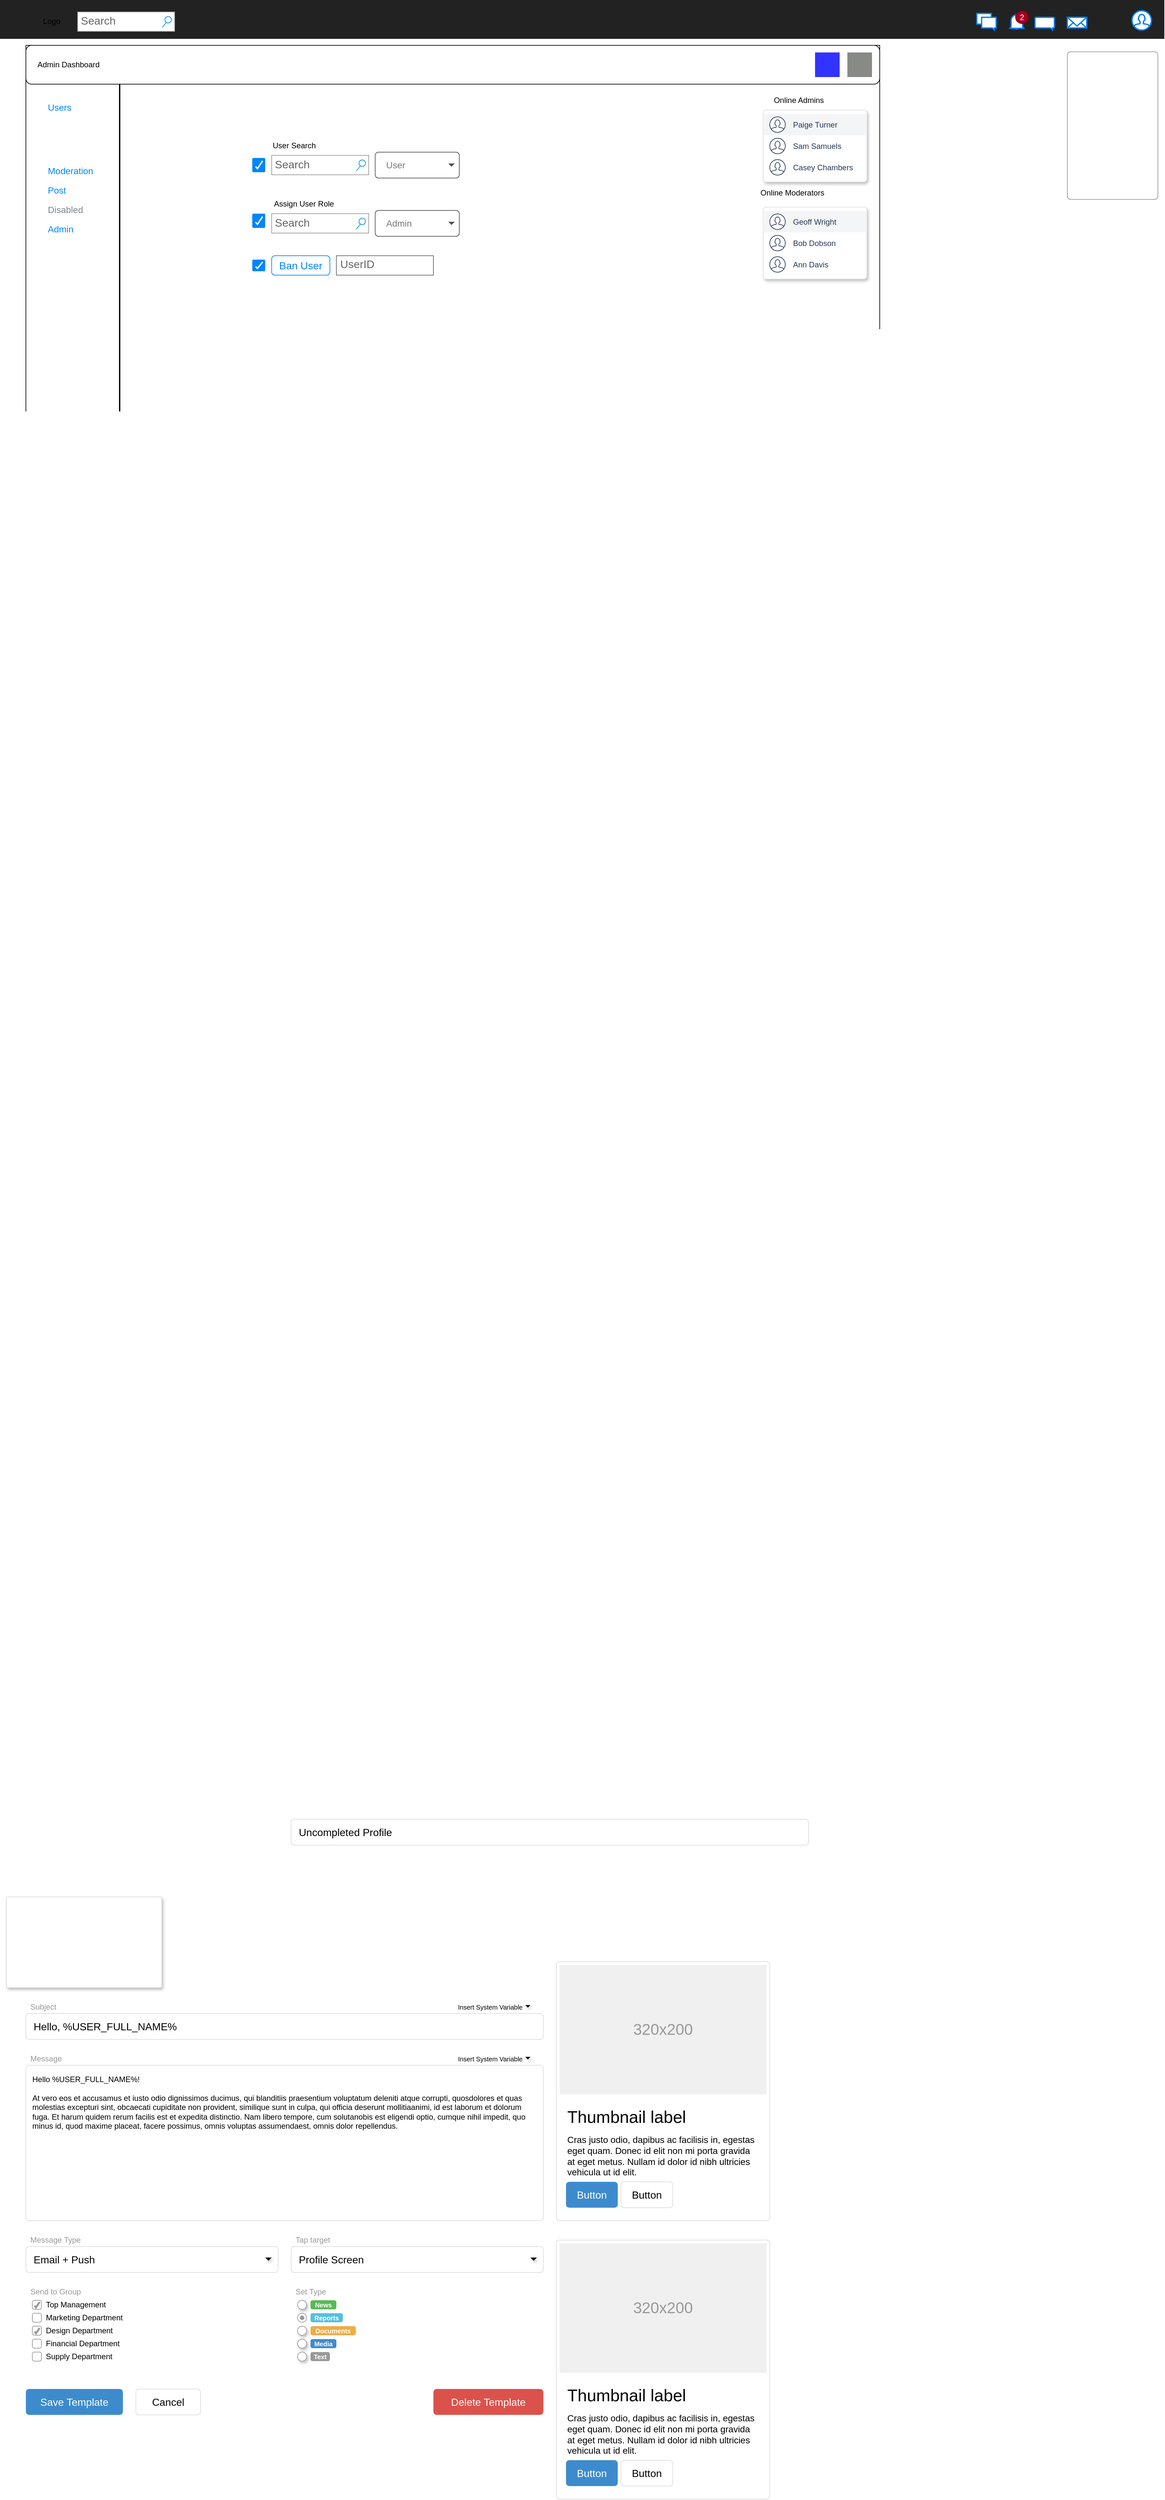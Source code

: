 <mxfile version="21.3.8" type="device" pages="4">
  <diagram name="Admin Dashboard" id="c9db0220-8083-56f3-ca83-edcdcd058819">
    <mxGraphModel dx="1398" dy="4332" grid="1" gridSize="10" guides="1" tooltips="1" connect="1" arrows="1" fold="1" page="1" pageScale="1.5" pageWidth="1920" pageHeight="1200" background="none" math="0" shadow="0">
      <root>
        <mxCell id="0" style=";html=1;" />
        <mxCell id="1" style=";html=1;" parent="0" />
        <mxCell id="3d76a8aef4d5c911-1" value="" style="html=1;shadow=0;dashed=0;shape=mxgraph.bootstrap.rect;fillColor=#222222;strokeColor=none;whiteSpace=wrap;rounded=0;fontSize=12;fontColor=#000000;align=center;" parent="1" vertex="1">
          <mxGeometry y="-3600" width="1800" height="60" as="geometry" />
        </mxCell>
        <mxCell id="3d76a8aef4d5c911-11" value="" style="html=1;shadow=0;dashed=0;shape=mxgraph.bootstrap.rrect;rSize=5;strokeColor=#dddddd;rounded=0;fontSize=12;align=center;" parent="1" vertex="1">
          <mxGeometry x="860" y="-570" width="330" height="400" as="geometry" />
        </mxCell>
        <mxCell id="3d76a8aef4d5c911-12" value="320x200" style="shape=rect;fontSize=24;fillColor=#f0f0f0;strokeColor=none;fontColor=#999999;whiteSpace=wrap;" parent="3d76a8aef4d5c911-11" vertex="1">
          <mxGeometry x="5" y="5" width="320" height="200" as="geometry" />
        </mxCell>
        <mxCell id="3d76a8aef4d5c911-13" value="Thumbnail label" style="html=1;shadow=0;dashed=0;shape=mxgraph.bootstrap.anchor;fontSize=26;align=left;whiteSpace=wrap;" parent="3d76a8aef4d5c911-11" vertex="1">
          <mxGeometry x="15" y="220" width="300" height="40" as="geometry" />
        </mxCell>
        <mxCell id="3d76a8aef4d5c911-14" value="Cras justo odio, dapibus ac facilisis in, egestas eget quam. Donec id elit non mi porta gravida at eget metus. Nullam id dolor id nibh ultricies vehicula ut id elit." style="html=1;shadow=0;dashed=0;shape=mxgraph.bootstrap.anchor;strokeColor=#dddddd;whiteSpace=wrap;align=left;verticalAlign=top;fontSize=14;whiteSpace=wrap;" parent="3d76a8aef4d5c911-11" vertex="1">
          <mxGeometry x="15" y="260" width="300" height="80" as="geometry" />
        </mxCell>
        <mxCell id="3d76a8aef4d5c911-15" value="Button" style="html=1;shadow=0;dashed=0;shape=mxgraph.bootstrap.rrect;rSize=5;fontSize=16;fillColor=#3D8BCD;strokeColor=none;fontColor=#ffffff;whiteSpace=wrap;" parent="3d76a8aef4d5c911-11" vertex="1">
          <mxGeometry y="1" width="80" height="40" relative="1" as="geometry">
            <mxPoint x="15" y="-60" as="offset" />
          </mxGeometry>
        </mxCell>
        <mxCell id="3d76a8aef4d5c911-16" value="Button" style="html=1;shadow=0;dashed=0;shape=mxgraph.bootstrap.rrect;rSize=5;fontSize=16;strokeColor=#dddddd;whiteSpace=wrap;" parent="3d76a8aef4d5c911-11" vertex="1">
          <mxGeometry y="1" width="80" height="40" relative="1" as="geometry">
            <mxPoint x="100" y="-60" as="offset" />
          </mxGeometry>
        </mxCell>
        <mxCell id="3d76a8aef4d5c911-17" value="Template name" style="html=1;shadow=0;dashed=0;shape=mxgraph.bootstrap.rect;strokeColor=none;fillColor=none;fontColor=#999999;align=left;spacingLeft=5;whiteSpace=wrap;rounded=0;" parent="1" vertex="1">
          <mxGeometry x="40" y="-590" width="200" height="20" as="geometry" />
        </mxCell>
        <mxCell id="3d76a8aef4d5c911-18" value="Uncompleted Profile" style="html=1;shadow=0;dashed=0;shape=mxgraph.bootstrap.rrect;rSize=5;strokeColor=#dddddd;;align=left;spacingLeft=10;fontSize=16;whiteSpace=wrap;rounded=0;" parent="1" vertex="1">
          <mxGeometry x="450" y="-790" width="800" height="40" as="geometry" />
        </mxCell>
        <mxCell id="3d76a8aef4d5c911-19" value="Subject" style="html=1;shadow=0;dashed=0;shape=mxgraph.bootstrap.rect;strokeColor=none;fillColor=none;fontColor=#999999;align=left;spacingLeft=5;whiteSpace=wrap;rounded=0;" parent="1" vertex="1">
          <mxGeometry x="40" y="-510" width="200" height="20" as="geometry" />
        </mxCell>
        <mxCell id="3d76a8aef4d5c911-20" value="Hello, %USER_FULL_NAME%" style="html=1;shadow=0;dashed=0;shape=mxgraph.bootstrap.rrect;rSize=5;strokeColor=#dddddd;align=left;spacingLeft=10;fontSize=16;whiteSpace=wrap;rounded=0;" parent="1" vertex="1">
          <mxGeometry x="40" y="-490" width="800" height="40" as="geometry" />
        </mxCell>
        <mxCell id="3d76a8aef4d5c911-21" value="Insert System Variable" style="html=1;shadow=0;dashed=0;shape=mxgraph.bootstrap.rect;strokeColor=none;fillColor=none;align=right;fontSize=10;whiteSpace=wrap;rounded=0;" parent="1" vertex="1">
          <mxGeometry x="690" y="-510" width="120" height="20" as="geometry" />
        </mxCell>
        <mxCell id="3d76a8aef4d5c911-22" value="" style="shape=triangle;strokeColor=none;fillColor=#000000;direction=south;rounded=0;shadow=1;fontSize=12;fontColor=#000000;align=center;html=1;" parent="1" vertex="1">
          <mxGeometry x="812" y="-503" width="8" height="4" as="geometry" />
        </mxCell>
        <mxCell id="3d76a8aef4d5c911-23" value="Message" style="html=1;shadow=0;dashed=0;shape=mxgraph.bootstrap.rect;strokeColor=none;fillColor=none;fontColor=#999999;align=left;spacingLeft=5;whiteSpace=wrap;rounded=0;" parent="1" vertex="1">
          <mxGeometry x="40" y="-430" width="200" height="20" as="geometry" />
        </mxCell>
        <mxCell id="3d76a8aef4d5c911-24" value="Hello %USER_FULL_NAME%!&#xa;&#xa;At vero eos et accusamus et iusto odio dignissimos ducimus, qui blanditiis praesentium voluptatum deleniti atque corrupti, quosdolores et quas molestias excepturi sint, obcaecati cupiditate non provident, similique sunt in culpa, qui officia deserunt mollitiaanimi, id est laborum et dolorum fuga. Et harum quidem rerum facilis est et expedita distinctio. Nam libero tempore, cum solutanobis est eligendi optio, cumque nihil impedit, quo minus id, quod maxime placeat, facere possimus, omnis voluptas assumendaest, omnis dolor repellendus." style="html=1;shadow=0;dashed=0;shape=mxgraph.bootstrap.rrect;rSize=5;fontSize=12;strokeColor=#dddddd;align=left;spacing=10;verticalAlign=top;whiteSpace=wrap;rounded=0;" parent="1" vertex="1">
          <mxGeometry x="40" y="-410" width="800" height="240" as="geometry" />
        </mxCell>
        <mxCell id="3d76a8aef4d5c911-25" value="Insert System Variable" style="html=1;shadow=0;dashed=0;shape=mxgraph.bootstrap.rect;strokeColor=none;fillColor=none;align=right;fontSize=10;whiteSpace=wrap;rounded=0;" parent="1" vertex="1">
          <mxGeometry x="690" y="-430" width="120" height="20" as="geometry" />
        </mxCell>
        <mxCell id="3d76a8aef4d5c911-26" value="" style="shape=triangle;strokeColor=none;fillColor=#000000;direction=south;rounded=0;shadow=1;fontSize=12;fontColor=#000000;align=center;html=1;" parent="1" vertex="1">
          <mxGeometry x="812" y="-423" width="8" height="4" as="geometry" />
        </mxCell>
        <mxCell id="3d76a8aef4d5c911-27" value="" style="html=1;shadow=0;dashed=0;shape=mxgraph.bootstrap.rrect;fontSize=12;rSize=2;strokeColor=#dddddd;align=left;verticalAlign=top;spacing=10;shadow=1;whiteSpace=wrap;rounded=0;" parent="1" vertex="1">
          <mxGeometry x="10" y="-670" width="240" height="140" as="geometry" />
        </mxCell>
        <mxCell id="3d76a8aef4d5c911-28" value="Message Type" style="html=1;shadow=0;dashed=0;shape=mxgraph.bootstrap.rect;strokeColor=none;fillColor=none;fontColor=#999999;align=left;spacingLeft=5;whiteSpace=wrap;rounded=0;" parent="1" vertex="1">
          <mxGeometry x="40" y="-150" width="200" height="20" as="geometry" />
        </mxCell>
        <mxCell id="3d76a8aef4d5c911-29" value="Email + Push" style="html=1;shadow=0;dashed=0;shape=mxgraph.bootstrap.rrect;rSize=5;strokeColor=#dddddd;align=left;spacingLeft=10;fontSize=16;whiteSpace=wrap;rounded=0;" parent="1" vertex="1">
          <mxGeometry x="40" y="-130" width="390" height="40" as="geometry" />
        </mxCell>
        <mxCell id="3d76a8aef4d5c911-30" value="" style="shape=triangle;strokeColor=none;fillColor=#000000;direction=south;rounded=0;shadow=1;fontSize=12;fontColor=#000000;align=center;html=1;" parent="1" vertex="1">
          <mxGeometry x="410" y="-113" width="10" height="5" as="geometry" />
        </mxCell>
        <mxCell id="3d76a8aef4d5c911-31" value="Tap target" style="html=1;shadow=0;dashed=0;shape=mxgraph.bootstrap.rect;strokeColor=none;fillColor=none;fontColor=#999999;align=left;spacingLeft=5;whiteSpace=wrap;rounded=0;" parent="1" vertex="1">
          <mxGeometry x="450" y="-150" width="200" height="20" as="geometry" />
        </mxCell>
        <mxCell id="3d76a8aef4d5c911-32" value="Profile Screen" style="html=1;shadow=0;dashed=0;shape=mxgraph.bootstrap.rrect;rSize=5;strokeColor=#dddddd;align=left;spacingLeft=10;fontSize=16;whiteSpace=wrap;rounded=0;" parent="1" vertex="1">
          <mxGeometry x="450" y="-130" width="390" height="40" as="geometry" />
        </mxCell>
        <mxCell id="3d76a8aef4d5c911-33" value="" style="shape=triangle;strokeColor=none;fillColor=#000000;direction=south;rounded=0;shadow=1;fontSize=12;fontColor=#000000;align=center;html=1;" parent="1" vertex="1">
          <mxGeometry x="820" y="-113" width="10" height="5" as="geometry" />
        </mxCell>
        <mxCell id="3d76a8aef4d5c911-34" value="Send to Group" style="html=1;shadow=0;dashed=0;shape=mxgraph.bootstrap.rect;strokeColor=none;fillColor=none;fontColor=#999999;align=left;spacingLeft=5;whiteSpace=wrap;rounded=0;" parent="1" vertex="1">
          <mxGeometry x="40" y="-70" width="200" height="20" as="geometry" />
        </mxCell>
        <mxCell id="3d76a8aef4d5c911-35" value="Top Management" style="html=1;shadow=0;dashed=0;shape=mxgraph.bootstrap.checkbox;fontSize=12;strokeColor=#999999;align=left;labelPosition=right;spacingLeft=5;rounded=0;" parent="1" vertex="1">
          <mxGeometry x="50" y="-47" width="14" height="14" as="geometry" />
        </mxCell>
        <mxCell id="3d76a8aef4d5c911-36" value="Marketing Department" style="html=1;shadow=0;dashed=0;shape=mxgraph.bootstrap.rrect;fontSize=12;rSize=3;strokeColor=#999999;align=left;labelPosition=right;spacingLeft=5;rounded=0;" parent="1" vertex="1">
          <mxGeometry x="50" y="-27" width="14" height="14" as="geometry" />
        </mxCell>
        <mxCell id="3d76a8aef4d5c911-37" value="Design Department" style="html=1;shadow=0;dashed=0;shape=mxgraph.bootstrap.checkbox;fontSize=12;strokeColor=#999999;align=left;labelPosition=right;spacingLeft=5;rounded=0;" parent="1" vertex="1">
          <mxGeometry x="50" y="-7" width="14" height="14" as="geometry" />
        </mxCell>
        <mxCell id="3d76a8aef4d5c911-38" value="Financial Department" style="html=1;shadow=0;dashed=0;shape=mxgraph.bootstrap.rrect;fontSize=12;rSize=3;strokeColor=#999999;align=left;labelPosition=right;spacingLeft=5;rounded=0;" parent="1" vertex="1">
          <mxGeometry x="50" y="13" width="14" height="14" as="geometry" />
        </mxCell>
        <mxCell id="3d76a8aef4d5c911-39" value="Supply Department" style="html=1;shadow=0;dashed=0;shape=mxgraph.bootstrap.rrect;fontSize=12;rSize=3;strokeColor=#999999;align=left;labelPosition=right;spacingLeft=5;rounded=0;" parent="1" vertex="1">
          <mxGeometry x="50" y="33" width="14" height="14" as="geometry" />
        </mxCell>
        <mxCell id="3d76a8aef4d5c911-40" value="Set Type" style="html=1;shadow=0;dashed=0;shape=mxgraph.bootstrap.rect;strokeColor=none;fillColor=none;fontColor=#999999;align=left;spacingLeft=5;whiteSpace=wrap;rounded=0;" parent="1" vertex="1">
          <mxGeometry x="450" y="-70" width="200" height="20" as="geometry" />
        </mxCell>
        <mxCell id="3d76a8aef4d5c911-41" value="" style="shape=ellipse;dashed=0;strokeColor=#999999;fillColor=#ffffff;html=1;rounded=0;shadow=1;fontSize=12;fontColor=#000000;align=center;" parent="1" vertex="1">
          <mxGeometry x="460" y="-47" width="14" height="14" as="geometry" />
        </mxCell>
        <mxCell id="3d76a8aef4d5c911-42" value="News" style="html=1;shadow=0;dashed=0;shape=mxgraph.bootstrap.rrect;align=center;rSize=3;strokeColor=none;fillColor=#58B957;fontColor=#ffffff;fontStyle=1;fontSize=10;whiteSpace=wrap;rounded=0;" parent="1" vertex="1">
          <mxGeometry x="480" y="-47" width="40" height="14" as="geometry" />
        </mxCell>
        <mxCell id="3d76a8aef4d5c911-43" value="" style="html=1;shadow=0;dashed=0;shape=mxgraph.bootstrap.radioButton;strokeColor=#999999;fillColor=#ffffff;rounded=0;fontSize=12;fontColor=#000000;align=center;" parent="1" vertex="1">
          <mxGeometry x="460" y="-27" width="14" height="14" as="geometry" />
        </mxCell>
        <mxCell id="3d76a8aef4d5c911-44" value="Reports" style="html=1;shadow=0;dashed=0;shape=mxgraph.bootstrap.rrect;align=center;rSize=3;strokeColor=none;fillColor=#55BFE0;fontColor=#ffffff;fontStyle=1;fontSize=10;whiteSpace=wrap;rounded=0;" parent="1" vertex="1">
          <mxGeometry x="480" y="-27" width="50" height="14" as="geometry" />
        </mxCell>
        <mxCell id="3d76a8aef4d5c911-45" value="" style="shape=ellipse;dashed=0;strokeColor=#999999;fillColor=#ffffff;html=1;rounded=0;shadow=1;fontSize=12;fontColor=#000000;align=center;" parent="1" vertex="1">
          <mxGeometry x="460" y="-7" width="14" height="14" as="geometry" />
        </mxCell>
        <mxCell id="3d76a8aef4d5c911-46" value="Documents" style="html=1;shadow=0;dashed=0;shape=mxgraph.bootstrap.rrect;align=center;rSize=3;strokeColor=none;fillColor=#EFAC43;fontColor=#ffffff;fontStyle=1;fontSize=10;whiteSpace=wrap;rounded=0;" parent="1" vertex="1">
          <mxGeometry x="480" y="-7" width="70" height="14" as="geometry" />
        </mxCell>
        <mxCell id="3d76a8aef4d5c911-47" value="" style="shape=ellipse;dashed=0;strokeColor=#999999;fillColor=#ffffff;html=1;rounded=0;shadow=1;fontSize=12;fontColor=#000000;align=center;" parent="1" vertex="1">
          <mxGeometry x="460" y="13" width="14" height="14" as="geometry" />
        </mxCell>
        <mxCell id="3d76a8aef4d5c911-48" value="Media" style="html=1;shadow=0;dashed=0;shape=mxgraph.bootstrap.rrect;align=center;rSize=3;strokeColor=none;fillColor=#3D8BCD;fontColor=#ffffff;fontStyle=1;fontSize=10;whiteSpace=wrap;rounded=0;" parent="1" vertex="1">
          <mxGeometry x="480" y="13" width="40" height="14" as="geometry" />
        </mxCell>
        <mxCell id="3d76a8aef4d5c911-49" value="" style="shape=ellipse;dashed=0;strokeColor=#999999;fillColor=#ffffff;html=1;rounded=0;shadow=1;fontSize=12;fontColor=#000000;align=center;" parent="1" vertex="1">
          <mxGeometry x="460" y="33" width="14" height="14" as="geometry" />
        </mxCell>
        <mxCell id="3d76a8aef4d5c911-50" value="Text" style="html=1;shadow=0;dashed=0;shape=mxgraph.bootstrap.rrect;align=center;rSize=3;strokeColor=none;fillColor=#999999;fontColor=#ffffff;fontStyle=1;fontSize=10;whiteSpace=wrap;rounded=0;" parent="1" vertex="1">
          <mxGeometry x="480" y="33" width="30" height="14" as="geometry" />
        </mxCell>
        <mxCell id="3d76a8aef4d5c911-51" value="Save Template" style="html=1;shadow=0;dashed=0;shape=mxgraph.bootstrap.rrect;align=center;rSize=5;strokeColor=none;fillColor=#3D8BCD;fontColor=#ffffff;fontSize=16;whiteSpace=wrap;rounded=0;" parent="1" vertex="1">
          <mxGeometry x="40" y="90" width="150" height="40" as="geometry" />
        </mxCell>
        <mxCell id="3d76a8aef4d5c911-52" value="Cancel" style="html=1;shadow=0;dashed=0;shape=mxgraph.bootstrap.rrect;align=center;rSize=5;strokeColor=#dddddd;fontSize=16;whiteSpace=wrap;rounded=0;" parent="1" vertex="1">
          <mxGeometry x="210" y="90" width="100" height="40" as="geometry" />
        </mxCell>
        <mxCell id="3d76a8aef4d5c911-53" value="Delete Template" style="html=1;shadow=0;dashed=0;shape=mxgraph.bootstrap.rrect;align=center;rSize=5;strokeColor=none;fillColor=#DB524C;fontColor=#ffffff;fontSize=16;whiteSpace=wrap;rounded=0;" parent="1" vertex="1">
          <mxGeometry x="670" y="90" width="170" height="40" as="geometry" />
        </mxCell>
        <mxCell id="3d76a8aef4d5c911-54" value="" style="html=1;shadow=0;dashed=0;shape=mxgraph.bootstrap.rrect;rSize=5;strokeColor=#dddddd;rounded=0;fontSize=12;align=center;" parent="1" vertex="1">
          <mxGeometry x="860" y="-140" width="330" height="400" as="geometry" />
        </mxCell>
        <mxCell id="3d76a8aef4d5c911-55" value="320x200" style="shape=rect;fontSize=24;fillColor=#f0f0f0;strokeColor=none;fontColor=#999999;whiteSpace=wrap;" parent="3d76a8aef4d5c911-54" vertex="1">
          <mxGeometry x="5" y="5" width="320" height="200" as="geometry" />
        </mxCell>
        <mxCell id="3d76a8aef4d5c911-56" value="Thumbnail label" style="html=1;shadow=0;dashed=0;shape=mxgraph.bootstrap.anchor;fontSize=26;align=left;whiteSpace=wrap;" parent="3d76a8aef4d5c911-54" vertex="1">
          <mxGeometry x="15" y="220" width="300" height="40" as="geometry" />
        </mxCell>
        <mxCell id="3d76a8aef4d5c911-57" value="Cras justo odio, dapibus ac facilisis in, egestas eget quam. Donec id elit non mi porta gravida at eget metus. Nullam id dolor id nibh ultricies vehicula ut id elit." style="html=1;shadow=0;dashed=0;shape=mxgraph.bootstrap.anchor;strokeColor=#dddddd;whiteSpace=wrap;align=left;verticalAlign=top;fontSize=14;whiteSpace=wrap;" parent="3d76a8aef4d5c911-54" vertex="1">
          <mxGeometry x="15" y="260" width="300" height="80" as="geometry" />
        </mxCell>
        <mxCell id="3d76a8aef4d5c911-58" value="Button" style="html=1;shadow=0;dashed=0;shape=mxgraph.bootstrap.rrect;rSize=5;fontSize=16;fillColor=#3D8BCD;strokeColor=none;fontColor=#ffffff;whiteSpace=wrap;" parent="3d76a8aef4d5c911-54" vertex="1">
          <mxGeometry y="1" width="80" height="40" relative="1" as="geometry">
            <mxPoint x="15" y="-60" as="offset" />
          </mxGeometry>
        </mxCell>
        <mxCell id="3d76a8aef4d5c911-59" value="Button" style="html=1;shadow=0;dashed=0;shape=mxgraph.bootstrap.rrect;rSize=5;fontSize=16;strokeColor=#dddddd;whiteSpace=wrap;" parent="3d76a8aef4d5c911-54" vertex="1">
          <mxGeometry y="1" width="80" height="40" relative="1" as="geometry">
            <mxPoint x="100" y="-60" as="offset" />
          </mxGeometry>
        </mxCell>
        <mxCell id="uX_v_yLiMXooBwjpjXFc-2" value="" style="html=1;verticalLabelPosition=bottom;align=center;labelBackgroundColor=#ffffff;verticalAlign=top;strokeWidth=2;strokeColor=#0080F0;shadow=0;dashed=0;shape=mxgraph.ios7.icons.user;" parent="1" vertex="1">
          <mxGeometry x="1750" y="-3583.5" width="30" height="30" as="geometry" />
        </mxCell>
        <mxCell id="uX_v_yLiMXooBwjpjXFc-3" value="" style="shape=image;html=1;verticalAlign=top;verticalLabelPosition=bottom;labelBackgroundColor=#ffffff;imageAspect=0;aspect=fixed;image=https://cdn1.iconfinder.com/data/icons/unicons-line-vol-6/24/toggle-on-128.png" parent="1" vertex="1">
          <mxGeometry x="1690" y="-3587.05" width="44" height="44" as="geometry" />
        </mxCell>
        <mxCell id="uX_v_yLiMXooBwjpjXFc-4" value="Search" style="strokeWidth=1;shadow=0;dashed=0;align=center;html=1;shape=mxgraph.mockup.forms.searchBox;strokeColor=#999999;mainText=;strokeColor2=#008cff;fontColor=#666666;fontSize=17;align=left;spacingLeft=3;whiteSpace=wrap;" parent="1" vertex="1">
          <mxGeometry x="120" y="-3581.55" width="150" height="30" as="geometry" />
        </mxCell>
        <mxCell id="uX_v_yLiMXooBwjpjXFc-5" value="" style="html=1;verticalLabelPosition=bottom;align=center;labelBackgroundColor=#ffffff;verticalAlign=top;strokeWidth=2;strokeColor=#0080F0;shadow=0;dashed=0;shape=mxgraph.ios7.icons.mail;" parent="1" vertex="1">
          <mxGeometry x="1650" y="-3573.3" width="30" height="16.5" as="geometry" />
        </mxCell>
        <mxCell id="uX_v_yLiMXooBwjpjXFc-7" value="" style="html=1;verticalLabelPosition=bottom;align=center;labelBackgroundColor=#ffffff;verticalAlign=top;strokeWidth=2;strokeColor=#0080F0;shadow=0;dashed=0;shape=mxgraph.ios7.icons.messages;" parent="1" vertex="1">
          <mxGeometry x="1510" y="-3579.3" width="30" height="25.5" as="geometry" />
        </mxCell>
        <mxCell id="uX_v_yLiMXooBwjpjXFc-8" value="" style="html=1;verticalLabelPosition=bottom;align=center;labelBackgroundColor=#ffffff;verticalAlign=top;strokeWidth=2;strokeColor=#0080F0;shadow=0;dashed=0;shape=mxgraph.ios7.icons.message;" parent="1" vertex="1">
          <mxGeometry x="1600" y="-3573.3" width="30" height="19.5" as="geometry" />
        </mxCell>
        <mxCell id="uX_v_yLiMXooBwjpjXFc-9" value="" style="html=1;verticalLabelPosition=bottom;align=center;labelBackgroundColor=#ffffff;verticalAlign=top;strokeWidth=2;strokeColor=#0080F0;shadow=0;dashed=0;shape=mxgraph.ios7.icons.bell;" parent="1" vertex="1">
          <mxGeometry x="1560" y="-3578.1" width="24" height="23.1" as="geometry" />
        </mxCell>
        <mxCell id="uX_v_yLiMXooBwjpjXFc-10" value="2" style="ellipse;whiteSpace=wrap;html=1;aspect=fixed;fillColor=#a20025;fontColor=#ffffff;strokeColor=#6F0000;" parent="1" vertex="1">
          <mxGeometry x="1570" y="-3583.5" width="20" height="20" as="geometry" />
        </mxCell>
        <mxCell id="uX_v_yLiMXooBwjpjXFc-11" value="Choose a designer" style="rounded=1;fillColor=none;strokeColor=none;html=1;fontColor=#596780;align=left;fontSize=11;spacingLeft=10;fontSize=11" parent="1" vertex="1">
          <mxGeometry x="540" y="-3530" width="120" height="20" as="geometry" />
        </mxCell>
        <mxCell id="uX_v_yLiMXooBwjpjXFc-22" value="" style="html=1;shadow=0;dashed=0;shape=mxgraph.bootstrap.rrect;rSize=5;fillColor=#ffffff;strokeColor=#999999;" parent="1" vertex="1">
          <mxGeometry x="1650" y="-3520" width="140" height="228" as="geometry" />
        </mxCell>
        <mxCell id="uX_v_yLiMXooBwjpjXFc-27" value="Logo" style="text;strokeColor=none;align=center;fillColor=none;html=1;verticalAlign=middle;whiteSpace=wrap;rounded=0;" parent="1" vertex="1">
          <mxGeometry x="50" y="-3581.55" width="60" height="30" as="geometry" />
        </mxCell>
        <mxCell id="awaSe3uIdNT_ps9-0X97-1" value="" style="shape=image;html=1;verticalAlign=top;verticalLabelPosition=bottom;labelBackgroundColor=#ffffff;imageAspect=0;aspect=fixed;image=https://cdn4.iconfinder.com/data/icons/evil-icons-user-interface/64/menu-128.png" parent="1" vertex="1">
          <mxGeometry x="22" y="-3579.05" width="28" height="28" as="geometry" />
        </mxCell>
        <mxCell id="KriXNJ-DAA9ySpqPsR-L-1" value="" style="rounded=0;whiteSpace=wrap;html=1;" parent="1" vertex="1">
          <mxGeometry x="40" y="-3530" width="1320" height="700" as="geometry" />
        </mxCell>
        <mxCell id="KriXNJ-DAA9ySpqPsR-L-2" value="&lt;div align=&quot;left&quot;&gt;&amp;nbsp;&amp;nbsp;&amp;nbsp;&amp;nbsp; Admin Dashboard&lt;br&gt;&lt;/div&gt;" style="rounded=1;whiteSpace=wrap;html=1;perimeterSpacing=1;align=left;" parent="1" vertex="1">
          <mxGeometry x="40" y="-3530" width="1320" height="60" as="geometry" />
        </mxCell>
        <mxCell id="KriXNJ-DAA9ySpqPsR-L-3" value="" style="shape=image;html=1;verticalAlign=top;verticalLabelPosition=bottom;labelBackgroundColor=#ffffff;imageAspect=0;aspect=fixed;image=https://cdn4.iconfinder.com/data/icons/basic-user-interface-2/512/User_Interface-02-128.png;imageBackground=#888a85;" parent="1" vertex="1">
          <mxGeometry x="1310" y="-3519" width="38" height="38" as="geometry" />
        </mxCell>
        <mxCell id="36JXspPdpqpQXrP4YM6a-1" value="UserID" style="strokeWidth=1;shadow=0;dashed=0;align=center;html=1;shape=mxgraph.mockup.text.textBox;fontColor=#666666;align=left;fontSize=17;spacingLeft=4;spacingTop=-3;whiteSpace=wrap;strokeColor=#666666;mainText=" parent="1" vertex="1">
          <mxGeometry x="520" y="-3205" width="150" height="30" as="geometry" />
        </mxCell>
        <mxCell id="36JXspPdpqpQXrP4YM6a-2" value="Ban User" style="html=1;shadow=0;dashed=0;shape=mxgraph.bootstrap.rrect;rSize=5;strokeColor=#0085FC;strokeWidth=1;fillColor=none;fontColor=#0085FC;whiteSpace=wrap;align=center;verticalAlign=middle;spacingLeft=0;fontStyle=0;fontSize=16;spacing=5;" parent="1" vertex="1">
          <mxGeometry x="420" y="-3205" width="90" height="30" as="geometry" />
        </mxCell>
        <mxCell id="36JXspPdpqpQXrP4YM6a-3" value="Users" style="fillColor=none;strokeColor=none;fontSize=14;fontColor=#0085FC;align=left;spacing=10;" parent="1" vertex="1">
          <mxGeometry x="64" y="-3450" width="80" height="30" as="geometry" />
        </mxCell>
        <mxCell id="36JXspPdpqpQXrP4YM6a-4" value="Moderation" style="fillColor=none;strokeColor=none;fontSize=14;fontColor=#0085FC;align=left;spacing=10;" parent="1" vertex="1">
          <mxGeometry x="64" y="-3352" width="106" height="30" as="geometry" />
        </mxCell>
        <mxCell id="36JXspPdpqpQXrP4YM6a-5" value="Post" style="fillColor=none;strokeColor=none;fontSize=14;fontColor=#0085FC;align=left;spacing=10;" parent="1" vertex="1">
          <mxGeometry x="64" y="-3322" width="80" height="30" as="geometry" />
        </mxCell>
        <mxCell id="36JXspPdpqpQXrP4YM6a-6" value="Disabled" style="fillColor=none;strokeColor=none;fontSize=14;fontColor=#7D868C;align=left;spacing=10;" parent="1" vertex="1">
          <mxGeometry x="64" y="-3292" width="80" height="30" as="geometry" />
        </mxCell>
        <mxCell id="36JXspPdpqpQXrP4YM6a-7" value="Search" style="strokeWidth=1;shadow=0;dashed=0;align=center;html=1;shape=mxgraph.mockup.forms.searchBox;strokeColor=#999999;mainText=;strokeColor2=#008cff;fontColor=#666666;fontSize=17;align=left;spacingLeft=3;whiteSpace=wrap;" parent="1" vertex="1">
          <mxGeometry x="420" y="-3360" width="150" height="30" as="geometry" />
        </mxCell>
        <mxCell id="36JXspPdpqpQXrP4YM6a-8" value="User Search" style="text;strokeColor=none;align=center;fillColor=none;html=1;verticalAlign=middle;whiteSpace=wrap;rounded=0;" parent="1" vertex="1">
          <mxGeometry x="400" y="-3390" width="110" height="30" as="geometry" />
        </mxCell>
        <mxCell id="36JXspPdpqpQXrP4YM6a-9" value="Admin" style="fillColor=none;strokeColor=none;fontSize=14;fontColor=#0085FC;align=left;spacing=10;" parent="1" vertex="1">
          <mxGeometry x="64" y="-3262" width="106" height="30" as="geometry" />
        </mxCell>
        <mxCell id="36JXspPdpqpQXrP4YM6a-12" value="User" style="html=1;shadow=0;dashed=0;shape=mxgraph.bootstrap.rrect;rSize=5;strokeColor=#505050;strokeWidth=1;fillColor=#ffffff;fontColor=#777777;whiteSpace=wrap;align=left;verticalAlign=middle;fontStyle=0;fontSize=14;spacingRight=0;spacing=17;" parent="1" vertex="1">
          <mxGeometry x="580" y="-3365" width="130" height="40" as="geometry" />
        </mxCell>
        <mxCell id="36JXspPdpqpQXrP4YM6a-13" value="" style="shape=triangle;direction=south;fillColor=#495057;strokeColor=none;perimeter=none;" parent="36JXspPdpqpQXrP4YM6a-12" vertex="1">
          <mxGeometry x="1" y="0.5" width="10" height="5" relative="1" as="geometry">
            <mxPoint x="-17" y="-2.5" as="offset" />
          </mxGeometry>
        </mxCell>
        <mxCell id="36JXspPdpqpQXrP4YM6a-14" value="" style="html=1;shadow=0;dashed=0;shape=mxgraph.bootstrap.checkbox2;labelPosition=right;verticalLabelPosition=middle;align=left;verticalAlign=middle;gradientColor=#DEDEDE;fillColor=#EDEDED;checked=1;spacing=5;checkedFill=#0085FC;checkedStroke=#ffffff;sketch=0;" parent="1" vertex="1">
          <mxGeometry x="390" y="-3356" width="20" height="22" as="geometry" />
        </mxCell>
        <mxCell id="36JXspPdpqpQXrP4YM6a-16" value="" style="html=1;shadow=0;dashed=0;shape=mxgraph.bootstrap.checkbox2;labelPosition=right;verticalLabelPosition=middle;align=left;verticalAlign=middle;gradientColor=#DEDEDE;fillColor=#EDEDED;checked=1;spacing=5;checkedFill=#0085FC;checkedStroke=#ffffff;sketch=0;" parent="1" vertex="1">
          <mxGeometry x="390" y="-3199" width="20" height="18" as="geometry" />
        </mxCell>
        <mxCell id="36JXspPdpqpQXrP4YM6a-17" value="Assign User Role" style="text;strokeColor=none;align=center;fillColor=none;html=1;verticalAlign=middle;whiteSpace=wrap;rounded=0;" parent="1" vertex="1">
          <mxGeometry x="415" y="-3300" width="110" height="30" as="geometry" />
        </mxCell>
        <mxCell id="36JXspPdpqpQXrP4YM6a-18" value="" style="html=1;shadow=0;dashed=0;shape=mxgraph.bootstrap.checkbox2;labelPosition=right;verticalLabelPosition=middle;align=left;verticalAlign=middle;gradientColor=#DEDEDE;fillColor=#EDEDED;checked=1;spacing=5;checkedFill=#0085FC;checkedStroke=#ffffff;sketch=0;" parent="1" vertex="1">
          <mxGeometry x="390" y="-3270" width="20" height="22" as="geometry" />
        </mxCell>
        <mxCell id="36JXspPdpqpQXrP4YM6a-19" value="Search" style="strokeWidth=1;shadow=0;dashed=0;align=center;html=1;shape=mxgraph.mockup.forms.searchBox;strokeColor=#999999;mainText=;strokeColor2=#008cff;fontColor=#666666;fontSize=17;align=left;spacingLeft=3;whiteSpace=wrap;" parent="1" vertex="1">
          <mxGeometry x="420" y="-3270" width="150" height="30" as="geometry" />
        </mxCell>
        <mxCell id="36JXspPdpqpQXrP4YM6a-20" value="&lt;div&gt;Admin&lt;/div&gt;" style="html=1;shadow=0;dashed=0;shape=mxgraph.bootstrap.rrect;rSize=5;strokeColor=#505050;strokeWidth=1;fillColor=#ffffff;fontColor=#777777;whiteSpace=wrap;align=left;verticalAlign=middle;fontStyle=0;fontSize=14;spacingRight=0;spacing=17;" parent="1" vertex="1">
          <mxGeometry x="580" y="-3275" width="130" height="40" as="geometry" />
        </mxCell>
        <mxCell id="36JXspPdpqpQXrP4YM6a-21" value="" style="shape=triangle;direction=south;fillColor=#495057;strokeColor=none;perimeter=none;" parent="36JXspPdpqpQXrP4YM6a-20" vertex="1">
          <mxGeometry x="1" y="0.5" width="10" height="5" relative="1" as="geometry">
            <mxPoint x="-17" y="-2.5" as="offset" />
          </mxGeometry>
        </mxCell>
        <mxCell id="36JXspPdpqpQXrP4YM6a-23" value="" style="line;strokeWidth=2;direction=south;html=1;" parent="1" vertex="1">
          <mxGeometry x="180" y="-3470" width="10" height="640" as="geometry" />
        </mxCell>
        <mxCell id="36JXspPdpqpQXrP4YM6a-24" value="" style="shape=image;html=1;verticalAlign=top;verticalLabelPosition=bottom;labelBackgroundColor=#ffffff;imageAspect=0;aspect=fixed;image=https://cdn4.iconfinder.com/data/icons/basic-user-interface-2/512/User_Interface-02-128.png;imageBackground=#3333FF;" parent="1" vertex="1">
          <mxGeometry x="1260" y="-3519" width="38" height="38" as="geometry" />
        </mxCell>
        <mxCell id="uX_v_yLiMXooBwjpjXFc-15" value="" style="rounded=1;fillColor=#ffffff;strokeColor=#DFE1E5;shadow=1;html=1;arcSize=4" parent="1" vertex="1">
          <mxGeometry x="1180" y="-3430" width="160" height="111" as="geometry" />
        </mxCell>
        <mxCell id="uX_v_yLiMXooBwjpjXFc-16" value="" style="rounded=0;fillColor=#F4F5F7;strokeColor=none;shadow=0;html=1;align=left;fontSize=12;spacingLeft=10;fontColor=#253858;resizeWidth=1" parent="uX_v_yLiMXooBwjpjXFc-15" vertex="1">
          <mxGeometry width="160" height="33" relative="1" as="geometry">
            <mxPoint y="6" as="offset" />
          </mxGeometry>
        </mxCell>
        <mxCell id="uX_v_yLiMXooBwjpjXFc-17" value="Paige Turner" style="shape=mxgraph.ios7.icons.user;fillColor=#ffffff;strokeColor=#253858;html=1;fontColor=#253858;align=left;fontSize=12;spacingLeft=10;labelPosition=right;verticalLabelPosition=middle;verticalAlign=middle;" parent="uX_v_yLiMXooBwjpjXFc-16" vertex="1">
          <mxGeometry y="0.5" width="24" height="24" relative="1" as="geometry">
            <mxPoint x="10" y="-12" as="offset" />
          </mxGeometry>
        </mxCell>
        <mxCell id="uX_v_yLiMXooBwjpjXFc-18" value="" style="rounded=0;fillColor=none;strokeColor=none;shadow=0;html=1;align=left;fontSize=12;spacingLeft=10;fontColor=#253858;resizeWidth=1" parent="uX_v_yLiMXooBwjpjXFc-15" vertex="1">
          <mxGeometry width="160" height="33" relative="1" as="geometry">
            <mxPoint y="39" as="offset" />
          </mxGeometry>
        </mxCell>
        <mxCell id="uX_v_yLiMXooBwjpjXFc-19" value="Sam Samuels" style="shape=mxgraph.ios7.icons.user;fillColor=#ffffff;strokeColor=#253858;html=1;fontColor=#253858;align=left;fontSize=12;spacingLeft=10;labelPosition=right;verticalLabelPosition=middle;verticalAlign=middle;" parent="uX_v_yLiMXooBwjpjXFc-18" vertex="1">
          <mxGeometry y="0.5" width="24" height="24" relative="1" as="geometry">
            <mxPoint x="10" y="-12" as="offset" />
          </mxGeometry>
        </mxCell>
        <mxCell id="uX_v_yLiMXooBwjpjXFc-20" value="" style="rounded=0;fillColor=none;strokeColor=none;shadow=0;html=1;align=left;fontSize=12;spacingLeft=10;fontColor=#253858;resizeWidth=1" parent="uX_v_yLiMXooBwjpjXFc-15" vertex="1">
          <mxGeometry width="160" height="33" relative="1" as="geometry">
            <mxPoint y="72" as="offset" />
          </mxGeometry>
        </mxCell>
        <mxCell id="uX_v_yLiMXooBwjpjXFc-21" value="Casey Chambers" style="shape=mxgraph.ios7.icons.user;fillColor=#ffffff;strokeColor=#253858;html=1;fontColor=#253858;align=left;fontSize=12;spacingLeft=10;labelPosition=right;verticalLabelPosition=middle;verticalAlign=middle;" parent="uX_v_yLiMXooBwjpjXFc-20" vertex="1">
          <mxGeometry y="0.5" width="24" height="24" relative="1" as="geometry">
            <mxPoint x="10" y="-12" as="offset" />
          </mxGeometry>
        </mxCell>
        <mxCell id="36JXspPdpqpQXrP4YM6a-25" value="Online Admins" style="text;strokeColor=none;align=center;fillColor=none;html=1;verticalAlign=middle;whiteSpace=wrap;rounded=0;" parent="1" vertex="1">
          <mxGeometry x="1180" y="-3460" width="110" height="30" as="geometry" />
        </mxCell>
        <mxCell id="36JXspPdpqpQXrP4YM6a-26" value="&lt;div&gt;Online Moderators&lt;/div&gt;&lt;div&gt;&lt;br&gt;&lt;/div&gt;" style="text;strokeColor=none;align=center;fillColor=none;html=1;verticalAlign=middle;whiteSpace=wrap;rounded=0;" parent="1" vertex="1">
          <mxGeometry x="1160" y="-3310" width="130" height="30" as="geometry" />
        </mxCell>
        <mxCell id="36JXspPdpqpQXrP4YM6a-29" value="" style="rounded=1;fillColor=#ffffff;strokeColor=#DFE1E5;shadow=1;html=1;arcSize=4" parent="1" vertex="1">
          <mxGeometry x="1180" y="-3280" width="160" height="111" as="geometry" />
        </mxCell>
        <mxCell id="36JXspPdpqpQXrP4YM6a-30" value="" style="rounded=0;fillColor=#F4F5F7;strokeColor=none;shadow=0;html=1;align=left;fontSize=12;spacingLeft=10;fontColor=#253858;resizeWidth=1" parent="36JXspPdpqpQXrP4YM6a-29" vertex="1">
          <mxGeometry width="160" height="33" relative="1" as="geometry">
            <mxPoint y="6" as="offset" />
          </mxGeometry>
        </mxCell>
        <mxCell id="36JXspPdpqpQXrP4YM6a-31" value="Geoff Wright" style="shape=mxgraph.ios7.icons.user;fillColor=#ffffff;strokeColor=#253858;html=1;fontColor=#253858;align=left;fontSize=12;spacingLeft=10;labelPosition=right;verticalLabelPosition=middle;verticalAlign=middle;" parent="36JXspPdpqpQXrP4YM6a-30" vertex="1">
          <mxGeometry y="0.5" width="24" height="24" relative="1" as="geometry">
            <mxPoint x="10" y="-12" as="offset" />
          </mxGeometry>
        </mxCell>
        <mxCell id="36JXspPdpqpQXrP4YM6a-32" value="" style="rounded=0;fillColor=none;strokeColor=none;shadow=0;html=1;align=left;fontSize=12;spacingLeft=10;fontColor=#253858;resizeWidth=1" parent="36JXspPdpqpQXrP4YM6a-29" vertex="1">
          <mxGeometry width="160" height="33" relative="1" as="geometry">
            <mxPoint y="39" as="offset" />
          </mxGeometry>
        </mxCell>
        <mxCell id="36JXspPdpqpQXrP4YM6a-33" value="Bob Dobson" style="shape=mxgraph.ios7.icons.user;fillColor=#ffffff;strokeColor=#253858;html=1;fontColor=#253858;align=left;fontSize=12;spacingLeft=10;labelPosition=right;verticalLabelPosition=middle;verticalAlign=middle;" parent="36JXspPdpqpQXrP4YM6a-32" vertex="1">
          <mxGeometry y="0.5" width="24" height="24" relative="1" as="geometry">
            <mxPoint x="10" y="-12" as="offset" />
          </mxGeometry>
        </mxCell>
        <mxCell id="36JXspPdpqpQXrP4YM6a-34" value="" style="rounded=0;fillColor=none;strokeColor=none;shadow=0;html=1;align=left;fontSize=12;spacingLeft=10;fontColor=#253858;resizeWidth=1" parent="36JXspPdpqpQXrP4YM6a-29" vertex="1">
          <mxGeometry width="160" height="33" relative="1" as="geometry">
            <mxPoint y="72" as="offset" />
          </mxGeometry>
        </mxCell>
        <mxCell id="36JXspPdpqpQXrP4YM6a-35" value="Ann Davis" style="shape=mxgraph.ios7.icons.user;fillColor=#ffffff;strokeColor=#253858;html=1;fontColor=#253858;align=left;fontSize=12;spacingLeft=10;labelPosition=right;verticalLabelPosition=middle;verticalAlign=middle;" parent="36JXspPdpqpQXrP4YM6a-34" vertex="1">
          <mxGeometry y="0.5" width="24" height="24" relative="1" as="geometry">
            <mxPoint x="10" y="-12" as="offset" />
          </mxGeometry>
        </mxCell>
      </root>
    </mxGraphModel>
  </diagram>
  <diagram name="Main View" id="GZQdT9C28t9X9a6fcv8Q">
    <mxGraphModel dx="1398" dy="3612" grid="1" gridSize="10" guides="1" tooltips="1" connect="1" arrows="1" fold="1" page="1" pageScale="1.5" pageWidth="1200" pageHeight="1920" background="none" math="0" shadow="0">
      <root>
        <mxCell id="O0_LCkGarYwOlDkmBEnu-0" style=";html=1;" />
        <mxCell id="O0_LCkGarYwOlDkmBEnu-1" style=";html=1;" parent="O0_LCkGarYwOlDkmBEnu-0" />
        <mxCell id="O0_LCkGarYwOlDkmBEnu-2" value="" style="html=1;shadow=0;dashed=0;shape=mxgraph.bootstrap.rect;fillColor=#222222;strokeColor=none;whiteSpace=wrap;rounded=0;fontSize=12;fontColor=#000000;align=center;" parent="O0_LCkGarYwOlDkmBEnu-1" vertex="1">
          <mxGeometry y="-2880" width="1800" height="60" as="geometry" />
        </mxCell>
        <mxCell id="O0_LCkGarYwOlDkmBEnu-3" value="" style="html=1;shadow=0;dashed=0;shape=mxgraph.bootstrap.rrect;rSize=5;strokeColor=#dddddd;rounded=0;fontSize=12;align=center;" parent="O0_LCkGarYwOlDkmBEnu-1" vertex="1">
          <mxGeometry x="860" y="150" width="330" height="400" as="geometry" />
        </mxCell>
        <mxCell id="O0_LCkGarYwOlDkmBEnu-4" value="320x200" style="shape=rect;fontSize=24;fillColor=#f0f0f0;strokeColor=none;fontColor=#999999;whiteSpace=wrap;" parent="O0_LCkGarYwOlDkmBEnu-3" vertex="1">
          <mxGeometry x="5" y="5" width="320" height="200" as="geometry" />
        </mxCell>
        <mxCell id="O0_LCkGarYwOlDkmBEnu-5" value="Thumbnail label" style="html=1;shadow=0;dashed=0;shape=mxgraph.bootstrap.anchor;fontSize=26;align=left;whiteSpace=wrap;" parent="O0_LCkGarYwOlDkmBEnu-3" vertex="1">
          <mxGeometry x="15" y="220" width="300" height="40" as="geometry" />
        </mxCell>
        <mxCell id="O0_LCkGarYwOlDkmBEnu-6" value="Cras justo odio, dapibus ac facilisis in, egestas eget quam. Donec id elit non mi porta gravida at eget metus. Nullam id dolor id nibh ultricies vehicula ut id elit." style="html=1;shadow=0;dashed=0;shape=mxgraph.bootstrap.anchor;strokeColor=#dddddd;whiteSpace=wrap;align=left;verticalAlign=top;fontSize=14;whiteSpace=wrap;" parent="O0_LCkGarYwOlDkmBEnu-3" vertex="1">
          <mxGeometry x="15" y="260" width="300" height="80" as="geometry" />
        </mxCell>
        <mxCell id="O0_LCkGarYwOlDkmBEnu-7" value="Button" style="html=1;shadow=0;dashed=0;shape=mxgraph.bootstrap.rrect;rSize=5;fontSize=16;fillColor=#3D8BCD;strokeColor=none;fontColor=#ffffff;whiteSpace=wrap;" parent="O0_LCkGarYwOlDkmBEnu-3" vertex="1">
          <mxGeometry y="1" width="80" height="40" relative="1" as="geometry">
            <mxPoint x="15" y="-60" as="offset" />
          </mxGeometry>
        </mxCell>
        <mxCell id="O0_LCkGarYwOlDkmBEnu-8" value="Button" style="html=1;shadow=0;dashed=0;shape=mxgraph.bootstrap.rrect;rSize=5;fontSize=16;strokeColor=#dddddd;whiteSpace=wrap;" parent="O0_LCkGarYwOlDkmBEnu-3" vertex="1">
          <mxGeometry y="1" width="80" height="40" relative="1" as="geometry">
            <mxPoint x="100" y="-60" as="offset" />
          </mxGeometry>
        </mxCell>
        <mxCell id="O0_LCkGarYwOlDkmBEnu-9" value="Template name" style="html=1;shadow=0;dashed=0;shape=mxgraph.bootstrap.rect;strokeColor=none;fillColor=none;fontColor=#999999;align=left;spacingLeft=5;whiteSpace=wrap;rounded=0;" parent="O0_LCkGarYwOlDkmBEnu-1" vertex="1">
          <mxGeometry x="40" y="130" width="200" height="20" as="geometry" />
        </mxCell>
        <mxCell id="O0_LCkGarYwOlDkmBEnu-10" value="Uncompleted Profile" style="html=1;shadow=0;dashed=0;shape=mxgraph.bootstrap.rrect;rSize=5;strokeColor=#dddddd;;align=left;spacingLeft=10;fontSize=16;whiteSpace=wrap;rounded=0;" parent="O0_LCkGarYwOlDkmBEnu-1" vertex="1">
          <mxGeometry x="450" y="-70" width="800" height="40" as="geometry" />
        </mxCell>
        <mxCell id="O0_LCkGarYwOlDkmBEnu-11" value="Subject" style="html=1;shadow=0;dashed=0;shape=mxgraph.bootstrap.rect;strokeColor=none;fillColor=none;fontColor=#999999;align=left;spacingLeft=5;whiteSpace=wrap;rounded=0;" parent="O0_LCkGarYwOlDkmBEnu-1" vertex="1">
          <mxGeometry x="40" y="210" width="200" height="20" as="geometry" />
        </mxCell>
        <mxCell id="O0_LCkGarYwOlDkmBEnu-12" value="Hello, %USER_FULL_NAME%" style="html=1;shadow=0;dashed=0;shape=mxgraph.bootstrap.rrect;rSize=5;strokeColor=#dddddd;align=left;spacingLeft=10;fontSize=16;whiteSpace=wrap;rounded=0;" parent="O0_LCkGarYwOlDkmBEnu-1" vertex="1">
          <mxGeometry x="40" y="230" width="800" height="40" as="geometry" />
        </mxCell>
        <mxCell id="O0_LCkGarYwOlDkmBEnu-13" value="Insert System Variable" style="html=1;shadow=0;dashed=0;shape=mxgraph.bootstrap.rect;strokeColor=none;fillColor=none;align=right;fontSize=10;whiteSpace=wrap;rounded=0;" parent="O0_LCkGarYwOlDkmBEnu-1" vertex="1">
          <mxGeometry x="690" y="210" width="120" height="20" as="geometry" />
        </mxCell>
        <mxCell id="O0_LCkGarYwOlDkmBEnu-14" value="" style="shape=triangle;strokeColor=none;fillColor=#000000;direction=south;rounded=0;shadow=1;fontSize=12;fontColor=#000000;align=center;html=1;" parent="O0_LCkGarYwOlDkmBEnu-1" vertex="1">
          <mxGeometry x="812" y="217" width="8" height="4" as="geometry" />
        </mxCell>
        <mxCell id="O0_LCkGarYwOlDkmBEnu-15" value="Message" style="html=1;shadow=0;dashed=0;shape=mxgraph.bootstrap.rect;strokeColor=none;fillColor=none;fontColor=#999999;align=left;spacingLeft=5;whiteSpace=wrap;rounded=0;" parent="O0_LCkGarYwOlDkmBEnu-1" vertex="1">
          <mxGeometry x="40" y="290" width="200" height="20" as="geometry" />
        </mxCell>
        <mxCell id="O0_LCkGarYwOlDkmBEnu-16" value="Hello %USER_FULL_NAME%!&#xa;&#xa;At vero eos et accusamus et iusto odio dignissimos ducimus, qui blanditiis praesentium voluptatum deleniti atque corrupti, quosdolores et quas molestias excepturi sint, obcaecati cupiditate non provident, similique sunt in culpa, qui officia deserunt mollitiaanimi, id est laborum et dolorum fuga. Et harum quidem rerum facilis est et expedita distinctio. Nam libero tempore, cum solutanobis est eligendi optio, cumque nihil impedit, quo minus id, quod maxime placeat, facere possimus, omnis voluptas assumendaest, omnis dolor repellendus." style="html=1;shadow=0;dashed=0;shape=mxgraph.bootstrap.rrect;rSize=5;fontSize=12;strokeColor=#dddddd;align=left;spacing=10;verticalAlign=top;whiteSpace=wrap;rounded=0;" parent="O0_LCkGarYwOlDkmBEnu-1" vertex="1">
          <mxGeometry x="40" y="310" width="800" height="240" as="geometry" />
        </mxCell>
        <mxCell id="O0_LCkGarYwOlDkmBEnu-17" value="Insert System Variable" style="html=1;shadow=0;dashed=0;shape=mxgraph.bootstrap.rect;strokeColor=none;fillColor=none;align=right;fontSize=10;whiteSpace=wrap;rounded=0;" parent="O0_LCkGarYwOlDkmBEnu-1" vertex="1">
          <mxGeometry x="690" y="290" width="120" height="20" as="geometry" />
        </mxCell>
        <mxCell id="O0_LCkGarYwOlDkmBEnu-18" value="" style="shape=triangle;strokeColor=none;fillColor=#000000;direction=south;rounded=0;shadow=1;fontSize=12;fontColor=#000000;align=center;html=1;" parent="O0_LCkGarYwOlDkmBEnu-1" vertex="1">
          <mxGeometry x="812" y="297" width="8" height="4" as="geometry" />
        </mxCell>
        <mxCell id="O0_LCkGarYwOlDkmBEnu-19" value="" style="html=1;shadow=0;dashed=0;shape=mxgraph.bootstrap.rrect;fontSize=12;rSize=2;strokeColor=#dddddd;align=left;verticalAlign=top;spacing=10;shadow=1;whiteSpace=wrap;rounded=0;" parent="O0_LCkGarYwOlDkmBEnu-1" vertex="1">
          <mxGeometry x="10" y="50" width="240" height="140" as="geometry" />
        </mxCell>
        <mxCell id="O0_LCkGarYwOlDkmBEnu-20" value="Message Type" style="html=1;shadow=0;dashed=0;shape=mxgraph.bootstrap.rect;strokeColor=none;fillColor=none;fontColor=#999999;align=left;spacingLeft=5;whiteSpace=wrap;rounded=0;" parent="O0_LCkGarYwOlDkmBEnu-1" vertex="1">
          <mxGeometry x="40" y="570" width="200" height="20" as="geometry" />
        </mxCell>
        <mxCell id="O0_LCkGarYwOlDkmBEnu-21" value="Email + Push" style="html=1;shadow=0;dashed=0;shape=mxgraph.bootstrap.rrect;rSize=5;strokeColor=#dddddd;align=left;spacingLeft=10;fontSize=16;whiteSpace=wrap;rounded=0;" parent="O0_LCkGarYwOlDkmBEnu-1" vertex="1">
          <mxGeometry x="40" y="590" width="390" height="40" as="geometry" />
        </mxCell>
        <mxCell id="O0_LCkGarYwOlDkmBEnu-22" value="" style="shape=triangle;strokeColor=none;fillColor=#000000;direction=south;rounded=0;shadow=1;fontSize=12;fontColor=#000000;align=center;html=1;" parent="O0_LCkGarYwOlDkmBEnu-1" vertex="1">
          <mxGeometry x="410" y="607" width="10" height="5" as="geometry" />
        </mxCell>
        <mxCell id="O0_LCkGarYwOlDkmBEnu-23" value="Tap target" style="html=1;shadow=0;dashed=0;shape=mxgraph.bootstrap.rect;strokeColor=none;fillColor=none;fontColor=#999999;align=left;spacingLeft=5;whiteSpace=wrap;rounded=0;" parent="O0_LCkGarYwOlDkmBEnu-1" vertex="1">
          <mxGeometry x="450" y="570" width="200" height="20" as="geometry" />
        </mxCell>
        <mxCell id="O0_LCkGarYwOlDkmBEnu-24" value="Profile Screen" style="html=1;shadow=0;dashed=0;shape=mxgraph.bootstrap.rrect;rSize=5;strokeColor=#dddddd;align=left;spacingLeft=10;fontSize=16;whiteSpace=wrap;rounded=0;" parent="O0_LCkGarYwOlDkmBEnu-1" vertex="1">
          <mxGeometry x="450" y="590" width="390" height="40" as="geometry" />
        </mxCell>
        <mxCell id="O0_LCkGarYwOlDkmBEnu-25" value="" style="shape=triangle;strokeColor=none;fillColor=#000000;direction=south;rounded=0;shadow=1;fontSize=12;fontColor=#000000;align=center;html=1;" parent="O0_LCkGarYwOlDkmBEnu-1" vertex="1">
          <mxGeometry x="820" y="607" width="10" height="5" as="geometry" />
        </mxCell>
        <mxCell id="O0_LCkGarYwOlDkmBEnu-26" value="Send to Group" style="html=1;shadow=0;dashed=0;shape=mxgraph.bootstrap.rect;strokeColor=none;fillColor=none;fontColor=#999999;align=left;spacingLeft=5;whiteSpace=wrap;rounded=0;" parent="O0_LCkGarYwOlDkmBEnu-1" vertex="1">
          <mxGeometry x="40" y="650" width="200" height="20" as="geometry" />
        </mxCell>
        <mxCell id="O0_LCkGarYwOlDkmBEnu-27" value="Top Management" style="html=1;shadow=0;dashed=0;shape=mxgraph.bootstrap.checkbox;fontSize=12;strokeColor=#999999;align=left;labelPosition=right;spacingLeft=5;rounded=0;" parent="O0_LCkGarYwOlDkmBEnu-1" vertex="1">
          <mxGeometry x="50" y="673" width="14" height="14" as="geometry" />
        </mxCell>
        <mxCell id="O0_LCkGarYwOlDkmBEnu-28" value="Marketing Department" style="html=1;shadow=0;dashed=0;shape=mxgraph.bootstrap.rrect;fontSize=12;rSize=3;strokeColor=#999999;align=left;labelPosition=right;spacingLeft=5;rounded=0;" parent="O0_LCkGarYwOlDkmBEnu-1" vertex="1">
          <mxGeometry x="50" y="693" width="14" height="14" as="geometry" />
        </mxCell>
        <mxCell id="O0_LCkGarYwOlDkmBEnu-29" value="Design Department" style="html=1;shadow=0;dashed=0;shape=mxgraph.bootstrap.checkbox;fontSize=12;strokeColor=#999999;align=left;labelPosition=right;spacingLeft=5;rounded=0;" parent="O0_LCkGarYwOlDkmBEnu-1" vertex="1">
          <mxGeometry x="50" y="713" width="14" height="14" as="geometry" />
        </mxCell>
        <mxCell id="O0_LCkGarYwOlDkmBEnu-30" value="Financial Department" style="html=1;shadow=0;dashed=0;shape=mxgraph.bootstrap.rrect;fontSize=12;rSize=3;strokeColor=#999999;align=left;labelPosition=right;spacingLeft=5;rounded=0;" parent="O0_LCkGarYwOlDkmBEnu-1" vertex="1">
          <mxGeometry x="50" y="733" width="14" height="14" as="geometry" />
        </mxCell>
        <mxCell id="O0_LCkGarYwOlDkmBEnu-31" value="Supply Department" style="html=1;shadow=0;dashed=0;shape=mxgraph.bootstrap.rrect;fontSize=12;rSize=3;strokeColor=#999999;align=left;labelPosition=right;spacingLeft=5;rounded=0;" parent="O0_LCkGarYwOlDkmBEnu-1" vertex="1">
          <mxGeometry x="50" y="753" width="14" height="14" as="geometry" />
        </mxCell>
        <mxCell id="O0_LCkGarYwOlDkmBEnu-32" value="Set Type" style="html=1;shadow=0;dashed=0;shape=mxgraph.bootstrap.rect;strokeColor=none;fillColor=none;fontColor=#999999;align=left;spacingLeft=5;whiteSpace=wrap;rounded=0;" parent="O0_LCkGarYwOlDkmBEnu-1" vertex="1">
          <mxGeometry x="450" y="650" width="200" height="20" as="geometry" />
        </mxCell>
        <mxCell id="O0_LCkGarYwOlDkmBEnu-33" value="" style="shape=ellipse;dashed=0;strokeColor=#999999;fillColor=#ffffff;html=1;rounded=0;shadow=1;fontSize=12;fontColor=#000000;align=center;" parent="O0_LCkGarYwOlDkmBEnu-1" vertex="1">
          <mxGeometry x="460" y="673" width="14" height="14" as="geometry" />
        </mxCell>
        <mxCell id="O0_LCkGarYwOlDkmBEnu-34" value="News" style="html=1;shadow=0;dashed=0;shape=mxgraph.bootstrap.rrect;align=center;rSize=3;strokeColor=none;fillColor=#58B957;fontColor=#ffffff;fontStyle=1;fontSize=10;whiteSpace=wrap;rounded=0;" parent="O0_LCkGarYwOlDkmBEnu-1" vertex="1">
          <mxGeometry x="480" y="673" width="40" height="14" as="geometry" />
        </mxCell>
        <mxCell id="O0_LCkGarYwOlDkmBEnu-35" value="" style="html=1;shadow=0;dashed=0;shape=mxgraph.bootstrap.radioButton;strokeColor=#999999;fillColor=#ffffff;rounded=0;fontSize=12;fontColor=#000000;align=center;" parent="O0_LCkGarYwOlDkmBEnu-1" vertex="1">
          <mxGeometry x="460" y="693" width="14" height="14" as="geometry" />
        </mxCell>
        <mxCell id="O0_LCkGarYwOlDkmBEnu-36" value="Reports" style="html=1;shadow=0;dashed=0;shape=mxgraph.bootstrap.rrect;align=center;rSize=3;strokeColor=none;fillColor=#55BFE0;fontColor=#ffffff;fontStyle=1;fontSize=10;whiteSpace=wrap;rounded=0;" parent="O0_LCkGarYwOlDkmBEnu-1" vertex="1">
          <mxGeometry x="480" y="693" width="50" height="14" as="geometry" />
        </mxCell>
        <mxCell id="O0_LCkGarYwOlDkmBEnu-37" value="" style="shape=ellipse;dashed=0;strokeColor=#999999;fillColor=#ffffff;html=1;rounded=0;shadow=1;fontSize=12;fontColor=#000000;align=center;" parent="O0_LCkGarYwOlDkmBEnu-1" vertex="1">
          <mxGeometry x="460" y="713" width="14" height="14" as="geometry" />
        </mxCell>
        <mxCell id="O0_LCkGarYwOlDkmBEnu-38" value="Documents" style="html=1;shadow=0;dashed=0;shape=mxgraph.bootstrap.rrect;align=center;rSize=3;strokeColor=none;fillColor=#EFAC43;fontColor=#ffffff;fontStyle=1;fontSize=10;whiteSpace=wrap;rounded=0;" parent="O0_LCkGarYwOlDkmBEnu-1" vertex="1">
          <mxGeometry x="480" y="713" width="70" height="14" as="geometry" />
        </mxCell>
        <mxCell id="O0_LCkGarYwOlDkmBEnu-39" value="" style="shape=ellipse;dashed=0;strokeColor=#999999;fillColor=#ffffff;html=1;rounded=0;shadow=1;fontSize=12;fontColor=#000000;align=center;" parent="O0_LCkGarYwOlDkmBEnu-1" vertex="1">
          <mxGeometry x="460" y="733" width="14" height="14" as="geometry" />
        </mxCell>
        <mxCell id="O0_LCkGarYwOlDkmBEnu-40" value="Media" style="html=1;shadow=0;dashed=0;shape=mxgraph.bootstrap.rrect;align=center;rSize=3;strokeColor=none;fillColor=#3D8BCD;fontColor=#ffffff;fontStyle=1;fontSize=10;whiteSpace=wrap;rounded=0;" parent="O0_LCkGarYwOlDkmBEnu-1" vertex="1">
          <mxGeometry x="480" y="733" width="40" height="14" as="geometry" />
        </mxCell>
        <mxCell id="O0_LCkGarYwOlDkmBEnu-41" value="" style="shape=ellipse;dashed=0;strokeColor=#999999;fillColor=#ffffff;html=1;rounded=0;shadow=1;fontSize=12;fontColor=#000000;align=center;" parent="O0_LCkGarYwOlDkmBEnu-1" vertex="1">
          <mxGeometry x="460" y="753" width="14" height="14" as="geometry" />
        </mxCell>
        <mxCell id="O0_LCkGarYwOlDkmBEnu-42" value="Text" style="html=1;shadow=0;dashed=0;shape=mxgraph.bootstrap.rrect;align=center;rSize=3;strokeColor=none;fillColor=#999999;fontColor=#ffffff;fontStyle=1;fontSize=10;whiteSpace=wrap;rounded=0;" parent="O0_LCkGarYwOlDkmBEnu-1" vertex="1">
          <mxGeometry x="480" y="753" width="30" height="14" as="geometry" />
        </mxCell>
        <mxCell id="O0_LCkGarYwOlDkmBEnu-43" value="Save Template" style="html=1;shadow=0;dashed=0;shape=mxgraph.bootstrap.rrect;align=center;rSize=5;strokeColor=none;fillColor=#3D8BCD;fontColor=#ffffff;fontSize=16;whiteSpace=wrap;rounded=0;" parent="O0_LCkGarYwOlDkmBEnu-1" vertex="1">
          <mxGeometry x="40" y="810" width="150" height="40" as="geometry" />
        </mxCell>
        <mxCell id="O0_LCkGarYwOlDkmBEnu-44" value="Cancel" style="html=1;shadow=0;dashed=0;shape=mxgraph.bootstrap.rrect;align=center;rSize=5;strokeColor=#dddddd;fontSize=16;whiteSpace=wrap;rounded=0;" parent="O0_LCkGarYwOlDkmBEnu-1" vertex="1">
          <mxGeometry x="210" y="810" width="100" height="40" as="geometry" />
        </mxCell>
        <mxCell id="O0_LCkGarYwOlDkmBEnu-45" value="Delete Template" style="html=1;shadow=0;dashed=0;shape=mxgraph.bootstrap.rrect;align=center;rSize=5;strokeColor=none;fillColor=#DB524C;fontColor=#ffffff;fontSize=16;whiteSpace=wrap;rounded=0;" parent="O0_LCkGarYwOlDkmBEnu-1" vertex="1">
          <mxGeometry x="670" y="810" width="170" height="40" as="geometry" />
        </mxCell>
        <mxCell id="O0_LCkGarYwOlDkmBEnu-46" value="" style="html=1;shadow=0;dashed=0;shape=mxgraph.bootstrap.rrect;rSize=5;strokeColor=#dddddd;rounded=0;fontSize=12;align=center;" parent="O0_LCkGarYwOlDkmBEnu-1" vertex="1">
          <mxGeometry x="860" y="580" width="330" height="400" as="geometry" />
        </mxCell>
        <mxCell id="O0_LCkGarYwOlDkmBEnu-47" value="320x200" style="shape=rect;fontSize=24;fillColor=#f0f0f0;strokeColor=none;fontColor=#999999;whiteSpace=wrap;" parent="O0_LCkGarYwOlDkmBEnu-46" vertex="1">
          <mxGeometry x="5" y="5" width="320" height="200" as="geometry" />
        </mxCell>
        <mxCell id="O0_LCkGarYwOlDkmBEnu-48" value="Thumbnail label" style="html=1;shadow=0;dashed=0;shape=mxgraph.bootstrap.anchor;fontSize=26;align=left;whiteSpace=wrap;" parent="O0_LCkGarYwOlDkmBEnu-46" vertex="1">
          <mxGeometry x="15" y="220" width="300" height="40" as="geometry" />
        </mxCell>
        <mxCell id="O0_LCkGarYwOlDkmBEnu-49" value="Cras justo odio, dapibus ac facilisis in, egestas eget quam. Donec id elit non mi porta gravida at eget metus. Nullam id dolor id nibh ultricies vehicula ut id elit." style="html=1;shadow=0;dashed=0;shape=mxgraph.bootstrap.anchor;strokeColor=#dddddd;whiteSpace=wrap;align=left;verticalAlign=top;fontSize=14;whiteSpace=wrap;" parent="O0_LCkGarYwOlDkmBEnu-46" vertex="1">
          <mxGeometry x="15" y="260" width="300" height="80" as="geometry" />
        </mxCell>
        <mxCell id="O0_LCkGarYwOlDkmBEnu-50" value="Button" style="html=1;shadow=0;dashed=0;shape=mxgraph.bootstrap.rrect;rSize=5;fontSize=16;fillColor=#3D8BCD;strokeColor=none;fontColor=#ffffff;whiteSpace=wrap;" parent="O0_LCkGarYwOlDkmBEnu-46" vertex="1">
          <mxGeometry y="1" width="80" height="40" relative="1" as="geometry">
            <mxPoint x="15" y="-60" as="offset" />
          </mxGeometry>
        </mxCell>
        <mxCell id="O0_LCkGarYwOlDkmBEnu-51" value="Button" style="html=1;shadow=0;dashed=0;shape=mxgraph.bootstrap.rrect;rSize=5;fontSize=16;strokeColor=#dddddd;whiteSpace=wrap;" parent="O0_LCkGarYwOlDkmBEnu-46" vertex="1">
          <mxGeometry y="1" width="80" height="40" relative="1" as="geometry">
            <mxPoint x="100" y="-60" as="offset" />
          </mxGeometry>
        </mxCell>
        <mxCell id="O0_LCkGarYwOlDkmBEnu-52" value="" style="html=1;verticalLabelPosition=bottom;align=center;labelBackgroundColor=#ffffff;verticalAlign=top;strokeWidth=2;strokeColor=#0080F0;shadow=0;dashed=0;shape=mxgraph.ios7.icons.user;" parent="O0_LCkGarYwOlDkmBEnu-1" vertex="1">
          <mxGeometry x="1750" y="-2863.5" width="30" height="30" as="geometry" />
        </mxCell>
        <mxCell id="O0_LCkGarYwOlDkmBEnu-53" value="" style="shape=image;html=1;verticalAlign=top;verticalLabelPosition=bottom;labelBackgroundColor=#ffffff;imageAspect=0;aspect=fixed;image=https://cdn1.iconfinder.com/data/icons/unicons-line-vol-6/24/toggle-on-128.png" parent="O0_LCkGarYwOlDkmBEnu-1" vertex="1">
          <mxGeometry x="1690" y="-2867.05" width="44" height="44" as="geometry" />
        </mxCell>
        <mxCell id="O0_LCkGarYwOlDkmBEnu-54" value="Search" style="strokeWidth=1;shadow=0;dashed=0;align=center;html=1;shape=mxgraph.mockup.forms.searchBox;strokeColor=#999999;mainText=;strokeColor2=#008cff;fontColor=#666666;fontSize=17;align=left;spacingLeft=3;whiteSpace=wrap;" parent="O0_LCkGarYwOlDkmBEnu-1" vertex="1">
          <mxGeometry x="120" y="-2861.55" width="150" height="30" as="geometry" />
        </mxCell>
        <mxCell id="O0_LCkGarYwOlDkmBEnu-55" value="" style="html=1;verticalLabelPosition=bottom;align=center;labelBackgroundColor=#ffffff;verticalAlign=top;strokeWidth=2;strokeColor=#0080F0;shadow=0;dashed=0;shape=mxgraph.ios7.icons.mail;" parent="O0_LCkGarYwOlDkmBEnu-1" vertex="1">
          <mxGeometry x="1650" y="-2853.3" width="30" height="16.5" as="geometry" />
        </mxCell>
        <mxCell id="O0_LCkGarYwOlDkmBEnu-56" value="" style="html=1;verticalLabelPosition=bottom;align=center;labelBackgroundColor=#ffffff;verticalAlign=top;strokeWidth=2;strokeColor=#0080F0;shadow=0;dashed=0;shape=mxgraph.ios7.icons.messages;" parent="O0_LCkGarYwOlDkmBEnu-1" vertex="1">
          <mxGeometry x="1510" y="-2859.3" width="30" height="25.5" as="geometry" />
        </mxCell>
        <mxCell id="O0_LCkGarYwOlDkmBEnu-57" value="" style="html=1;verticalLabelPosition=bottom;align=center;labelBackgroundColor=#ffffff;verticalAlign=top;strokeWidth=2;strokeColor=#0080F0;shadow=0;dashed=0;shape=mxgraph.ios7.icons.message;" parent="O0_LCkGarYwOlDkmBEnu-1" vertex="1">
          <mxGeometry x="1600" y="-2853.3" width="30" height="19.5" as="geometry" />
        </mxCell>
        <mxCell id="O0_LCkGarYwOlDkmBEnu-58" value="" style="html=1;verticalLabelPosition=bottom;align=center;labelBackgroundColor=#ffffff;verticalAlign=top;strokeWidth=2;strokeColor=#0080F0;shadow=0;dashed=0;shape=mxgraph.ios7.icons.bell;" parent="O0_LCkGarYwOlDkmBEnu-1" vertex="1">
          <mxGeometry x="1560" y="-2858.1" width="24" height="23.1" as="geometry" />
        </mxCell>
        <mxCell id="O0_LCkGarYwOlDkmBEnu-59" value="2" style="ellipse;whiteSpace=wrap;html=1;aspect=fixed;fillColor=#a20025;fontColor=#ffffff;strokeColor=#6F0000;" parent="O0_LCkGarYwOlDkmBEnu-1" vertex="1">
          <mxGeometry x="1570" y="-2863.5" width="20" height="20" as="geometry" />
        </mxCell>
        <mxCell id="O0_LCkGarYwOlDkmBEnu-68" value="" style="html=1;shadow=0;dashed=0;shape=mxgraph.bootstrap.rrect;rSize=5;fillColor=#ffffff;strokeColor=#999999;" parent="O0_LCkGarYwOlDkmBEnu-1" vertex="1">
          <mxGeometry x="1650" y="-2800" width="140" height="228" as="geometry" />
        </mxCell>
        <mxCell id="O0_LCkGarYwOlDkmBEnu-69" value="Logo" style="text;strokeColor=none;align=center;fillColor=none;html=1;verticalAlign=middle;whiteSpace=wrap;rounded=0;" parent="O0_LCkGarYwOlDkmBEnu-1" vertex="1">
          <mxGeometry x="50" y="-2861.55" width="60" height="30" as="geometry" />
        </mxCell>
        <mxCell id="O0_LCkGarYwOlDkmBEnu-70" value="" style="shape=image;html=1;verticalAlign=top;verticalLabelPosition=bottom;labelBackgroundColor=#ffffff;imageAspect=0;aspect=fixed;image=https://cdn4.iconfinder.com/data/icons/evil-icons-user-interface/64/menu-128.png" parent="O0_LCkGarYwOlDkmBEnu-1" vertex="1">
          <mxGeometry x="22" y="-2859.05" width="28" height="28" as="geometry" />
        </mxCell>
      </root>
    </mxGraphModel>
  </diagram>
  <diagram name="Admin Panel Users" id="s03KDHgrzHy4ZcX6vQT9">
    <mxGraphModel dx="3198" dy="3612" grid="1" gridSize="10" guides="1" tooltips="1" connect="1" arrows="1" fold="1" page="1" pageScale="1.5" pageWidth="1200" pageHeight="1920" background="none" math="0" shadow="0">
      <root>
        <mxCell id="GvghBzF4SUhOotn1Gsav-0" style=";html=1;" />
        <mxCell id="GvghBzF4SUhOotn1Gsav-1" style=";html=1;" parent="GvghBzF4SUhOotn1Gsav-0" />
        <mxCell id="GvghBzF4SUhOotn1Gsav-3" value="" style="html=1;shadow=0;dashed=0;shape=mxgraph.bootstrap.rrect;rSize=5;strokeColor=#dddddd;rounded=0;fontSize=12;align=center;" parent="GvghBzF4SUhOotn1Gsav-1" vertex="1">
          <mxGeometry x="860" y="150" width="330" height="400" as="geometry" />
        </mxCell>
        <mxCell id="GvghBzF4SUhOotn1Gsav-4" value="320x200" style="shape=rect;fontSize=24;fillColor=#f0f0f0;strokeColor=none;fontColor=#999999;whiteSpace=wrap;" parent="GvghBzF4SUhOotn1Gsav-3" vertex="1">
          <mxGeometry x="5" y="5" width="320" height="200" as="geometry" />
        </mxCell>
        <mxCell id="GvghBzF4SUhOotn1Gsav-5" value="Thumbnail label" style="html=1;shadow=0;dashed=0;shape=mxgraph.bootstrap.anchor;fontSize=26;align=left;whiteSpace=wrap;" parent="GvghBzF4SUhOotn1Gsav-3" vertex="1">
          <mxGeometry x="15" y="220" width="300" height="40" as="geometry" />
        </mxCell>
        <mxCell id="GvghBzF4SUhOotn1Gsav-6" value="Cras justo odio, dapibus ac facilisis in, egestas eget quam. Donec id elit non mi porta gravida at eget metus. Nullam id dolor id nibh ultricies vehicula ut id elit." style="html=1;shadow=0;dashed=0;shape=mxgraph.bootstrap.anchor;strokeColor=#dddddd;whiteSpace=wrap;align=left;verticalAlign=top;fontSize=14;whiteSpace=wrap;" parent="GvghBzF4SUhOotn1Gsav-3" vertex="1">
          <mxGeometry x="15" y="260" width="300" height="80" as="geometry" />
        </mxCell>
        <mxCell id="GvghBzF4SUhOotn1Gsav-7" value="Button" style="html=1;shadow=0;dashed=0;shape=mxgraph.bootstrap.rrect;rSize=5;fontSize=16;fillColor=#3D8BCD;strokeColor=none;fontColor=#ffffff;whiteSpace=wrap;" parent="GvghBzF4SUhOotn1Gsav-3" vertex="1">
          <mxGeometry y="1" width="80" height="40" relative="1" as="geometry">
            <mxPoint x="15" y="-60" as="offset" />
          </mxGeometry>
        </mxCell>
        <mxCell id="GvghBzF4SUhOotn1Gsav-8" value="Button" style="html=1;shadow=0;dashed=0;shape=mxgraph.bootstrap.rrect;rSize=5;fontSize=16;strokeColor=#dddddd;whiteSpace=wrap;" parent="GvghBzF4SUhOotn1Gsav-3" vertex="1">
          <mxGeometry y="1" width="80" height="40" relative="1" as="geometry">
            <mxPoint x="100" y="-60" as="offset" />
          </mxGeometry>
        </mxCell>
        <mxCell id="GvghBzF4SUhOotn1Gsav-9" value="Template name" style="html=1;shadow=0;dashed=0;shape=mxgraph.bootstrap.rect;strokeColor=none;fillColor=none;fontColor=#999999;align=left;spacingLeft=5;whiteSpace=wrap;rounded=0;" parent="GvghBzF4SUhOotn1Gsav-1" vertex="1">
          <mxGeometry x="40" y="130" width="200" height="20" as="geometry" />
        </mxCell>
        <mxCell id="GvghBzF4SUhOotn1Gsav-10" value="Uncompleted Profile" style="html=1;shadow=0;dashed=0;shape=mxgraph.bootstrap.rrect;rSize=5;strokeColor=#dddddd;;align=left;spacingLeft=10;fontSize=16;whiteSpace=wrap;rounded=0;" parent="GvghBzF4SUhOotn1Gsav-1" vertex="1">
          <mxGeometry x="450" y="-70" width="800" height="40" as="geometry" />
        </mxCell>
        <mxCell id="GvghBzF4SUhOotn1Gsav-11" value="Subject" style="html=1;shadow=0;dashed=0;shape=mxgraph.bootstrap.rect;strokeColor=none;fillColor=none;fontColor=#999999;align=left;spacingLeft=5;whiteSpace=wrap;rounded=0;" parent="GvghBzF4SUhOotn1Gsav-1" vertex="1">
          <mxGeometry x="40" y="210" width="200" height="20" as="geometry" />
        </mxCell>
        <mxCell id="GvghBzF4SUhOotn1Gsav-12" value="Hello, %USER_FULL_NAME%" style="html=1;shadow=0;dashed=0;shape=mxgraph.bootstrap.rrect;rSize=5;strokeColor=#dddddd;align=left;spacingLeft=10;fontSize=16;whiteSpace=wrap;rounded=0;" parent="GvghBzF4SUhOotn1Gsav-1" vertex="1">
          <mxGeometry x="40" y="230" width="800" height="40" as="geometry" />
        </mxCell>
        <mxCell id="GvghBzF4SUhOotn1Gsav-13" value="Insert System Variable" style="html=1;shadow=0;dashed=0;shape=mxgraph.bootstrap.rect;strokeColor=none;fillColor=none;align=right;fontSize=10;whiteSpace=wrap;rounded=0;" parent="GvghBzF4SUhOotn1Gsav-1" vertex="1">
          <mxGeometry x="690" y="210" width="120" height="20" as="geometry" />
        </mxCell>
        <mxCell id="GvghBzF4SUhOotn1Gsav-14" value="" style="shape=triangle;strokeColor=none;fillColor=#000000;direction=south;rounded=0;shadow=1;fontSize=12;fontColor=#000000;align=center;html=1;" parent="GvghBzF4SUhOotn1Gsav-1" vertex="1">
          <mxGeometry x="812" y="217" width="8" height="4" as="geometry" />
        </mxCell>
        <mxCell id="GvghBzF4SUhOotn1Gsav-15" value="Message" style="html=1;shadow=0;dashed=0;shape=mxgraph.bootstrap.rect;strokeColor=none;fillColor=none;fontColor=#999999;align=left;spacingLeft=5;whiteSpace=wrap;rounded=0;" parent="GvghBzF4SUhOotn1Gsav-1" vertex="1">
          <mxGeometry x="40" y="290" width="200" height="20" as="geometry" />
        </mxCell>
        <mxCell id="GvghBzF4SUhOotn1Gsav-16" value="Hello %USER_FULL_NAME%!&#xa;&#xa;At vero eos et accusamus et iusto odio dignissimos ducimus, qui blanditiis praesentium voluptatum deleniti atque corrupti, quosdolores et quas molestias excepturi sint, obcaecati cupiditate non provident, similique sunt in culpa, qui officia deserunt mollitiaanimi, id est laborum et dolorum fuga. Et harum quidem rerum facilis est et expedita distinctio. Nam libero tempore, cum solutanobis est eligendi optio, cumque nihil impedit, quo minus id, quod maxime placeat, facere possimus, omnis voluptas assumendaest, omnis dolor repellendus." style="html=1;shadow=0;dashed=0;shape=mxgraph.bootstrap.rrect;rSize=5;fontSize=12;strokeColor=#dddddd;align=left;spacing=10;verticalAlign=top;whiteSpace=wrap;rounded=0;" parent="GvghBzF4SUhOotn1Gsav-1" vertex="1">
          <mxGeometry x="40" y="310" width="800" height="240" as="geometry" />
        </mxCell>
        <mxCell id="GvghBzF4SUhOotn1Gsav-17" value="Insert System Variable" style="html=1;shadow=0;dashed=0;shape=mxgraph.bootstrap.rect;strokeColor=none;fillColor=none;align=right;fontSize=10;whiteSpace=wrap;rounded=0;" parent="GvghBzF4SUhOotn1Gsav-1" vertex="1">
          <mxGeometry x="690" y="290" width="120" height="20" as="geometry" />
        </mxCell>
        <mxCell id="GvghBzF4SUhOotn1Gsav-18" value="" style="shape=triangle;strokeColor=none;fillColor=#000000;direction=south;rounded=0;shadow=1;fontSize=12;fontColor=#000000;align=center;html=1;" parent="GvghBzF4SUhOotn1Gsav-1" vertex="1">
          <mxGeometry x="812" y="297" width="8" height="4" as="geometry" />
        </mxCell>
        <mxCell id="GvghBzF4SUhOotn1Gsav-19" value="" style="html=1;shadow=0;dashed=0;shape=mxgraph.bootstrap.rrect;fontSize=12;rSize=2;strokeColor=#dddddd;align=left;verticalAlign=top;spacing=10;shadow=1;whiteSpace=wrap;rounded=0;" parent="GvghBzF4SUhOotn1Gsav-1" vertex="1">
          <mxGeometry x="10" y="50" width="240" height="140" as="geometry" />
        </mxCell>
        <mxCell id="GvghBzF4SUhOotn1Gsav-20" value="Message Type" style="html=1;shadow=0;dashed=0;shape=mxgraph.bootstrap.rect;strokeColor=none;fillColor=none;fontColor=#999999;align=left;spacingLeft=5;whiteSpace=wrap;rounded=0;" parent="GvghBzF4SUhOotn1Gsav-1" vertex="1">
          <mxGeometry x="40" y="570" width="200" height="20" as="geometry" />
        </mxCell>
        <mxCell id="GvghBzF4SUhOotn1Gsav-21" value="Email + Push" style="html=1;shadow=0;dashed=0;shape=mxgraph.bootstrap.rrect;rSize=5;strokeColor=#dddddd;align=left;spacingLeft=10;fontSize=16;whiteSpace=wrap;rounded=0;" parent="GvghBzF4SUhOotn1Gsav-1" vertex="1">
          <mxGeometry x="40" y="590" width="390" height="40" as="geometry" />
        </mxCell>
        <mxCell id="GvghBzF4SUhOotn1Gsav-22" value="" style="shape=triangle;strokeColor=none;fillColor=#000000;direction=south;rounded=0;shadow=1;fontSize=12;fontColor=#000000;align=center;html=1;" parent="GvghBzF4SUhOotn1Gsav-1" vertex="1">
          <mxGeometry x="410" y="607" width="10" height="5" as="geometry" />
        </mxCell>
        <mxCell id="GvghBzF4SUhOotn1Gsav-23" value="Tap target" style="html=1;shadow=0;dashed=0;shape=mxgraph.bootstrap.rect;strokeColor=none;fillColor=none;fontColor=#999999;align=left;spacingLeft=5;whiteSpace=wrap;rounded=0;" parent="GvghBzF4SUhOotn1Gsav-1" vertex="1">
          <mxGeometry x="450" y="570" width="200" height="20" as="geometry" />
        </mxCell>
        <mxCell id="GvghBzF4SUhOotn1Gsav-24" value="Profile Screen" style="html=1;shadow=0;dashed=0;shape=mxgraph.bootstrap.rrect;rSize=5;strokeColor=#dddddd;align=left;spacingLeft=10;fontSize=16;whiteSpace=wrap;rounded=0;" parent="GvghBzF4SUhOotn1Gsav-1" vertex="1">
          <mxGeometry x="450" y="590" width="390" height="40" as="geometry" />
        </mxCell>
        <mxCell id="GvghBzF4SUhOotn1Gsav-25" value="" style="shape=triangle;strokeColor=none;fillColor=#000000;direction=south;rounded=0;shadow=1;fontSize=12;fontColor=#000000;align=center;html=1;" parent="GvghBzF4SUhOotn1Gsav-1" vertex="1">
          <mxGeometry x="820" y="607" width="10" height="5" as="geometry" />
        </mxCell>
        <mxCell id="GvghBzF4SUhOotn1Gsav-26" value="Send to Group" style="html=1;shadow=0;dashed=0;shape=mxgraph.bootstrap.rect;strokeColor=none;fillColor=none;fontColor=#999999;align=left;spacingLeft=5;whiteSpace=wrap;rounded=0;" parent="GvghBzF4SUhOotn1Gsav-1" vertex="1">
          <mxGeometry x="40" y="650" width="200" height="20" as="geometry" />
        </mxCell>
        <mxCell id="GvghBzF4SUhOotn1Gsav-27" value="Top Management" style="html=1;shadow=0;dashed=0;shape=mxgraph.bootstrap.checkbox;fontSize=12;strokeColor=#999999;align=left;labelPosition=right;spacingLeft=5;rounded=0;" parent="GvghBzF4SUhOotn1Gsav-1" vertex="1">
          <mxGeometry x="50" y="673" width="14" height="14" as="geometry" />
        </mxCell>
        <mxCell id="GvghBzF4SUhOotn1Gsav-28" value="Marketing Department" style="html=1;shadow=0;dashed=0;shape=mxgraph.bootstrap.rrect;fontSize=12;rSize=3;strokeColor=#999999;align=left;labelPosition=right;spacingLeft=5;rounded=0;" parent="GvghBzF4SUhOotn1Gsav-1" vertex="1">
          <mxGeometry x="50" y="693" width="14" height="14" as="geometry" />
        </mxCell>
        <mxCell id="GvghBzF4SUhOotn1Gsav-29" value="Design Department" style="html=1;shadow=0;dashed=0;shape=mxgraph.bootstrap.checkbox;fontSize=12;strokeColor=#999999;align=left;labelPosition=right;spacingLeft=5;rounded=0;" parent="GvghBzF4SUhOotn1Gsav-1" vertex="1">
          <mxGeometry x="50" y="713" width="14" height="14" as="geometry" />
        </mxCell>
        <mxCell id="GvghBzF4SUhOotn1Gsav-30" value="Financial Department" style="html=1;shadow=0;dashed=0;shape=mxgraph.bootstrap.rrect;fontSize=12;rSize=3;strokeColor=#999999;align=left;labelPosition=right;spacingLeft=5;rounded=0;" parent="GvghBzF4SUhOotn1Gsav-1" vertex="1">
          <mxGeometry x="50" y="733" width="14" height="14" as="geometry" />
        </mxCell>
        <mxCell id="GvghBzF4SUhOotn1Gsav-31" value="Supply Department" style="html=1;shadow=0;dashed=0;shape=mxgraph.bootstrap.rrect;fontSize=12;rSize=3;strokeColor=#999999;align=left;labelPosition=right;spacingLeft=5;rounded=0;" parent="GvghBzF4SUhOotn1Gsav-1" vertex="1">
          <mxGeometry x="50" y="753" width="14" height="14" as="geometry" />
        </mxCell>
        <mxCell id="GvghBzF4SUhOotn1Gsav-32" value="Set Type" style="html=1;shadow=0;dashed=0;shape=mxgraph.bootstrap.rect;strokeColor=none;fillColor=none;fontColor=#999999;align=left;spacingLeft=5;whiteSpace=wrap;rounded=0;" parent="GvghBzF4SUhOotn1Gsav-1" vertex="1">
          <mxGeometry x="450" y="650" width="200" height="20" as="geometry" />
        </mxCell>
        <mxCell id="GvghBzF4SUhOotn1Gsav-33" value="" style="shape=ellipse;dashed=0;strokeColor=#999999;fillColor=#ffffff;html=1;rounded=0;shadow=1;fontSize=12;fontColor=#000000;align=center;" parent="GvghBzF4SUhOotn1Gsav-1" vertex="1">
          <mxGeometry x="460" y="673" width="14" height="14" as="geometry" />
        </mxCell>
        <mxCell id="GvghBzF4SUhOotn1Gsav-34" value="News" style="html=1;shadow=0;dashed=0;shape=mxgraph.bootstrap.rrect;align=center;rSize=3;strokeColor=none;fillColor=#58B957;fontColor=#ffffff;fontStyle=1;fontSize=10;whiteSpace=wrap;rounded=0;" parent="GvghBzF4SUhOotn1Gsav-1" vertex="1">
          <mxGeometry x="480" y="673" width="40" height="14" as="geometry" />
        </mxCell>
        <mxCell id="GvghBzF4SUhOotn1Gsav-35" value="" style="html=1;shadow=0;dashed=0;shape=mxgraph.bootstrap.radioButton;strokeColor=#999999;fillColor=#ffffff;rounded=0;fontSize=12;fontColor=#000000;align=center;" parent="GvghBzF4SUhOotn1Gsav-1" vertex="1">
          <mxGeometry x="460" y="693" width="14" height="14" as="geometry" />
        </mxCell>
        <mxCell id="GvghBzF4SUhOotn1Gsav-36" value="Reports" style="html=1;shadow=0;dashed=0;shape=mxgraph.bootstrap.rrect;align=center;rSize=3;strokeColor=none;fillColor=#55BFE0;fontColor=#ffffff;fontStyle=1;fontSize=10;whiteSpace=wrap;rounded=0;" parent="GvghBzF4SUhOotn1Gsav-1" vertex="1">
          <mxGeometry x="480" y="693" width="50" height="14" as="geometry" />
        </mxCell>
        <mxCell id="GvghBzF4SUhOotn1Gsav-37" value="" style="shape=ellipse;dashed=0;strokeColor=#999999;fillColor=#ffffff;html=1;rounded=0;shadow=1;fontSize=12;fontColor=#000000;align=center;" parent="GvghBzF4SUhOotn1Gsav-1" vertex="1">
          <mxGeometry x="460" y="713" width="14" height="14" as="geometry" />
        </mxCell>
        <mxCell id="GvghBzF4SUhOotn1Gsav-38" value="Documents" style="html=1;shadow=0;dashed=0;shape=mxgraph.bootstrap.rrect;align=center;rSize=3;strokeColor=none;fillColor=#EFAC43;fontColor=#ffffff;fontStyle=1;fontSize=10;whiteSpace=wrap;rounded=0;" parent="GvghBzF4SUhOotn1Gsav-1" vertex="1">
          <mxGeometry x="480" y="713" width="70" height="14" as="geometry" />
        </mxCell>
        <mxCell id="GvghBzF4SUhOotn1Gsav-39" value="" style="shape=ellipse;dashed=0;strokeColor=#999999;fillColor=#ffffff;html=1;rounded=0;shadow=1;fontSize=12;fontColor=#000000;align=center;" parent="GvghBzF4SUhOotn1Gsav-1" vertex="1">
          <mxGeometry x="460" y="733" width="14" height="14" as="geometry" />
        </mxCell>
        <mxCell id="GvghBzF4SUhOotn1Gsav-40" value="Media" style="html=1;shadow=0;dashed=0;shape=mxgraph.bootstrap.rrect;align=center;rSize=3;strokeColor=none;fillColor=#3D8BCD;fontColor=#ffffff;fontStyle=1;fontSize=10;whiteSpace=wrap;rounded=0;" parent="GvghBzF4SUhOotn1Gsav-1" vertex="1">
          <mxGeometry x="480" y="733" width="40" height="14" as="geometry" />
        </mxCell>
        <mxCell id="GvghBzF4SUhOotn1Gsav-41" value="" style="shape=ellipse;dashed=0;strokeColor=#999999;fillColor=#ffffff;html=1;rounded=0;shadow=1;fontSize=12;fontColor=#000000;align=center;" parent="GvghBzF4SUhOotn1Gsav-1" vertex="1">
          <mxGeometry x="460" y="753" width="14" height="14" as="geometry" />
        </mxCell>
        <mxCell id="GvghBzF4SUhOotn1Gsav-42" value="Text" style="html=1;shadow=0;dashed=0;shape=mxgraph.bootstrap.rrect;align=center;rSize=3;strokeColor=none;fillColor=#999999;fontColor=#ffffff;fontStyle=1;fontSize=10;whiteSpace=wrap;rounded=0;" parent="GvghBzF4SUhOotn1Gsav-1" vertex="1">
          <mxGeometry x="480" y="753" width="30" height="14" as="geometry" />
        </mxCell>
        <mxCell id="GvghBzF4SUhOotn1Gsav-43" value="Save Template" style="html=1;shadow=0;dashed=0;shape=mxgraph.bootstrap.rrect;align=center;rSize=5;strokeColor=none;fillColor=#3D8BCD;fontColor=#ffffff;fontSize=16;whiteSpace=wrap;rounded=0;" parent="GvghBzF4SUhOotn1Gsav-1" vertex="1">
          <mxGeometry x="40" y="810" width="150" height="40" as="geometry" />
        </mxCell>
        <mxCell id="GvghBzF4SUhOotn1Gsav-44" value="Cancel" style="html=1;shadow=0;dashed=0;shape=mxgraph.bootstrap.rrect;align=center;rSize=5;strokeColor=#dddddd;fontSize=16;whiteSpace=wrap;rounded=0;" parent="GvghBzF4SUhOotn1Gsav-1" vertex="1">
          <mxGeometry x="210" y="810" width="100" height="40" as="geometry" />
        </mxCell>
        <mxCell id="GvghBzF4SUhOotn1Gsav-45" value="Delete Template" style="html=1;shadow=0;dashed=0;shape=mxgraph.bootstrap.rrect;align=center;rSize=5;strokeColor=none;fillColor=#DB524C;fontColor=#ffffff;fontSize=16;whiteSpace=wrap;rounded=0;" parent="GvghBzF4SUhOotn1Gsav-1" vertex="1">
          <mxGeometry x="670" y="810" width="170" height="40" as="geometry" />
        </mxCell>
        <mxCell id="GvghBzF4SUhOotn1Gsav-46" value="" style="html=1;shadow=0;dashed=0;shape=mxgraph.bootstrap.rrect;rSize=5;strokeColor=#dddddd;rounded=0;fontSize=12;align=center;" parent="GvghBzF4SUhOotn1Gsav-1" vertex="1">
          <mxGeometry x="860" y="580" width="330" height="400" as="geometry" />
        </mxCell>
        <mxCell id="GvghBzF4SUhOotn1Gsav-47" value="320x200" style="shape=rect;fontSize=24;fillColor=#f0f0f0;strokeColor=none;fontColor=#999999;whiteSpace=wrap;" parent="GvghBzF4SUhOotn1Gsav-46" vertex="1">
          <mxGeometry x="5" y="5" width="320" height="200" as="geometry" />
        </mxCell>
        <mxCell id="GvghBzF4SUhOotn1Gsav-48" value="Thumbnail label" style="html=1;shadow=0;dashed=0;shape=mxgraph.bootstrap.anchor;fontSize=26;align=left;whiteSpace=wrap;" parent="GvghBzF4SUhOotn1Gsav-46" vertex="1">
          <mxGeometry x="15" y="220" width="300" height="40" as="geometry" />
        </mxCell>
        <mxCell id="GvghBzF4SUhOotn1Gsav-49" value="Cras justo odio, dapibus ac facilisis in, egestas eget quam. Donec id elit non mi porta gravida at eget metus. Nullam id dolor id nibh ultricies vehicula ut id elit." style="html=1;shadow=0;dashed=0;shape=mxgraph.bootstrap.anchor;strokeColor=#dddddd;whiteSpace=wrap;align=left;verticalAlign=top;fontSize=14;whiteSpace=wrap;" parent="GvghBzF4SUhOotn1Gsav-46" vertex="1">
          <mxGeometry x="15" y="260" width="300" height="80" as="geometry" />
        </mxCell>
        <mxCell id="GvghBzF4SUhOotn1Gsav-50" value="Button" style="html=1;shadow=0;dashed=0;shape=mxgraph.bootstrap.rrect;rSize=5;fontSize=16;fillColor=#3D8BCD;strokeColor=none;fontColor=#ffffff;whiteSpace=wrap;" parent="GvghBzF4SUhOotn1Gsav-46" vertex="1">
          <mxGeometry y="1" width="80" height="40" relative="1" as="geometry">
            <mxPoint x="15" y="-60" as="offset" />
          </mxGeometry>
        </mxCell>
        <mxCell id="GvghBzF4SUhOotn1Gsav-51" value="Button" style="html=1;shadow=0;dashed=0;shape=mxgraph.bootstrap.rrect;rSize=5;fontSize=16;strokeColor=#dddddd;whiteSpace=wrap;" parent="GvghBzF4SUhOotn1Gsav-46" vertex="1">
          <mxGeometry y="1" width="80" height="40" relative="1" as="geometry">
            <mxPoint x="100" y="-60" as="offset" />
          </mxGeometry>
        </mxCell>
        <mxCell id="GvghBzF4SUhOotn1Gsav-52" value="" style="html=1;verticalLabelPosition=bottom;align=center;labelBackgroundColor=#ffffff;verticalAlign=top;strokeWidth=2;strokeColor=#0080F0;shadow=0;dashed=0;shape=mxgraph.ios7.icons.user;" parent="GvghBzF4SUhOotn1Gsav-1" vertex="1">
          <mxGeometry x="1750" y="-2863.5" width="30" height="30" as="geometry" />
        </mxCell>
        <mxCell id="GvghBzF4SUhOotn1Gsav-53" value="" style="shape=image;html=1;verticalAlign=top;verticalLabelPosition=bottom;labelBackgroundColor=#ffffff;imageAspect=0;aspect=fixed;image=https://cdn1.iconfinder.com/data/icons/unicons-line-vol-6/24/toggle-on-128.png" parent="GvghBzF4SUhOotn1Gsav-1" vertex="1">
          <mxGeometry x="1690" y="-2867.05" width="44" height="44" as="geometry" />
        </mxCell>
        <mxCell id="GvghBzF4SUhOotn1Gsav-55" value="" style="html=1;verticalLabelPosition=bottom;align=center;labelBackgroundColor=#ffffff;verticalAlign=top;strokeWidth=2;strokeColor=#0080F0;shadow=0;dashed=0;shape=mxgraph.ios7.icons.mail;" parent="GvghBzF4SUhOotn1Gsav-1" vertex="1">
          <mxGeometry x="1650" y="-2853.3" width="30" height="16.5" as="geometry" />
        </mxCell>
        <mxCell id="GvghBzF4SUhOotn1Gsav-56" value="" style="html=1;verticalLabelPosition=bottom;align=center;labelBackgroundColor=#ffffff;verticalAlign=top;strokeWidth=2;strokeColor=#0080F0;shadow=0;dashed=0;shape=mxgraph.ios7.icons.messages;" parent="GvghBzF4SUhOotn1Gsav-1" vertex="1">
          <mxGeometry x="1510" y="-2859.3" width="30" height="25.5" as="geometry" />
        </mxCell>
        <mxCell id="GvghBzF4SUhOotn1Gsav-57" value="" style="html=1;verticalLabelPosition=bottom;align=center;labelBackgroundColor=#ffffff;verticalAlign=top;strokeWidth=2;strokeColor=#0080F0;shadow=0;dashed=0;shape=mxgraph.ios7.icons.message;" parent="GvghBzF4SUhOotn1Gsav-1" vertex="1">
          <mxGeometry x="1600" y="-2853.3" width="30" height="19.5" as="geometry" />
        </mxCell>
        <mxCell id="GvghBzF4SUhOotn1Gsav-58" value="" style="html=1;verticalLabelPosition=bottom;align=center;labelBackgroundColor=#ffffff;verticalAlign=top;strokeWidth=2;strokeColor=#0080F0;shadow=0;dashed=0;shape=mxgraph.ios7.icons.bell;" parent="GvghBzF4SUhOotn1Gsav-1" vertex="1">
          <mxGeometry x="1560" y="-2858.1" width="24" height="23.1" as="geometry" />
        </mxCell>
        <mxCell id="GvghBzF4SUhOotn1Gsav-59" value="2" style="ellipse;whiteSpace=wrap;html=1;aspect=fixed;fillColor=#a20025;fontColor=#ffffff;strokeColor=#6F0000;" parent="GvghBzF4SUhOotn1Gsav-1" vertex="1">
          <mxGeometry x="1570" y="-2863.5" width="20" height="20" as="geometry" />
        </mxCell>
        <mxCell id="GvghBzF4SUhOotn1Gsav-68" value="" style="html=1;shadow=0;dashed=0;shape=mxgraph.bootstrap.rrect;rSize=5;fillColor=#ffffff;strokeColor=#999999;" parent="GvghBzF4SUhOotn1Gsav-1" vertex="1">
          <mxGeometry x="1650" y="-2800" width="140" height="228" as="geometry" />
        </mxCell>
        <mxCell id="1jUjnq5ClWh30IL8vQPR-0" value="" style="html=1;shadow=0;dashed=0;shape=mxgraph.bootstrap.rect;fillColor=#222222;strokeColor=none;whiteSpace=wrap;rounded=0;fontSize=12;fontColor=#000000;align=center;" parent="GvghBzF4SUhOotn1Gsav-1" vertex="1">
          <mxGeometry x="-1800" y="-2880" width="1800" height="60" as="geometry" />
        </mxCell>
        <mxCell id="1jUjnq5ClWh30IL8vQPR-1" value="" style="html=1;shadow=0;dashed=0;shape=mxgraph.bootstrap.rrect;rSize=5;strokeColor=#dddddd;rounded=0;fontSize=12;align=center;" parent="GvghBzF4SUhOotn1Gsav-1" vertex="1">
          <mxGeometry x="-940" y="150" width="330" height="400" as="geometry" />
        </mxCell>
        <mxCell id="1jUjnq5ClWh30IL8vQPR-2" value="320x200" style="shape=rect;fontSize=24;fillColor=#f0f0f0;strokeColor=none;fontColor=#999999;whiteSpace=wrap;" parent="1jUjnq5ClWh30IL8vQPR-1" vertex="1">
          <mxGeometry x="5" y="5" width="320" height="200" as="geometry" />
        </mxCell>
        <mxCell id="1jUjnq5ClWh30IL8vQPR-3" value="Thumbnail label" style="html=1;shadow=0;dashed=0;shape=mxgraph.bootstrap.anchor;fontSize=26;align=left;whiteSpace=wrap;" parent="1jUjnq5ClWh30IL8vQPR-1" vertex="1">
          <mxGeometry x="15" y="220" width="300" height="40" as="geometry" />
        </mxCell>
        <mxCell id="1jUjnq5ClWh30IL8vQPR-4" value="Cras justo odio, dapibus ac facilisis in, egestas eget quam. Donec id elit non mi porta gravida at eget metus. Nullam id dolor id nibh ultricies vehicula ut id elit." style="html=1;shadow=0;dashed=0;shape=mxgraph.bootstrap.anchor;strokeColor=#dddddd;whiteSpace=wrap;align=left;verticalAlign=top;fontSize=14;whiteSpace=wrap;" parent="1jUjnq5ClWh30IL8vQPR-1" vertex="1">
          <mxGeometry x="15" y="260" width="300" height="80" as="geometry" />
        </mxCell>
        <mxCell id="1jUjnq5ClWh30IL8vQPR-5" value="Button" style="html=1;shadow=0;dashed=0;shape=mxgraph.bootstrap.rrect;rSize=5;fontSize=16;fillColor=#3D8BCD;strokeColor=none;fontColor=#ffffff;whiteSpace=wrap;" parent="1jUjnq5ClWh30IL8vQPR-1" vertex="1">
          <mxGeometry y="1" width="80" height="40" relative="1" as="geometry">
            <mxPoint x="15" y="-60" as="offset" />
          </mxGeometry>
        </mxCell>
        <mxCell id="1jUjnq5ClWh30IL8vQPR-6" value="Button" style="html=1;shadow=0;dashed=0;shape=mxgraph.bootstrap.rrect;rSize=5;fontSize=16;strokeColor=#dddddd;whiteSpace=wrap;" parent="1jUjnq5ClWh30IL8vQPR-1" vertex="1">
          <mxGeometry y="1" width="80" height="40" relative="1" as="geometry">
            <mxPoint x="100" y="-60" as="offset" />
          </mxGeometry>
        </mxCell>
        <mxCell id="1jUjnq5ClWh30IL8vQPR-7" value="Template name" style="html=1;shadow=0;dashed=0;shape=mxgraph.bootstrap.rect;strokeColor=none;fillColor=none;fontColor=#999999;align=left;spacingLeft=5;whiteSpace=wrap;rounded=0;" parent="GvghBzF4SUhOotn1Gsav-1" vertex="1">
          <mxGeometry x="-1760" y="130" width="200" height="20" as="geometry" />
        </mxCell>
        <mxCell id="1jUjnq5ClWh30IL8vQPR-8" value="Uncompleted Profile" style="html=1;shadow=0;dashed=0;shape=mxgraph.bootstrap.rrect;rSize=5;strokeColor=#dddddd;;align=left;spacingLeft=10;fontSize=16;whiteSpace=wrap;rounded=0;" parent="GvghBzF4SUhOotn1Gsav-1" vertex="1">
          <mxGeometry x="-1350" y="-70" width="800" height="40" as="geometry" />
        </mxCell>
        <mxCell id="1jUjnq5ClWh30IL8vQPR-9" value="Subject" style="html=1;shadow=0;dashed=0;shape=mxgraph.bootstrap.rect;strokeColor=none;fillColor=none;fontColor=#999999;align=left;spacingLeft=5;whiteSpace=wrap;rounded=0;" parent="GvghBzF4SUhOotn1Gsav-1" vertex="1">
          <mxGeometry x="-1760" y="210" width="200" height="20" as="geometry" />
        </mxCell>
        <mxCell id="1jUjnq5ClWh30IL8vQPR-10" value="Hello, %USER_FULL_NAME%" style="html=1;shadow=0;dashed=0;shape=mxgraph.bootstrap.rrect;rSize=5;strokeColor=#dddddd;align=left;spacingLeft=10;fontSize=16;whiteSpace=wrap;rounded=0;" parent="GvghBzF4SUhOotn1Gsav-1" vertex="1">
          <mxGeometry x="-1760" y="230" width="800" height="40" as="geometry" />
        </mxCell>
        <mxCell id="1jUjnq5ClWh30IL8vQPR-11" value="Insert System Variable" style="html=1;shadow=0;dashed=0;shape=mxgraph.bootstrap.rect;strokeColor=none;fillColor=none;align=right;fontSize=10;whiteSpace=wrap;rounded=0;" parent="GvghBzF4SUhOotn1Gsav-1" vertex="1">
          <mxGeometry x="-1110" y="210" width="120" height="20" as="geometry" />
        </mxCell>
        <mxCell id="1jUjnq5ClWh30IL8vQPR-12" value="" style="shape=triangle;strokeColor=none;fillColor=#000000;direction=south;rounded=0;shadow=1;fontSize=12;fontColor=#000000;align=center;html=1;" parent="GvghBzF4SUhOotn1Gsav-1" vertex="1">
          <mxGeometry x="-988" y="217" width="8" height="4" as="geometry" />
        </mxCell>
        <mxCell id="1jUjnq5ClWh30IL8vQPR-13" value="Message" style="html=1;shadow=0;dashed=0;shape=mxgraph.bootstrap.rect;strokeColor=none;fillColor=none;fontColor=#999999;align=left;spacingLeft=5;whiteSpace=wrap;rounded=0;" parent="GvghBzF4SUhOotn1Gsav-1" vertex="1">
          <mxGeometry x="-1760" y="290" width="200" height="20" as="geometry" />
        </mxCell>
        <mxCell id="1jUjnq5ClWh30IL8vQPR-14" value="Hello %USER_FULL_NAME%!&#xa;&#xa;At vero eos et accusamus et iusto odio dignissimos ducimus, qui blanditiis praesentium voluptatum deleniti atque corrupti, quosdolores et quas molestias excepturi sint, obcaecati cupiditate non provident, similique sunt in culpa, qui officia deserunt mollitiaanimi, id est laborum et dolorum fuga. Et harum quidem rerum facilis est et expedita distinctio. Nam libero tempore, cum solutanobis est eligendi optio, cumque nihil impedit, quo minus id, quod maxime placeat, facere possimus, omnis voluptas assumendaest, omnis dolor repellendus." style="html=1;shadow=0;dashed=0;shape=mxgraph.bootstrap.rrect;rSize=5;fontSize=12;strokeColor=#dddddd;align=left;spacing=10;verticalAlign=top;whiteSpace=wrap;rounded=0;" parent="GvghBzF4SUhOotn1Gsav-1" vertex="1">
          <mxGeometry x="-1760" y="310" width="800" height="240" as="geometry" />
        </mxCell>
        <mxCell id="1jUjnq5ClWh30IL8vQPR-15" value="Insert System Variable" style="html=1;shadow=0;dashed=0;shape=mxgraph.bootstrap.rect;strokeColor=none;fillColor=none;align=right;fontSize=10;whiteSpace=wrap;rounded=0;" parent="GvghBzF4SUhOotn1Gsav-1" vertex="1">
          <mxGeometry x="-1110" y="290" width="120" height="20" as="geometry" />
        </mxCell>
        <mxCell id="1jUjnq5ClWh30IL8vQPR-16" value="" style="shape=triangle;strokeColor=none;fillColor=#000000;direction=south;rounded=0;shadow=1;fontSize=12;fontColor=#000000;align=center;html=1;" parent="GvghBzF4SUhOotn1Gsav-1" vertex="1">
          <mxGeometry x="-988" y="297" width="8" height="4" as="geometry" />
        </mxCell>
        <mxCell id="1jUjnq5ClWh30IL8vQPR-17" value="" style="html=1;shadow=0;dashed=0;shape=mxgraph.bootstrap.rrect;fontSize=12;rSize=2;strokeColor=#dddddd;align=left;verticalAlign=top;spacing=10;shadow=1;whiteSpace=wrap;rounded=0;" parent="GvghBzF4SUhOotn1Gsav-1" vertex="1">
          <mxGeometry x="-1790" y="50" width="240" height="140" as="geometry" />
        </mxCell>
        <mxCell id="1jUjnq5ClWh30IL8vQPR-18" value="Message Type" style="html=1;shadow=0;dashed=0;shape=mxgraph.bootstrap.rect;strokeColor=none;fillColor=none;fontColor=#999999;align=left;spacingLeft=5;whiteSpace=wrap;rounded=0;" parent="GvghBzF4SUhOotn1Gsav-1" vertex="1">
          <mxGeometry x="-1760" y="570" width="200" height="20" as="geometry" />
        </mxCell>
        <mxCell id="1jUjnq5ClWh30IL8vQPR-19" value="Email + Push" style="html=1;shadow=0;dashed=0;shape=mxgraph.bootstrap.rrect;rSize=5;strokeColor=#dddddd;align=left;spacingLeft=10;fontSize=16;whiteSpace=wrap;rounded=0;" parent="GvghBzF4SUhOotn1Gsav-1" vertex="1">
          <mxGeometry x="-1760" y="590" width="390" height="40" as="geometry" />
        </mxCell>
        <mxCell id="1jUjnq5ClWh30IL8vQPR-20" value="" style="shape=triangle;strokeColor=none;fillColor=#000000;direction=south;rounded=0;shadow=1;fontSize=12;fontColor=#000000;align=center;html=1;" parent="GvghBzF4SUhOotn1Gsav-1" vertex="1">
          <mxGeometry x="-1390" y="607" width="10" height="5" as="geometry" />
        </mxCell>
        <mxCell id="1jUjnq5ClWh30IL8vQPR-21" value="Tap target" style="html=1;shadow=0;dashed=0;shape=mxgraph.bootstrap.rect;strokeColor=none;fillColor=none;fontColor=#999999;align=left;spacingLeft=5;whiteSpace=wrap;rounded=0;" parent="GvghBzF4SUhOotn1Gsav-1" vertex="1">
          <mxGeometry x="-1350" y="570" width="200" height="20" as="geometry" />
        </mxCell>
        <mxCell id="1jUjnq5ClWh30IL8vQPR-22" value="Profile Screen" style="html=1;shadow=0;dashed=0;shape=mxgraph.bootstrap.rrect;rSize=5;strokeColor=#dddddd;align=left;spacingLeft=10;fontSize=16;whiteSpace=wrap;rounded=0;" parent="GvghBzF4SUhOotn1Gsav-1" vertex="1">
          <mxGeometry x="-1350" y="590" width="390" height="40" as="geometry" />
        </mxCell>
        <mxCell id="1jUjnq5ClWh30IL8vQPR-23" value="" style="shape=triangle;strokeColor=none;fillColor=#000000;direction=south;rounded=0;shadow=1;fontSize=12;fontColor=#000000;align=center;html=1;" parent="GvghBzF4SUhOotn1Gsav-1" vertex="1">
          <mxGeometry x="-980" y="607" width="10" height="5" as="geometry" />
        </mxCell>
        <mxCell id="1jUjnq5ClWh30IL8vQPR-24" value="Send to Group" style="html=1;shadow=0;dashed=0;shape=mxgraph.bootstrap.rect;strokeColor=none;fillColor=none;fontColor=#999999;align=left;spacingLeft=5;whiteSpace=wrap;rounded=0;" parent="GvghBzF4SUhOotn1Gsav-1" vertex="1">
          <mxGeometry x="-1760" y="650" width="200" height="20" as="geometry" />
        </mxCell>
        <mxCell id="1jUjnq5ClWh30IL8vQPR-25" value="Top Management" style="html=1;shadow=0;dashed=0;shape=mxgraph.bootstrap.checkbox;fontSize=12;strokeColor=#999999;align=left;labelPosition=right;spacingLeft=5;rounded=0;" parent="GvghBzF4SUhOotn1Gsav-1" vertex="1">
          <mxGeometry x="-1750" y="673" width="14" height="14" as="geometry" />
        </mxCell>
        <mxCell id="1jUjnq5ClWh30IL8vQPR-26" value="Marketing Department" style="html=1;shadow=0;dashed=0;shape=mxgraph.bootstrap.rrect;fontSize=12;rSize=3;strokeColor=#999999;align=left;labelPosition=right;spacingLeft=5;rounded=0;" parent="GvghBzF4SUhOotn1Gsav-1" vertex="1">
          <mxGeometry x="-1750" y="693" width="14" height="14" as="geometry" />
        </mxCell>
        <mxCell id="1jUjnq5ClWh30IL8vQPR-27" value="Design Department" style="html=1;shadow=0;dashed=0;shape=mxgraph.bootstrap.checkbox;fontSize=12;strokeColor=#999999;align=left;labelPosition=right;spacingLeft=5;rounded=0;" parent="GvghBzF4SUhOotn1Gsav-1" vertex="1">
          <mxGeometry x="-1750" y="713" width="14" height="14" as="geometry" />
        </mxCell>
        <mxCell id="1jUjnq5ClWh30IL8vQPR-28" value="Financial Department" style="html=1;shadow=0;dashed=0;shape=mxgraph.bootstrap.rrect;fontSize=12;rSize=3;strokeColor=#999999;align=left;labelPosition=right;spacingLeft=5;rounded=0;" parent="GvghBzF4SUhOotn1Gsav-1" vertex="1">
          <mxGeometry x="-1750" y="733" width="14" height="14" as="geometry" />
        </mxCell>
        <mxCell id="1jUjnq5ClWh30IL8vQPR-29" value="Supply Department" style="html=1;shadow=0;dashed=0;shape=mxgraph.bootstrap.rrect;fontSize=12;rSize=3;strokeColor=#999999;align=left;labelPosition=right;spacingLeft=5;rounded=0;" parent="GvghBzF4SUhOotn1Gsav-1" vertex="1">
          <mxGeometry x="-1750" y="753" width="14" height="14" as="geometry" />
        </mxCell>
        <mxCell id="1jUjnq5ClWh30IL8vQPR-30" value="Set Type" style="html=1;shadow=0;dashed=0;shape=mxgraph.bootstrap.rect;strokeColor=none;fillColor=none;fontColor=#999999;align=left;spacingLeft=5;whiteSpace=wrap;rounded=0;" parent="GvghBzF4SUhOotn1Gsav-1" vertex="1">
          <mxGeometry x="-1350" y="650" width="200" height="20" as="geometry" />
        </mxCell>
        <mxCell id="1jUjnq5ClWh30IL8vQPR-31" value="" style="shape=ellipse;dashed=0;strokeColor=#999999;fillColor=#ffffff;html=1;rounded=0;shadow=1;fontSize=12;fontColor=#000000;align=center;" parent="GvghBzF4SUhOotn1Gsav-1" vertex="1">
          <mxGeometry x="-1340" y="673" width="14" height="14" as="geometry" />
        </mxCell>
        <mxCell id="1jUjnq5ClWh30IL8vQPR-32" value="News" style="html=1;shadow=0;dashed=0;shape=mxgraph.bootstrap.rrect;align=center;rSize=3;strokeColor=none;fillColor=#58B957;fontColor=#ffffff;fontStyle=1;fontSize=10;whiteSpace=wrap;rounded=0;" parent="GvghBzF4SUhOotn1Gsav-1" vertex="1">
          <mxGeometry x="-1320" y="673" width="40" height="14" as="geometry" />
        </mxCell>
        <mxCell id="1jUjnq5ClWh30IL8vQPR-33" value="" style="html=1;shadow=0;dashed=0;shape=mxgraph.bootstrap.radioButton;strokeColor=#999999;fillColor=#ffffff;rounded=0;fontSize=12;fontColor=#000000;align=center;" parent="GvghBzF4SUhOotn1Gsav-1" vertex="1">
          <mxGeometry x="-1340" y="693" width="14" height="14" as="geometry" />
        </mxCell>
        <mxCell id="1jUjnq5ClWh30IL8vQPR-34" value="Reports" style="html=1;shadow=0;dashed=0;shape=mxgraph.bootstrap.rrect;align=center;rSize=3;strokeColor=none;fillColor=#55BFE0;fontColor=#ffffff;fontStyle=1;fontSize=10;whiteSpace=wrap;rounded=0;" parent="GvghBzF4SUhOotn1Gsav-1" vertex="1">
          <mxGeometry x="-1320" y="693" width="50" height="14" as="geometry" />
        </mxCell>
        <mxCell id="1jUjnq5ClWh30IL8vQPR-35" value="" style="shape=ellipse;dashed=0;strokeColor=#999999;fillColor=#ffffff;html=1;rounded=0;shadow=1;fontSize=12;fontColor=#000000;align=center;" parent="GvghBzF4SUhOotn1Gsav-1" vertex="1">
          <mxGeometry x="-1340" y="713" width="14" height="14" as="geometry" />
        </mxCell>
        <mxCell id="1jUjnq5ClWh30IL8vQPR-36" value="Documents" style="html=1;shadow=0;dashed=0;shape=mxgraph.bootstrap.rrect;align=center;rSize=3;strokeColor=none;fillColor=#EFAC43;fontColor=#ffffff;fontStyle=1;fontSize=10;whiteSpace=wrap;rounded=0;" parent="GvghBzF4SUhOotn1Gsav-1" vertex="1">
          <mxGeometry x="-1320" y="713" width="70" height="14" as="geometry" />
        </mxCell>
        <mxCell id="1jUjnq5ClWh30IL8vQPR-37" value="" style="shape=ellipse;dashed=0;strokeColor=#999999;fillColor=#ffffff;html=1;rounded=0;shadow=1;fontSize=12;fontColor=#000000;align=center;" parent="GvghBzF4SUhOotn1Gsav-1" vertex="1">
          <mxGeometry x="-1340" y="733" width="14" height="14" as="geometry" />
        </mxCell>
        <mxCell id="1jUjnq5ClWh30IL8vQPR-38" value="Media" style="html=1;shadow=0;dashed=0;shape=mxgraph.bootstrap.rrect;align=center;rSize=3;strokeColor=none;fillColor=#3D8BCD;fontColor=#ffffff;fontStyle=1;fontSize=10;whiteSpace=wrap;rounded=0;" parent="GvghBzF4SUhOotn1Gsav-1" vertex="1">
          <mxGeometry x="-1320" y="733" width="40" height="14" as="geometry" />
        </mxCell>
        <mxCell id="1jUjnq5ClWh30IL8vQPR-39" value="" style="shape=ellipse;dashed=0;strokeColor=#999999;fillColor=#ffffff;html=1;rounded=0;shadow=1;fontSize=12;fontColor=#000000;align=center;" parent="GvghBzF4SUhOotn1Gsav-1" vertex="1">
          <mxGeometry x="-1340" y="753" width="14" height="14" as="geometry" />
        </mxCell>
        <mxCell id="1jUjnq5ClWh30IL8vQPR-40" value="Text" style="html=1;shadow=0;dashed=0;shape=mxgraph.bootstrap.rrect;align=center;rSize=3;strokeColor=none;fillColor=#999999;fontColor=#ffffff;fontStyle=1;fontSize=10;whiteSpace=wrap;rounded=0;" parent="GvghBzF4SUhOotn1Gsav-1" vertex="1">
          <mxGeometry x="-1320" y="753" width="30" height="14" as="geometry" />
        </mxCell>
        <mxCell id="1jUjnq5ClWh30IL8vQPR-41" value="Save Template" style="html=1;shadow=0;dashed=0;shape=mxgraph.bootstrap.rrect;align=center;rSize=5;strokeColor=none;fillColor=#3D8BCD;fontColor=#ffffff;fontSize=16;whiteSpace=wrap;rounded=0;" parent="GvghBzF4SUhOotn1Gsav-1" vertex="1">
          <mxGeometry x="-1760" y="810" width="150" height="40" as="geometry" />
        </mxCell>
        <mxCell id="1jUjnq5ClWh30IL8vQPR-42" value="Cancel" style="html=1;shadow=0;dashed=0;shape=mxgraph.bootstrap.rrect;align=center;rSize=5;strokeColor=#dddddd;fontSize=16;whiteSpace=wrap;rounded=0;" parent="GvghBzF4SUhOotn1Gsav-1" vertex="1">
          <mxGeometry x="-1590" y="810" width="100" height="40" as="geometry" />
        </mxCell>
        <mxCell id="1jUjnq5ClWh30IL8vQPR-43" value="Delete Template" style="html=1;shadow=0;dashed=0;shape=mxgraph.bootstrap.rrect;align=center;rSize=5;strokeColor=none;fillColor=#DB524C;fontColor=#ffffff;fontSize=16;whiteSpace=wrap;rounded=0;" parent="GvghBzF4SUhOotn1Gsav-1" vertex="1">
          <mxGeometry x="-1130" y="810" width="170" height="40" as="geometry" />
        </mxCell>
        <mxCell id="1jUjnq5ClWh30IL8vQPR-44" value="" style="html=1;shadow=0;dashed=0;shape=mxgraph.bootstrap.rrect;rSize=5;strokeColor=#dddddd;rounded=0;fontSize=12;align=center;" parent="GvghBzF4SUhOotn1Gsav-1" vertex="1">
          <mxGeometry x="-940" y="580" width="330" height="400" as="geometry" />
        </mxCell>
        <mxCell id="1jUjnq5ClWh30IL8vQPR-45" value="320x200" style="shape=rect;fontSize=24;fillColor=#f0f0f0;strokeColor=none;fontColor=#999999;whiteSpace=wrap;" parent="1jUjnq5ClWh30IL8vQPR-44" vertex="1">
          <mxGeometry x="5" y="5" width="320" height="200" as="geometry" />
        </mxCell>
        <mxCell id="1jUjnq5ClWh30IL8vQPR-46" value="Thumbnail label" style="html=1;shadow=0;dashed=0;shape=mxgraph.bootstrap.anchor;fontSize=26;align=left;whiteSpace=wrap;" parent="1jUjnq5ClWh30IL8vQPR-44" vertex="1">
          <mxGeometry x="15" y="220" width="300" height="40" as="geometry" />
        </mxCell>
        <mxCell id="1jUjnq5ClWh30IL8vQPR-47" value="Cras justo odio, dapibus ac facilisis in, egestas eget quam. Donec id elit non mi porta gravida at eget metus. Nullam id dolor id nibh ultricies vehicula ut id elit." style="html=1;shadow=0;dashed=0;shape=mxgraph.bootstrap.anchor;strokeColor=#dddddd;whiteSpace=wrap;align=left;verticalAlign=top;fontSize=14;whiteSpace=wrap;" parent="1jUjnq5ClWh30IL8vQPR-44" vertex="1">
          <mxGeometry x="15" y="260" width="300" height="80" as="geometry" />
        </mxCell>
        <mxCell id="1jUjnq5ClWh30IL8vQPR-48" value="Button" style="html=1;shadow=0;dashed=0;shape=mxgraph.bootstrap.rrect;rSize=5;fontSize=16;fillColor=#3D8BCD;strokeColor=none;fontColor=#ffffff;whiteSpace=wrap;" parent="1jUjnq5ClWh30IL8vQPR-44" vertex="1">
          <mxGeometry y="1" width="80" height="40" relative="1" as="geometry">
            <mxPoint x="15" y="-60" as="offset" />
          </mxGeometry>
        </mxCell>
        <mxCell id="1jUjnq5ClWh30IL8vQPR-49" value="Button" style="html=1;shadow=0;dashed=0;shape=mxgraph.bootstrap.rrect;rSize=5;fontSize=16;strokeColor=#dddddd;whiteSpace=wrap;" parent="1jUjnq5ClWh30IL8vQPR-44" vertex="1">
          <mxGeometry y="1" width="80" height="40" relative="1" as="geometry">
            <mxPoint x="100" y="-60" as="offset" />
          </mxGeometry>
        </mxCell>
        <mxCell id="1jUjnq5ClWh30IL8vQPR-50" value="" style="html=1;verticalLabelPosition=bottom;align=center;labelBackgroundColor=#ffffff;verticalAlign=top;strokeWidth=2;strokeColor=#0080F0;shadow=0;dashed=0;shape=mxgraph.ios7.icons.user;" parent="GvghBzF4SUhOotn1Gsav-1" vertex="1">
          <mxGeometry x="-50" y="-2863.5" width="30" height="30" as="geometry" />
        </mxCell>
        <mxCell id="1jUjnq5ClWh30IL8vQPR-51" value="" style="shape=image;html=1;verticalAlign=top;verticalLabelPosition=bottom;labelBackgroundColor=#ffffff;imageAspect=0;aspect=fixed;image=https://cdn1.iconfinder.com/data/icons/unicons-line-vol-6/24/toggle-on-128.png" parent="GvghBzF4SUhOotn1Gsav-1" vertex="1">
          <mxGeometry x="-110" y="-2867.05" width="44" height="44" as="geometry" />
        </mxCell>
        <mxCell id="1jUjnq5ClWh30IL8vQPR-52" value="Search" style="strokeWidth=1;shadow=0;dashed=0;align=center;html=1;shape=mxgraph.mockup.forms.searchBox;strokeColor=#999999;mainText=;strokeColor2=#008cff;fontColor=#666666;fontSize=17;align=left;spacingLeft=3;whiteSpace=wrap;" parent="GvghBzF4SUhOotn1Gsav-1" vertex="1">
          <mxGeometry x="-1680" y="-2861.55" width="150" height="30" as="geometry" />
        </mxCell>
        <mxCell id="1jUjnq5ClWh30IL8vQPR-53" value="" style="html=1;verticalLabelPosition=bottom;align=center;labelBackgroundColor=#ffffff;verticalAlign=top;strokeWidth=2;strokeColor=#0080F0;shadow=0;dashed=0;shape=mxgraph.ios7.icons.mail;" parent="GvghBzF4SUhOotn1Gsav-1" vertex="1">
          <mxGeometry x="-150" y="-2853.3" width="30" height="16.5" as="geometry" />
        </mxCell>
        <mxCell id="1jUjnq5ClWh30IL8vQPR-54" value="" style="html=1;verticalLabelPosition=bottom;align=center;labelBackgroundColor=#ffffff;verticalAlign=top;strokeWidth=2;strokeColor=#0080F0;shadow=0;dashed=0;shape=mxgraph.ios7.icons.messages;" parent="GvghBzF4SUhOotn1Gsav-1" vertex="1">
          <mxGeometry x="-290" y="-2859.3" width="30" height="25.5" as="geometry" />
        </mxCell>
        <mxCell id="1jUjnq5ClWh30IL8vQPR-55" value="" style="html=1;verticalLabelPosition=bottom;align=center;labelBackgroundColor=#ffffff;verticalAlign=top;strokeWidth=2;strokeColor=#0080F0;shadow=0;dashed=0;shape=mxgraph.ios7.icons.message;" parent="GvghBzF4SUhOotn1Gsav-1" vertex="1">
          <mxGeometry x="-200" y="-2853.3" width="30" height="19.5" as="geometry" />
        </mxCell>
        <mxCell id="1jUjnq5ClWh30IL8vQPR-56" value="" style="html=1;verticalLabelPosition=bottom;align=center;labelBackgroundColor=#ffffff;verticalAlign=top;strokeWidth=2;strokeColor=#0080F0;shadow=0;dashed=0;shape=mxgraph.ios7.icons.bell;" parent="GvghBzF4SUhOotn1Gsav-1" vertex="1">
          <mxGeometry x="-240" y="-2858.1" width="24" height="23.1" as="geometry" />
        </mxCell>
        <mxCell id="1jUjnq5ClWh30IL8vQPR-57" value="2" style="ellipse;whiteSpace=wrap;html=1;aspect=fixed;fillColor=#a20025;fontColor=#ffffff;strokeColor=#6F0000;" parent="GvghBzF4SUhOotn1Gsav-1" vertex="1">
          <mxGeometry x="-230" y="-2863.5" width="20" height="20" as="geometry" />
        </mxCell>
        <mxCell id="1jUjnq5ClWh30IL8vQPR-58" value="Choose a designer" style="rounded=1;fillColor=none;strokeColor=none;html=1;fontColor=#596780;align=left;fontSize=11;spacingLeft=10;fontSize=11" parent="GvghBzF4SUhOotn1Gsav-1" vertex="1">
          <mxGeometry x="-1260" y="-2810" width="120" height="20" as="geometry" />
        </mxCell>
        <mxCell id="1jUjnq5ClWh30IL8vQPR-59" value="" style="html=1;shadow=0;dashed=0;shape=mxgraph.bootstrap.rrect;rSize=5;fillColor=#ffffff;strokeColor=#999999;" parent="GvghBzF4SUhOotn1Gsav-1" vertex="1">
          <mxGeometry x="-150" y="-2800" width="140" height="228" as="geometry" />
        </mxCell>
        <mxCell id="1jUjnq5ClWh30IL8vQPR-60" value="Logo" style="text;strokeColor=none;align=center;fillColor=none;html=1;verticalAlign=middle;whiteSpace=wrap;rounded=0;" parent="GvghBzF4SUhOotn1Gsav-1" vertex="1">
          <mxGeometry x="-1750" y="-2861.55" width="60" height="30" as="geometry" />
        </mxCell>
        <mxCell id="1jUjnq5ClWh30IL8vQPR-61" value="" style="shape=image;html=1;verticalAlign=top;verticalLabelPosition=bottom;labelBackgroundColor=#ffffff;imageAspect=0;aspect=fixed;image=https://cdn4.iconfinder.com/data/icons/evil-icons-user-interface/64/menu-128.png" parent="GvghBzF4SUhOotn1Gsav-1" vertex="1">
          <mxGeometry x="-1778" y="-2859.05" width="28" height="28" as="geometry" />
        </mxCell>
        <mxCell id="1jUjnq5ClWh30IL8vQPR-62" value="" style="rounded=0;whiteSpace=wrap;html=1;" parent="GvghBzF4SUhOotn1Gsav-1" vertex="1">
          <mxGeometry x="-1760" y="-2810" width="1320" height="700" as="geometry" />
        </mxCell>
        <mxCell id="1jUjnq5ClWh30IL8vQPR-63" value="&lt;div align=&quot;left&quot;&gt;&amp;nbsp;&amp;nbsp;&amp;nbsp;&amp;nbsp; Admin Dashboard&lt;br&gt;&lt;/div&gt;" style="rounded=1;whiteSpace=wrap;html=1;perimeterSpacing=1;align=left;" parent="GvghBzF4SUhOotn1Gsav-1" vertex="1">
          <mxGeometry x="-1760" y="-2810" width="1320" height="60" as="geometry" />
        </mxCell>
        <mxCell id="1jUjnq5ClWh30IL8vQPR-64" value="" style="shape=image;html=1;verticalAlign=top;verticalLabelPosition=bottom;labelBackgroundColor=#ffffff;imageAspect=0;aspect=fixed;image=https://cdn4.iconfinder.com/data/icons/basic-user-interface-2/512/User_Interface-02-128.png;imageBackground=#888a85;" parent="GvghBzF4SUhOotn1Gsav-1" vertex="1">
          <mxGeometry x="-490" y="-2799" width="38" height="38" as="geometry" />
        </mxCell>
        <mxCell id="1jUjnq5ClWh30IL8vQPR-65" value="UserID" style="strokeWidth=1;shadow=0;dashed=0;align=center;html=1;shape=mxgraph.mockup.text.textBox;fontColor=#666666;align=left;fontSize=17;spacingLeft=4;spacingTop=-3;whiteSpace=wrap;strokeColor=#666666;mainText=" parent="GvghBzF4SUhOotn1Gsav-1" vertex="1">
          <mxGeometry x="-1280" y="-2485" width="150" height="30" as="geometry" />
        </mxCell>
        <mxCell id="1jUjnq5ClWh30IL8vQPR-66" value="Ban User" style="html=1;shadow=0;dashed=0;shape=mxgraph.bootstrap.rrect;rSize=5;strokeColor=#0085FC;strokeWidth=1;fillColor=none;fontColor=#0085FC;whiteSpace=wrap;align=center;verticalAlign=middle;spacingLeft=0;fontStyle=0;fontSize=16;spacing=5;" parent="GvghBzF4SUhOotn1Gsav-1" vertex="1">
          <mxGeometry x="-1380" y="-2485" width="90" height="30" as="geometry" />
        </mxCell>
        <mxCell id="1jUjnq5ClWh30IL8vQPR-67" value="Users" style="fillColor=none;strokeColor=none;fontSize=14;fontColor=#0085FC;align=left;spacing=10;" parent="GvghBzF4SUhOotn1Gsav-1" vertex="1">
          <mxGeometry x="-1736" y="-2730" width="80" height="30" as="geometry" />
        </mxCell>
        <mxCell id="1jUjnq5ClWh30IL8vQPR-68" value="Moderation" style="fillColor=none;strokeColor=none;fontSize=14;fontColor=#0085FC;align=left;spacing=10;" parent="GvghBzF4SUhOotn1Gsav-1" vertex="1">
          <mxGeometry x="-1736" y="-2632" width="106" height="30" as="geometry" />
        </mxCell>
        <mxCell id="1jUjnq5ClWh30IL8vQPR-69" value="Post" style="fillColor=none;strokeColor=none;fontSize=14;fontColor=#0085FC;align=left;spacing=10;" parent="GvghBzF4SUhOotn1Gsav-1" vertex="1">
          <mxGeometry x="-1736" y="-2602" width="80" height="30" as="geometry" />
        </mxCell>
        <mxCell id="1jUjnq5ClWh30IL8vQPR-70" value="Disabled" style="fillColor=none;strokeColor=none;fontSize=14;fontColor=#7D868C;align=left;spacing=10;" parent="GvghBzF4SUhOotn1Gsav-1" vertex="1">
          <mxGeometry x="-1736" y="-2572" width="80" height="30" as="geometry" />
        </mxCell>
        <mxCell id="1jUjnq5ClWh30IL8vQPR-71" value="Search" style="strokeWidth=1;shadow=0;dashed=0;align=center;html=1;shape=mxgraph.mockup.forms.searchBox;strokeColor=#999999;mainText=;strokeColor2=#008cff;fontColor=#666666;fontSize=17;align=left;spacingLeft=3;whiteSpace=wrap;" parent="GvghBzF4SUhOotn1Gsav-1" vertex="1">
          <mxGeometry x="-1380" y="-2640" width="150" height="30" as="geometry" />
        </mxCell>
        <mxCell id="1jUjnq5ClWh30IL8vQPR-72" value="User Search" style="text;strokeColor=none;align=center;fillColor=none;html=1;verticalAlign=middle;whiteSpace=wrap;rounded=0;" parent="GvghBzF4SUhOotn1Gsav-1" vertex="1">
          <mxGeometry x="-1400" y="-2670" width="110" height="30" as="geometry" />
        </mxCell>
        <mxCell id="1jUjnq5ClWh30IL8vQPR-73" value="Admin" style="fillColor=none;strokeColor=none;fontSize=14;fontColor=#0085FC;align=left;spacing=10;" parent="GvghBzF4SUhOotn1Gsav-1" vertex="1">
          <mxGeometry x="-1736" y="-2542" width="106" height="30" as="geometry" />
        </mxCell>
        <mxCell id="1jUjnq5ClWh30IL8vQPR-74" value="User" style="html=1;shadow=0;dashed=0;shape=mxgraph.bootstrap.rrect;rSize=5;strokeColor=#505050;strokeWidth=1;fillColor=#ffffff;fontColor=#777777;whiteSpace=wrap;align=left;verticalAlign=middle;fontStyle=0;fontSize=14;spacingRight=0;spacing=17;" parent="GvghBzF4SUhOotn1Gsav-1" vertex="1">
          <mxGeometry x="-1220" y="-2645" width="130" height="40" as="geometry" />
        </mxCell>
        <mxCell id="1jUjnq5ClWh30IL8vQPR-75" value="" style="shape=triangle;direction=south;fillColor=#495057;strokeColor=none;perimeter=none;" parent="1jUjnq5ClWh30IL8vQPR-74" vertex="1">
          <mxGeometry x="1" y="0.5" width="10" height="5" relative="1" as="geometry">
            <mxPoint x="-17" y="-2.5" as="offset" />
          </mxGeometry>
        </mxCell>
        <mxCell id="1jUjnq5ClWh30IL8vQPR-76" value="" style="html=1;shadow=0;dashed=0;shape=mxgraph.bootstrap.checkbox2;labelPosition=right;verticalLabelPosition=middle;align=left;verticalAlign=middle;gradientColor=#DEDEDE;fillColor=#EDEDED;checked=1;spacing=5;checkedFill=#0085FC;checkedStroke=#ffffff;sketch=0;" parent="GvghBzF4SUhOotn1Gsav-1" vertex="1">
          <mxGeometry x="-1410" y="-2636" width="20" height="22" as="geometry" />
        </mxCell>
        <mxCell id="1jUjnq5ClWh30IL8vQPR-77" value="" style="html=1;shadow=0;dashed=0;shape=mxgraph.bootstrap.checkbox2;labelPosition=right;verticalLabelPosition=middle;align=left;verticalAlign=middle;gradientColor=#DEDEDE;fillColor=#EDEDED;checked=1;spacing=5;checkedFill=#0085FC;checkedStroke=#ffffff;sketch=0;" parent="GvghBzF4SUhOotn1Gsav-1" vertex="1">
          <mxGeometry x="-1410" y="-2479" width="20" height="18" as="geometry" />
        </mxCell>
        <mxCell id="1jUjnq5ClWh30IL8vQPR-78" value="Assign User Role" style="text;strokeColor=none;align=center;fillColor=none;html=1;verticalAlign=middle;whiteSpace=wrap;rounded=0;" parent="GvghBzF4SUhOotn1Gsav-1" vertex="1">
          <mxGeometry x="-1385" y="-2580" width="110" height="30" as="geometry" />
        </mxCell>
        <mxCell id="1jUjnq5ClWh30IL8vQPR-79" value="" style="html=1;shadow=0;dashed=0;shape=mxgraph.bootstrap.checkbox2;labelPosition=right;verticalLabelPosition=middle;align=left;verticalAlign=middle;gradientColor=#DEDEDE;fillColor=#EDEDED;checked=1;spacing=5;checkedFill=#0085FC;checkedStroke=#ffffff;sketch=0;" parent="GvghBzF4SUhOotn1Gsav-1" vertex="1">
          <mxGeometry x="-1410" y="-2550" width="20" height="22" as="geometry" />
        </mxCell>
        <mxCell id="1jUjnq5ClWh30IL8vQPR-80" value="Search" style="strokeWidth=1;shadow=0;dashed=0;align=center;html=1;shape=mxgraph.mockup.forms.searchBox;strokeColor=#999999;mainText=;strokeColor2=#008cff;fontColor=#666666;fontSize=17;align=left;spacingLeft=3;whiteSpace=wrap;" parent="GvghBzF4SUhOotn1Gsav-1" vertex="1">
          <mxGeometry x="-1380" y="-2550" width="150" height="30" as="geometry" />
        </mxCell>
        <mxCell id="1jUjnq5ClWh30IL8vQPR-81" value="&lt;div&gt;Admin&lt;/div&gt;" style="html=1;shadow=0;dashed=0;shape=mxgraph.bootstrap.rrect;rSize=5;strokeColor=#505050;strokeWidth=1;fillColor=#ffffff;fontColor=#777777;whiteSpace=wrap;align=left;verticalAlign=middle;fontStyle=0;fontSize=14;spacingRight=0;spacing=17;" parent="GvghBzF4SUhOotn1Gsav-1" vertex="1">
          <mxGeometry x="-1220" y="-2555" width="130" height="40" as="geometry" />
        </mxCell>
        <mxCell id="1jUjnq5ClWh30IL8vQPR-82" value="" style="shape=triangle;direction=south;fillColor=#495057;strokeColor=none;perimeter=none;" parent="1jUjnq5ClWh30IL8vQPR-81" vertex="1">
          <mxGeometry x="1" y="0.5" width="10" height="5" relative="1" as="geometry">
            <mxPoint x="-17" y="-2.5" as="offset" />
          </mxGeometry>
        </mxCell>
        <mxCell id="1jUjnq5ClWh30IL8vQPR-83" value="" style="line;strokeWidth=2;direction=south;html=1;" parent="GvghBzF4SUhOotn1Gsav-1" vertex="1">
          <mxGeometry x="-1620" y="-2750" width="10" height="640" as="geometry" />
        </mxCell>
        <mxCell id="1jUjnq5ClWh30IL8vQPR-84" value="" style="shape=image;html=1;verticalAlign=top;verticalLabelPosition=bottom;labelBackgroundColor=#ffffff;imageAspect=0;aspect=fixed;image=https://cdn4.iconfinder.com/data/icons/basic-user-interface-2/512/User_Interface-02-128.png;imageBackground=#3333FF;" parent="GvghBzF4SUhOotn1Gsav-1" vertex="1">
          <mxGeometry x="-540" y="-2799" width="38" height="38" as="geometry" />
        </mxCell>
        <mxCell id="1jUjnq5ClWh30IL8vQPR-85" value="" style="rounded=1;fillColor=#ffffff;strokeColor=#DFE1E5;shadow=1;html=1;arcSize=4" parent="GvghBzF4SUhOotn1Gsav-1" vertex="1">
          <mxGeometry x="-620" y="-2710" width="160" height="111" as="geometry" />
        </mxCell>
        <mxCell id="1jUjnq5ClWh30IL8vQPR-86" value="" style="rounded=0;fillColor=#F4F5F7;strokeColor=none;shadow=0;html=1;align=left;fontSize=12;spacingLeft=10;fontColor=#253858;resizeWidth=1" parent="1jUjnq5ClWh30IL8vQPR-85" vertex="1">
          <mxGeometry width="160" height="33" relative="1" as="geometry">
            <mxPoint y="6" as="offset" />
          </mxGeometry>
        </mxCell>
        <mxCell id="1jUjnq5ClWh30IL8vQPR-87" value="Paige Turner" style="shape=mxgraph.ios7.icons.user;fillColor=#ffffff;strokeColor=#253858;html=1;fontColor=#253858;align=left;fontSize=12;spacingLeft=10;labelPosition=right;verticalLabelPosition=middle;verticalAlign=middle;" parent="1jUjnq5ClWh30IL8vQPR-86" vertex="1">
          <mxGeometry y="0.5" width="24" height="24" relative="1" as="geometry">
            <mxPoint x="10" y="-12" as="offset" />
          </mxGeometry>
        </mxCell>
        <mxCell id="1jUjnq5ClWh30IL8vQPR-88" value="" style="rounded=0;fillColor=none;strokeColor=none;shadow=0;html=1;align=left;fontSize=12;spacingLeft=10;fontColor=#253858;resizeWidth=1" parent="1jUjnq5ClWh30IL8vQPR-85" vertex="1">
          <mxGeometry width="160" height="33" relative="1" as="geometry">
            <mxPoint y="39" as="offset" />
          </mxGeometry>
        </mxCell>
        <mxCell id="1jUjnq5ClWh30IL8vQPR-89" value="Sam Samuels" style="shape=mxgraph.ios7.icons.user;fillColor=#ffffff;strokeColor=#253858;html=1;fontColor=#253858;align=left;fontSize=12;spacingLeft=10;labelPosition=right;verticalLabelPosition=middle;verticalAlign=middle;" parent="1jUjnq5ClWh30IL8vQPR-88" vertex="1">
          <mxGeometry y="0.5" width="24" height="24" relative="1" as="geometry">
            <mxPoint x="10" y="-12" as="offset" />
          </mxGeometry>
        </mxCell>
        <mxCell id="1jUjnq5ClWh30IL8vQPR-90" value="" style="rounded=0;fillColor=none;strokeColor=none;shadow=0;html=1;align=left;fontSize=12;spacingLeft=10;fontColor=#253858;resizeWidth=1" parent="1jUjnq5ClWh30IL8vQPR-85" vertex="1">
          <mxGeometry width="160" height="33" relative="1" as="geometry">
            <mxPoint y="72" as="offset" />
          </mxGeometry>
        </mxCell>
        <mxCell id="1jUjnq5ClWh30IL8vQPR-91" value="Casey Chambers" style="shape=mxgraph.ios7.icons.user;fillColor=#ffffff;strokeColor=#253858;html=1;fontColor=#253858;align=left;fontSize=12;spacingLeft=10;labelPosition=right;verticalLabelPosition=middle;verticalAlign=middle;" parent="1jUjnq5ClWh30IL8vQPR-90" vertex="1">
          <mxGeometry y="0.5" width="24" height="24" relative="1" as="geometry">
            <mxPoint x="10" y="-12" as="offset" />
          </mxGeometry>
        </mxCell>
        <mxCell id="1jUjnq5ClWh30IL8vQPR-92" value="Online Admins" style="text;strokeColor=none;align=center;fillColor=none;html=1;verticalAlign=middle;whiteSpace=wrap;rounded=0;" parent="GvghBzF4SUhOotn1Gsav-1" vertex="1">
          <mxGeometry x="-620" y="-2740" width="110" height="30" as="geometry" />
        </mxCell>
        <mxCell id="1jUjnq5ClWh30IL8vQPR-93" value="&lt;div&gt;Online Moderators&lt;/div&gt;&lt;div&gt;&lt;br&gt;&lt;/div&gt;" style="text;strokeColor=none;align=center;fillColor=none;html=1;verticalAlign=middle;whiteSpace=wrap;rounded=0;" parent="GvghBzF4SUhOotn1Gsav-1" vertex="1">
          <mxGeometry x="-640" y="-2590" width="130" height="30" as="geometry" />
        </mxCell>
        <mxCell id="1jUjnq5ClWh30IL8vQPR-94" value="" style="rounded=1;fillColor=#ffffff;strokeColor=#DFE1E5;shadow=1;html=1;arcSize=4" parent="GvghBzF4SUhOotn1Gsav-1" vertex="1">
          <mxGeometry x="-620" y="-2560" width="160" height="111" as="geometry" />
        </mxCell>
        <mxCell id="1jUjnq5ClWh30IL8vQPR-95" value="" style="rounded=0;fillColor=#F4F5F7;strokeColor=none;shadow=0;html=1;align=left;fontSize=12;spacingLeft=10;fontColor=#253858;resizeWidth=1" parent="1jUjnq5ClWh30IL8vQPR-94" vertex="1">
          <mxGeometry width="160" height="33" relative="1" as="geometry">
            <mxPoint y="6" as="offset" />
          </mxGeometry>
        </mxCell>
        <mxCell id="1jUjnq5ClWh30IL8vQPR-96" value="Geoff Wright" style="shape=mxgraph.ios7.icons.user;fillColor=#ffffff;strokeColor=#253858;html=1;fontColor=#253858;align=left;fontSize=12;spacingLeft=10;labelPosition=right;verticalLabelPosition=middle;verticalAlign=middle;" parent="1jUjnq5ClWh30IL8vQPR-95" vertex="1">
          <mxGeometry y="0.5" width="24" height="24" relative="1" as="geometry">
            <mxPoint x="10" y="-12" as="offset" />
          </mxGeometry>
        </mxCell>
        <mxCell id="1jUjnq5ClWh30IL8vQPR-97" value="" style="rounded=0;fillColor=none;strokeColor=none;shadow=0;html=1;align=left;fontSize=12;spacingLeft=10;fontColor=#253858;resizeWidth=1" parent="1jUjnq5ClWh30IL8vQPR-94" vertex="1">
          <mxGeometry width="160" height="33" relative="1" as="geometry">
            <mxPoint y="39" as="offset" />
          </mxGeometry>
        </mxCell>
        <mxCell id="1jUjnq5ClWh30IL8vQPR-98" value="Bob Dobson" style="shape=mxgraph.ios7.icons.user;fillColor=#ffffff;strokeColor=#253858;html=1;fontColor=#253858;align=left;fontSize=12;spacingLeft=10;labelPosition=right;verticalLabelPosition=middle;verticalAlign=middle;" parent="1jUjnq5ClWh30IL8vQPR-97" vertex="1">
          <mxGeometry y="0.5" width="24" height="24" relative="1" as="geometry">
            <mxPoint x="10" y="-12" as="offset" />
          </mxGeometry>
        </mxCell>
        <mxCell id="1jUjnq5ClWh30IL8vQPR-99" value="" style="rounded=0;fillColor=none;strokeColor=none;shadow=0;html=1;align=left;fontSize=12;spacingLeft=10;fontColor=#253858;resizeWidth=1" parent="1jUjnq5ClWh30IL8vQPR-94" vertex="1">
          <mxGeometry width="160" height="33" relative="1" as="geometry">
            <mxPoint y="72" as="offset" />
          </mxGeometry>
        </mxCell>
        <mxCell id="1jUjnq5ClWh30IL8vQPR-100" value="Ann Davis" style="shape=mxgraph.ios7.icons.user;fillColor=#ffffff;strokeColor=#253858;html=1;fontColor=#253858;align=left;fontSize=12;spacingLeft=10;labelPosition=right;verticalLabelPosition=middle;verticalAlign=middle;" parent="1jUjnq5ClWh30IL8vQPR-99" vertex="1">
          <mxGeometry y="0.5" width="24" height="24" relative="1" as="geometry">
            <mxPoint x="10" y="-12" as="offset" />
          </mxGeometry>
        </mxCell>
      </root>
    </mxGraphModel>
  </diagram>
  <diagram name="Admin Panel Post" id="1Fug6Os52JBHOlIHmCJu">
    <mxGraphModel dx="3198" dy="3612" grid="1" gridSize="10" guides="1" tooltips="1" connect="1" arrows="1" fold="1" page="1" pageScale="1.5" pageWidth="1200" pageHeight="1920" background="none" math="0" shadow="0">
      <root>
        <mxCell id="wkOxXJvQE9SpcaP0uGhG-0" style=";html=1;" />
        <mxCell id="wkOxXJvQE9SpcaP0uGhG-1" style=";html=1;" parent="wkOxXJvQE9SpcaP0uGhG-0" />
        <mxCell id="wkOxXJvQE9SpcaP0uGhG-2" value="" style="html=1;shadow=0;dashed=0;shape=mxgraph.bootstrap.rrect;rSize=5;strokeColor=#dddddd;rounded=0;fontSize=12;align=center;" vertex="1" parent="wkOxXJvQE9SpcaP0uGhG-1">
          <mxGeometry x="860" y="150" width="330" height="400" as="geometry" />
        </mxCell>
        <mxCell id="wkOxXJvQE9SpcaP0uGhG-3" value="320x200" style="shape=rect;fontSize=24;fillColor=#f0f0f0;strokeColor=none;fontColor=#999999;whiteSpace=wrap;" vertex="1" parent="wkOxXJvQE9SpcaP0uGhG-2">
          <mxGeometry x="5" y="5" width="320" height="200" as="geometry" />
        </mxCell>
        <mxCell id="wkOxXJvQE9SpcaP0uGhG-4" value="Thumbnail label" style="html=1;shadow=0;dashed=0;shape=mxgraph.bootstrap.anchor;fontSize=26;align=left;whiteSpace=wrap;" vertex="1" parent="wkOxXJvQE9SpcaP0uGhG-2">
          <mxGeometry x="15" y="220" width="300" height="40" as="geometry" />
        </mxCell>
        <mxCell id="wkOxXJvQE9SpcaP0uGhG-5" value="Cras justo odio, dapibus ac facilisis in, egestas eget quam. Donec id elit non mi porta gravida at eget metus. Nullam id dolor id nibh ultricies vehicula ut id elit." style="html=1;shadow=0;dashed=0;shape=mxgraph.bootstrap.anchor;strokeColor=#dddddd;whiteSpace=wrap;align=left;verticalAlign=top;fontSize=14;whiteSpace=wrap;" vertex="1" parent="wkOxXJvQE9SpcaP0uGhG-2">
          <mxGeometry x="15" y="260" width="300" height="80" as="geometry" />
        </mxCell>
        <mxCell id="wkOxXJvQE9SpcaP0uGhG-6" value="Button" style="html=1;shadow=0;dashed=0;shape=mxgraph.bootstrap.rrect;rSize=5;fontSize=16;fillColor=#3D8BCD;strokeColor=none;fontColor=#ffffff;whiteSpace=wrap;" vertex="1" parent="wkOxXJvQE9SpcaP0uGhG-2">
          <mxGeometry y="1" width="80" height="40" relative="1" as="geometry">
            <mxPoint x="15" y="-60" as="offset" />
          </mxGeometry>
        </mxCell>
        <mxCell id="wkOxXJvQE9SpcaP0uGhG-7" value="Button" style="html=1;shadow=0;dashed=0;shape=mxgraph.bootstrap.rrect;rSize=5;fontSize=16;strokeColor=#dddddd;whiteSpace=wrap;" vertex="1" parent="wkOxXJvQE9SpcaP0uGhG-2">
          <mxGeometry y="1" width="80" height="40" relative="1" as="geometry">
            <mxPoint x="100" y="-60" as="offset" />
          </mxGeometry>
        </mxCell>
        <mxCell id="wkOxXJvQE9SpcaP0uGhG-8" value="Template name" style="html=1;shadow=0;dashed=0;shape=mxgraph.bootstrap.rect;strokeColor=none;fillColor=none;fontColor=#999999;align=left;spacingLeft=5;whiteSpace=wrap;rounded=0;" vertex="1" parent="wkOxXJvQE9SpcaP0uGhG-1">
          <mxGeometry x="40" y="130" width="200" height="20" as="geometry" />
        </mxCell>
        <mxCell id="wkOxXJvQE9SpcaP0uGhG-9" value="Uncompleted Profile" style="html=1;shadow=0;dashed=0;shape=mxgraph.bootstrap.rrect;rSize=5;strokeColor=#dddddd;;align=left;spacingLeft=10;fontSize=16;whiteSpace=wrap;rounded=0;" vertex="1" parent="wkOxXJvQE9SpcaP0uGhG-1">
          <mxGeometry x="450" y="-70" width="800" height="40" as="geometry" />
        </mxCell>
        <mxCell id="wkOxXJvQE9SpcaP0uGhG-10" value="Subject" style="html=1;shadow=0;dashed=0;shape=mxgraph.bootstrap.rect;strokeColor=none;fillColor=none;fontColor=#999999;align=left;spacingLeft=5;whiteSpace=wrap;rounded=0;" vertex="1" parent="wkOxXJvQE9SpcaP0uGhG-1">
          <mxGeometry x="40" y="210" width="200" height="20" as="geometry" />
        </mxCell>
        <mxCell id="wkOxXJvQE9SpcaP0uGhG-11" value="Hello, %USER_FULL_NAME%" style="html=1;shadow=0;dashed=0;shape=mxgraph.bootstrap.rrect;rSize=5;strokeColor=#dddddd;align=left;spacingLeft=10;fontSize=16;whiteSpace=wrap;rounded=0;" vertex="1" parent="wkOxXJvQE9SpcaP0uGhG-1">
          <mxGeometry x="40" y="230" width="800" height="40" as="geometry" />
        </mxCell>
        <mxCell id="wkOxXJvQE9SpcaP0uGhG-12" value="Insert System Variable" style="html=1;shadow=0;dashed=0;shape=mxgraph.bootstrap.rect;strokeColor=none;fillColor=none;align=right;fontSize=10;whiteSpace=wrap;rounded=0;" vertex="1" parent="wkOxXJvQE9SpcaP0uGhG-1">
          <mxGeometry x="690" y="210" width="120" height="20" as="geometry" />
        </mxCell>
        <mxCell id="wkOxXJvQE9SpcaP0uGhG-13" value="" style="shape=triangle;strokeColor=none;fillColor=#000000;direction=south;rounded=0;shadow=1;fontSize=12;fontColor=#000000;align=center;html=1;" vertex="1" parent="wkOxXJvQE9SpcaP0uGhG-1">
          <mxGeometry x="812" y="217" width="8" height="4" as="geometry" />
        </mxCell>
        <mxCell id="wkOxXJvQE9SpcaP0uGhG-14" value="Message" style="html=1;shadow=0;dashed=0;shape=mxgraph.bootstrap.rect;strokeColor=none;fillColor=none;fontColor=#999999;align=left;spacingLeft=5;whiteSpace=wrap;rounded=0;" vertex="1" parent="wkOxXJvQE9SpcaP0uGhG-1">
          <mxGeometry x="40" y="290" width="200" height="20" as="geometry" />
        </mxCell>
        <mxCell id="wkOxXJvQE9SpcaP0uGhG-15" value="Hello %USER_FULL_NAME%!&#xa;&#xa;At vero eos et accusamus et iusto odio dignissimos ducimus, qui blanditiis praesentium voluptatum deleniti atque corrupti, quosdolores et quas molestias excepturi sint, obcaecati cupiditate non provident, similique sunt in culpa, qui officia deserunt mollitiaanimi, id est laborum et dolorum fuga. Et harum quidem rerum facilis est et expedita distinctio. Nam libero tempore, cum solutanobis est eligendi optio, cumque nihil impedit, quo minus id, quod maxime placeat, facere possimus, omnis voluptas assumendaest, omnis dolor repellendus." style="html=1;shadow=0;dashed=0;shape=mxgraph.bootstrap.rrect;rSize=5;fontSize=12;strokeColor=#dddddd;align=left;spacing=10;verticalAlign=top;whiteSpace=wrap;rounded=0;" vertex="1" parent="wkOxXJvQE9SpcaP0uGhG-1">
          <mxGeometry x="40" y="310" width="800" height="240" as="geometry" />
        </mxCell>
        <mxCell id="wkOxXJvQE9SpcaP0uGhG-16" value="Insert System Variable" style="html=1;shadow=0;dashed=0;shape=mxgraph.bootstrap.rect;strokeColor=none;fillColor=none;align=right;fontSize=10;whiteSpace=wrap;rounded=0;" vertex="1" parent="wkOxXJvQE9SpcaP0uGhG-1">
          <mxGeometry x="690" y="290" width="120" height="20" as="geometry" />
        </mxCell>
        <mxCell id="wkOxXJvQE9SpcaP0uGhG-17" value="" style="shape=triangle;strokeColor=none;fillColor=#000000;direction=south;rounded=0;shadow=1;fontSize=12;fontColor=#000000;align=center;html=1;" vertex="1" parent="wkOxXJvQE9SpcaP0uGhG-1">
          <mxGeometry x="812" y="297" width="8" height="4" as="geometry" />
        </mxCell>
        <mxCell id="wkOxXJvQE9SpcaP0uGhG-18" value="" style="html=1;shadow=0;dashed=0;shape=mxgraph.bootstrap.rrect;fontSize=12;rSize=2;strokeColor=#dddddd;align=left;verticalAlign=top;spacing=10;shadow=1;whiteSpace=wrap;rounded=0;" vertex="1" parent="wkOxXJvQE9SpcaP0uGhG-1">
          <mxGeometry x="10" y="50" width="240" height="140" as="geometry" />
        </mxCell>
        <mxCell id="wkOxXJvQE9SpcaP0uGhG-19" value="Message Type" style="html=1;shadow=0;dashed=0;shape=mxgraph.bootstrap.rect;strokeColor=none;fillColor=none;fontColor=#999999;align=left;spacingLeft=5;whiteSpace=wrap;rounded=0;" vertex="1" parent="wkOxXJvQE9SpcaP0uGhG-1">
          <mxGeometry x="40" y="570" width="200" height="20" as="geometry" />
        </mxCell>
        <mxCell id="wkOxXJvQE9SpcaP0uGhG-20" value="Email + Push" style="html=1;shadow=0;dashed=0;shape=mxgraph.bootstrap.rrect;rSize=5;strokeColor=#dddddd;align=left;spacingLeft=10;fontSize=16;whiteSpace=wrap;rounded=0;" vertex="1" parent="wkOxXJvQE9SpcaP0uGhG-1">
          <mxGeometry x="40" y="590" width="390" height="40" as="geometry" />
        </mxCell>
        <mxCell id="wkOxXJvQE9SpcaP0uGhG-21" value="" style="shape=triangle;strokeColor=none;fillColor=#000000;direction=south;rounded=0;shadow=1;fontSize=12;fontColor=#000000;align=center;html=1;" vertex="1" parent="wkOxXJvQE9SpcaP0uGhG-1">
          <mxGeometry x="410" y="607" width="10" height="5" as="geometry" />
        </mxCell>
        <mxCell id="wkOxXJvQE9SpcaP0uGhG-22" value="Tap target" style="html=1;shadow=0;dashed=0;shape=mxgraph.bootstrap.rect;strokeColor=none;fillColor=none;fontColor=#999999;align=left;spacingLeft=5;whiteSpace=wrap;rounded=0;" vertex="1" parent="wkOxXJvQE9SpcaP0uGhG-1">
          <mxGeometry x="450" y="570" width="200" height="20" as="geometry" />
        </mxCell>
        <mxCell id="wkOxXJvQE9SpcaP0uGhG-23" value="Profile Screen" style="html=1;shadow=0;dashed=0;shape=mxgraph.bootstrap.rrect;rSize=5;strokeColor=#dddddd;align=left;spacingLeft=10;fontSize=16;whiteSpace=wrap;rounded=0;" vertex="1" parent="wkOxXJvQE9SpcaP0uGhG-1">
          <mxGeometry x="450" y="590" width="390" height="40" as="geometry" />
        </mxCell>
        <mxCell id="wkOxXJvQE9SpcaP0uGhG-24" value="" style="shape=triangle;strokeColor=none;fillColor=#000000;direction=south;rounded=0;shadow=1;fontSize=12;fontColor=#000000;align=center;html=1;" vertex="1" parent="wkOxXJvQE9SpcaP0uGhG-1">
          <mxGeometry x="820" y="607" width="10" height="5" as="geometry" />
        </mxCell>
        <mxCell id="wkOxXJvQE9SpcaP0uGhG-25" value="Send to Group" style="html=1;shadow=0;dashed=0;shape=mxgraph.bootstrap.rect;strokeColor=none;fillColor=none;fontColor=#999999;align=left;spacingLeft=5;whiteSpace=wrap;rounded=0;" vertex="1" parent="wkOxXJvQE9SpcaP0uGhG-1">
          <mxGeometry x="40" y="650" width="200" height="20" as="geometry" />
        </mxCell>
        <mxCell id="wkOxXJvQE9SpcaP0uGhG-26" value="Top Management" style="html=1;shadow=0;dashed=0;shape=mxgraph.bootstrap.checkbox;fontSize=12;strokeColor=#999999;align=left;labelPosition=right;spacingLeft=5;rounded=0;" vertex="1" parent="wkOxXJvQE9SpcaP0uGhG-1">
          <mxGeometry x="50" y="673" width="14" height="14" as="geometry" />
        </mxCell>
        <mxCell id="wkOxXJvQE9SpcaP0uGhG-27" value="Marketing Department" style="html=1;shadow=0;dashed=0;shape=mxgraph.bootstrap.rrect;fontSize=12;rSize=3;strokeColor=#999999;align=left;labelPosition=right;spacingLeft=5;rounded=0;" vertex="1" parent="wkOxXJvQE9SpcaP0uGhG-1">
          <mxGeometry x="50" y="693" width="14" height="14" as="geometry" />
        </mxCell>
        <mxCell id="wkOxXJvQE9SpcaP0uGhG-28" value="Design Department" style="html=1;shadow=0;dashed=0;shape=mxgraph.bootstrap.checkbox;fontSize=12;strokeColor=#999999;align=left;labelPosition=right;spacingLeft=5;rounded=0;" vertex="1" parent="wkOxXJvQE9SpcaP0uGhG-1">
          <mxGeometry x="50" y="713" width="14" height="14" as="geometry" />
        </mxCell>
        <mxCell id="wkOxXJvQE9SpcaP0uGhG-29" value="Financial Department" style="html=1;shadow=0;dashed=0;shape=mxgraph.bootstrap.rrect;fontSize=12;rSize=3;strokeColor=#999999;align=left;labelPosition=right;spacingLeft=5;rounded=0;" vertex="1" parent="wkOxXJvQE9SpcaP0uGhG-1">
          <mxGeometry x="50" y="733" width="14" height="14" as="geometry" />
        </mxCell>
        <mxCell id="wkOxXJvQE9SpcaP0uGhG-30" value="Supply Department" style="html=1;shadow=0;dashed=0;shape=mxgraph.bootstrap.rrect;fontSize=12;rSize=3;strokeColor=#999999;align=left;labelPosition=right;spacingLeft=5;rounded=0;" vertex="1" parent="wkOxXJvQE9SpcaP0uGhG-1">
          <mxGeometry x="50" y="753" width="14" height="14" as="geometry" />
        </mxCell>
        <mxCell id="wkOxXJvQE9SpcaP0uGhG-31" value="Set Type" style="html=1;shadow=0;dashed=0;shape=mxgraph.bootstrap.rect;strokeColor=none;fillColor=none;fontColor=#999999;align=left;spacingLeft=5;whiteSpace=wrap;rounded=0;" vertex="1" parent="wkOxXJvQE9SpcaP0uGhG-1">
          <mxGeometry x="450" y="650" width="200" height="20" as="geometry" />
        </mxCell>
        <mxCell id="wkOxXJvQE9SpcaP0uGhG-32" value="" style="shape=ellipse;dashed=0;strokeColor=#999999;fillColor=#ffffff;html=1;rounded=0;shadow=1;fontSize=12;fontColor=#000000;align=center;" vertex="1" parent="wkOxXJvQE9SpcaP0uGhG-1">
          <mxGeometry x="460" y="673" width="14" height="14" as="geometry" />
        </mxCell>
        <mxCell id="wkOxXJvQE9SpcaP0uGhG-33" value="News" style="html=1;shadow=0;dashed=0;shape=mxgraph.bootstrap.rrect;align=center;rSize=3;strokeColor=none;fillColor=#58B957;fontColor=#ffffff;fontStyle=1;fontSize=10;whiteSpace=wrap;rounded=0;" vertex="1" parent="wkOxXJvQE9SpcaP0uGhG-1">
          <mxGeometry x="480" y="673" width="40" height="14" as="geometry" />
        </mxCell>
        <mxCell id="wkOxXJvQE9SpcaP0uGhG-34" value="" style="html=1;shadow=0;dashed=0;shape=mxgraph.bootstrap.radioButton;strokeColor=#999999;fillColor=#ffffff;rounded=0;fontSize=12;fontColor=#000000;align=center;" vertex="1" parent="wkOxXJvQE9SpcaP0uGhG-1">
          <mxGeometry x="460" y="693" width="14" height="14" as="geometry" />
        </mxCell>
        <mxCell id="wkOxXJvQE9SpcaP0uGhG-35" value="Reports" style="html=1;shadow=0;dashed=0;shape=mxgraph.bootstrap.rrect;align=center;rSize=3;strokeColor=none;fillColor=#55BFE0;fontColor=#ffffff;fontStyle=1;fontSize=10;whiteSpace=wrap;rounded=0;" vertex="1" parent="wkOxXJvQE9SpcaP0uGhG-1">
          <mxGeometry x="480" y="693" width="50" height="14" as="geometry" />
        </mxCell>
        <mxCell id="wkOxXJvQE9SpcaP0uGhG-36" value="" style="shape=ellipse;dashed=0;strokeColor=#999999;fillColor=#ffffff;html=1;rounded=0;shadow=1;fontSize=12;fontColor=#000000;align=center;" vertex="1" parent="wkOxXJvQE9SpcaP0uGhG-1">
          <mxGeometry x="460" y="713" width="14" height="14" as="geometry" />
        </mxCell>
        <mxCell id="wkOxXJvQE9SpcaP0uGhG-37" value="Documents" style="html=1;shadow=0;dashed=0;shape=mxgraph.bootstrap.rrect;align=center;rSize=3;strokeColor=none;fillColor=#EFAC43;fontColor=#ffffff;fontStyle=1;fontSize=10;whiteSpace=wrap;rounded=0;" vertex="1" parent="wkOxXJvQE9SpcaP0uGhG-1">
          <mxGeometry x="480" y="713" width="70" height="14" as="geometry" />
        </mxCell>
        <mxCell id="wkOxXJvQE9SpcaP0uGhG-38" value="" style="shape=ellipse;dashed=0;strokeColor=#999999;fillColor=#ffffff;html=1;rounded=0;shadow=1;fontSize=12;fontColor=#000000;align=center;" vertex="1" parent="wkOxXJvQE9SpcaP0uGhG-1">
          <mxGeometry x="460" y="733" width="14" height="14" as="geometry" />
        </mxCell>
        <mxCell id="wkOxXJvQE9SpcaP0uGhG-39" value="Media" style="html=1;shadow=0;dashed=0;shape=mxgraph.bootstrap.rrect;align=center;rSize=3;strokeColor=none;fillColor=#3D8BCD;fontColor=#ffffff;fontStyle=1;fontSize=10;whiteSpace=wrap;rounded=0;" vertex="1" parent="wkOxXJvQE9SpcaP0uGhG-1">
          <mxGeometry x="480" y="733" width="40" height="14" as="geometry" />
        </mxCell>
        <mxCell id="wkOxXJvQE9SpcaP0uGhG-40" value="" style="shape=ellipse;dashed=0;strokeColor=#999999;fillColor=#ffffff;html=1;rounded=0;shadow=1;fontSize=12;fontColor=#000000;align=center;" vertex="1" parent="wkOxXJvQE9SpcaP0uGhG-1">
          <mxGeometry x="460" y="753" width="14" height="14" as="geometry" />
        </mxCell>
        <mxCell id="wkOxXJvQE9SpcaP0uGhG-41" value="Text" style="html=1;shadow=0;dashed=0;shape=mxgraph.bootstrap.rrect;align=center;rSize=3;strokeColor=none;fillColor=#999999;fontColor=#ffffff;fontStyle=1;fontSize=10;whiteSpace=wrap;rounded=0;" vertex="1" parent="wkOxXJvQE9SpcaP0uGhG-1">
          <mxGeometry x="480" y="753" width="30" height="14" as="geometry" />
        </mxCell>
        <mxCell id="wkOxXJvQE9SpcaP0uGhG-42" value="Save Template" style="html=1;shadow=0;dashed=0;shape=mxgraph.bootstrap.rrect;align=center;rSize=5;strokeColor=none;fillColor=#3D8BCD;fontColor=#ffffff;fontSize=16;whiteSpace=wrap;rounded=0;" vertex="1" parent="wkOxXJvQE9SpcaP0uGhG-1">
          <mxGeometry x="40" y="810" width="150" height="40" as="geometry" />
        </mxCell>
        <mxCell id="wkOxXJvQE9SpcaP0uGhG-43" value="Cancel" style="html=1;shadow=0;dashed=0;shape=mxgraph.bootstrap.rrect;align=center;rSize=5;strokeColor=#dddddd;fontSize=16;whiteSpace=wrap;rounded=0;" vertex="1" parent="wkOxXJvQE9SpcaP0uGhG-1">
          <mxGeometry x="210" y="810" width="100" height="40" as="geometry" />
        </mxCell>
        <mxCell id="wkOxXJvQE9SpcaP0uGhG-44" value="Delete Template" style="html=1;shadow=0;dashed=0;shape=mxgraph.bootstrap.rrect;align=center;rSize=5;strokeColor=none;fillColor=#DB524C;fontColor=#ffffff;fontSize=16;whiteSpace=wrap;rounded=0;" vertex="1" parent="wkOxXJvQE9SpcaP0uGhG-1">
          <mxGeometry x="670" y="810" width="170" height="40" as="geometry" />
        </mxCell>
        <mxCell id="wkOxXJvQE9SpcaP0uGhG-45" value="" style="html=1;shadow=0;dashed=0;shape=mxgraph.bootstrap.rrect;rSize=5;strokeColor=#dddddd;rounded=0;fontSize=12;align=center;" vertex="1" parent="wkOxXJvQE9SpcaP0uGhG-1">
          <mxGeometry x="860" y="580" width="330" height="400" as="geometry" />
        </mxCell>
        <mxCell id="wkOxXJvQE9SpcaP0uGhG-46" value="320x200" style="shape=rect;fontSize=24;fillColor=#f0f0f0;strokeColor=none;fontColor=#999999;whiteSpace=wrap;" vertex="1" parent="wkOxXJvQE9SpcaP0uGhG-45">
          <mxGeometry x="5" y="5" width="320" height="200" as="geometry" />
        </mxCell>
        <mxCell id="wkOxXJvQE9SpcaP0uGhG-47" value="Thumbnail label" style="html=1;shadow=0;dashed=0;shape=mxgraph.bootstrap.anchor;fontSize=26;align=left;whiteSpace=wrap;" vertex="1" parent="wkOxXJvQE9SpcaP0uGhG-45">
          <mxGeometry x="15" y="220" width="300" height="40" as="geometry" />
        </mxCell>
        <mxCell id="wkOxXJvQE9SpcaP0uGhG-48" value="Cras justo odio, dapibus ac facilisis in, egestas eget quam. Donec id elit non mi porta gravida at eget metus. Nullam id dolor id nibh ultricies vehicula ut id elit." style="html=1;shadow=0;dashed=0;shape=mxgraph.bootstrap.anchor;strokeColor=#dddddd;whiteSpace=wrap;align=left;verticalAlign=top;fontSize=14;whiteSpace=wrap;" vertex="1" parent="wkOxXJvQE9SpcaP0uGhG-45">
          <mxGeometry x="15" y="260" width="300" height="80" as="geometry" />
        </mxCell>
        <mxCell id="wkOxXJvQE9SpcaP0uGhG-49" value="Button" style="html=1;shadow=0;dashed=0;shape=mxgraph.bootstrap.rrect;rSize=5;fontSize=16;fillColor=#3D8BCD;strokeColor=none;fontColor=#ffffff;whiteSpace=wrap;" vertex="1" parent="wkOxXJvQE9SpcaP0uGhG-45">
          <mxGeometry y="1" width="80" height="40" relative="1" as="geometry">
            <mxPoint x="15" y="-60" as="offset" />
          </mxGeometry>
        </mxCell>
        <mxCell id="wkOxXJvQE9SpcaP0uGhG-50" value="Button" style="html=1;shadow=0;dashed=0;shape=mxgraph.bootstrap.rrect;rSize=5;fontSize=16;strokeColor=#dddddd;whiteSpace=wrap;" vertex="1" parent="wkOxXJvQE9SpcaP0uGhG-45">
          <mxGeometry y="1" width="80" height="40" relative="1" as="geometry">
            <mxPoint x="100" y="-60" as="offset" />
          </mxGeometry>
        </mxCell>
        <mxCell id="wkOxXJvQE9SpcaP0uGhG-51" value="" style="html=1;verticalLabelPosition=bottom;align=center;labelBackgroundColor=#ffffff;verticalAlign=top;strokeWidth=2;strokeColor=#0080F0;shadow=0;dashed=0;shape=mxgraph.ios7.icons.user;" vertex="1" parent="wkOxXJvQE9SpcaP0uGhG-1">
          <mxGeometry x="1750" y="-2863.5" width="30" height="30" as="geometry" />
        </mxCell>
        <mxCell id="wkOxXJvQE9SpcaP0uGhG-52" value="" style="shape=image;html=1;verticalAlign=top;verticalLabelPosition=bottom;labelBackgroundColor=#ffffff;imageAspect=0;aspect=fixed;image=https://cdn1.iconfinder.com/data/icons/unicons-line-vol-6/24/toggle-on-128.png" vertex="1" parent="wkOxXJvQE9SpcaP0uGhG-1">
          <mxGeometry x="1690" y="-2867.05" width="44" height="44" as="geometry" />
        </mxCell>
        <mxCell id="wkOxXJvQE9SpcaP0uGhG-53" value="" style="html=1;verticalLabelPosition=bottom;align=center;labelBackgroundColor=#ffffff;verticalAlign=top;strokeWidth=2;strokeColor=#0080F0;shadow=0;dashed=0;shape=mxgraph.ios7.icons.mail;" vertex="1" parent="wkOxXJvQE9SpcaP0uGhG-1">
          <mxGeometry x="1650" y="-2853.3" width="30" height="16.5" as="geometry" />
        </mxCell>
        <mxCell id="wkOxXJvQE9SpcaP0uGhG-54" value="" style="html=1;verticalLabelPosition=bottom;align=center;labelBackgroundColor=#ffffff;verticalAlign=top;strokeWidth=2;strokeColor=#0080F0;shadow=0;dashed=0;shape=mxgraph.ios7.icons.messages;" vertex="1" parent="wkOxXJvQE9SpcaP0uGhG-1">
          <mxGeometry x="1510" y="-2859.3" width="30" height="25.5" as="geometry" />
        </mxCell>
        <mxCell id="wkOxXJvQE9SpcaP0uGhG-55" value="" style="html=1;verticalLabelPosition=bottom;align=center;labelBackgroundColor=#ffffff;verticalAlign=top;strokeWidth=2;strokeColor=#0080F0;shadow=0;dashed=0;shape=mxgraph.ios7.icons.message;" vertex="1" parent="wkOxXJvQE9SpcaP0uGhG-1">
          <mxGeometry x="1600" y="-2853.3" width="30" height="19.5" as="geometry" />
        </mxCell>
        <mxCell id="wkOxXJvQE9SpcaP0uGhG-56" value="" style="html=1;verticalLabelPosition=bottom;align=center;labelBackgroundColor=#ffffff;verticalAlign=top;strokeWidth=2;strokeColor=#0080F0;shadow=0;dashed=0;shape=mxgraph.ios7.icons.bell;" vertex="1" parent="wkOxXJvQE9SpcaP0uGhG-1">
          <mxGeometry x="1560" y="-2858.1" width="24" height="23.1" as="geometry" />
        </mxCell>
        <mxCell id="wkOxXJvQE9SpcaP0uGhG-57" value="2" style="ellipse;whiteSpace=wrap;html=1;aspect=fixed;fillColor=#a20025;fontColor=#ffffff;strokeColor=#6F0000;" vertex="1" parent="wkOxXJvQE9SpcaP0uGhG-1">
          <mxGeometry x="1570" y="-2863.5" width="20" height="20" as="geometry" />
        </mxCell>
        <mxCell id="wkOxXJvQE9SpcaP0uGhG-58" value="" style="html=1;shadow=0;dashed=0;shape=mxgraph.bootstrap.rrect;rSize=5;fillColor=#ffffff;strokeColor=#999999;" vertex="1" parent="wkOxXJvQE9SpcaP0uGhG-1">
          <mxGeometry x="1650" y="-2800" width="140" height="228" as="geometry" />
        </mxCell>
        <mxCell id="wkOxXJvQE9SpcaP0uGhG-59" value="" style="html=1;shadow=0;dashed=0;shape=mxgraph.bootstrap.rect;fillColor=#222222;strokeColor=none;whiteSpace=wrap;rounded=0;fontSize=12;fontColor=#000000;align=center;" vertex="1" parent="wkOxXJvQE9SpcaP0uGhG-1">
          <mxGeometry x="-1800" y="-2880" width="1800" height="60" as="geometry" />
        </mxCell>
        <mxCell id="wkOxXJvQE9SpcaP0uGhG-60" value="" style="html=1;shadow=0;dashed=0;shape=mxgraph.bootstrap.rrect;rSize=5;strokeColor=#dddddd;rounded=0;fontSize=12;align=center;" vertex="1" parent="wkOxXJvQE9SpcaP0uGhG-1">
          <mxGeometry x="-940" y="150" width="330" height="400" as="geometry" />
        </mxCell>
        <mxCell id="wkOxXJvQE9SpcaP0uGhG-61" value="320x200" style="shape=rect;fontSize=24;fillColor=#f0f0f0;strokeColor=none;fontColor=#999999;whiteSpace=wrap;" vertex="1" parent="wkOxXJvQE9SpcaP0uGhG-60">
          <mxGeometry x="5" y="5" width="320" height="200" as="geometry" />
        </mxCell>
        <mxCell id="wkOxXJvQE9SpcaP0uGhG-62" value="Thumbnail label" style="html=1;shadow=0;dashed=0;shape=mxgraph.bootstrap.anchor;fontSize=26;align=left;whiteSpace=wrap;" vertex="1" parent="wkOxXJvQE9SpcaP0uGhG-60">
          <mxGeometry x="15" y="220" width="300" height="40" as="geometry" />
        </mxCell>
        <mxCell id="wkOxXJvQE9SpcaP0uGhG-63" value="Cras justo odio, dapibus ac facilisis in, egestas eget quam. Donec id elit non mi porta gravida at eget metus. Nullam id dolor id nibh ultricies vehicula ut id elit." style="html=1;shadow=0;dashed=0;shape=mxgraph.bootstrap.anchor;strokeColor=#dddddd;whiteSpace=wrap;align=left;verticalAlign=top;fontSize=14;whiteSpace=wrap;" vertex="1" parent="wkOxXJvQE9SpcaP0uGhG-60">
          <mxGeometry x="15" y="260" width="300" height="80" as="geometry" />
        </mxCell>
        <mxCell id="wkOxXJvQE9SpcaP0uGhG-64" value="Button" style="html=1;shadow=0;dashed=0;shape=mxgraph.bootstrap.rrect;rSize=5;fontSize=16;fillColor=#3D8BCD;strokeColor=none;fontColor=#ffffff;whiteSpace=wrap;" vertex="1" parent="wkOxXJvQE9SpcaP0uGhG-60">
          <mxGeometry y="1" width="80" height="40" relative="1" as="geometry">
            <mxPoint x="15" y="-60" as="offset" />
          </mxGeometry>
        </mxCell>
        <mxCell id="wkOxXJvQE9SpcaP0uGhG-65" value="Button" style="html=1;shadow=0;dashed=0;shape=mxgraph.bootstrap.rrect;rSize=5;fontSize=16;strokeColor=#dddddd;whiteSpace=wrap;" vertex="1" parent="wkOxXJvQE9SpcaP0uGhG-60">
          <mxGeometry y="1" width="80" height="40" relative="1" as="geometry">
            <mxPoint x="100" y="-60" as="offset" />
          </mxGeometry>
        </mxCell>
        <mxCell id="wkOxXJvQE9SpcaP0uGhG-66" value="Template name" style="html=1;shadow=0;dashed=0;shape=mxgraph.bootstrap.rect;strokeColor=none;fillColor=none;fontColor=#999999;align=left;spacingLeft=5;whiteSpace=wrap;rounded=0;" vertex="1" parent="wkOxXJvQE9SpcaP0uGhG-1">
          <mxGeometry x="-1760" y="130" width="200" height="20" as="geometry" />
        </mxCell>
        <mxCell id="wkOxXJvQE9SpcaP0uGhG-67" value="Uncompleted Profile" style="html=1;shadow=0;dashed=0;shape=mxgraph.bootstrap.rrect;rSize=5;strokeColor=#dddddd;;align=left;spacingLeft=10;fontSize=16;whiteSpace=wrap;rounded=0;" vertex="1" parent="wkOxXJvQE9SpcaP0uGhG-1">
          <mxGeometry x="-1350" y="-70" width="800" height="40" as="geometry" />
        </mxCell>
        <mxCell id="wkOxXJvQE9SpcaP0uGhG-68" value="Subject" style="html=1;shadow=0;dashed=0;shape=mxgraph.bootstrap.rect;strokeColor=none;fillColor=none;fontColor=#999999;align=left;spacingLeft=5;whiteSpace=wrap;rounded=0;" vertex="1" parent="wkOxXJvQE9SpcaP0uGhG-1">
          <mxGeometry x="-1760" y="210" width="200" height="20" as="geometry" />
        </mxCell>
        <mxCell id="wkOxXJvQE9SpcaP0uGhG-69" value="Hello, %USER_FULL_NAME%" style="html=1;shadow=0;dashed=0;shape=mxgraph.bootstrap.rrect;rSize=5;strokeColor=#dddddd;align=left;spacingLeft=10;fontSize=16;whiteSpace=wrap;rounded=0;" vertex="1" parent="wkOxXJvQE9SpcaP0uGhG-1">
          <mxGeometry x="-1760" y="230" width="800" height="40" as="geometry" />
        </mxCell>
        <mxCell id="wkOxXJvQE9SpcaP0uGhG-70" value="Insert System Variable" style="html=1;shadow=0;dashed=0;shape=mxgraph.bootstrap.rect;strokeColor=none;fillColor=none;align=right;fontSize=10;whiteSpace=wrap;rounded=0;" vertex="1" parent="wkOxXJvQE9SpcaP0uGhG-1">
          <mxGeometry x="-1110" y="210" width="120" height="20" as="geometry" />
        </mxCell>
        <mxCell id="wkOxXJvQE9SpcaP0uGhG-71" value="" style="shape=triangle;strokeColor=none;fillColor=#000000;direction=south;rounded=0;shadow=1;fontSize=12;fontColor=#000000;align=center;html=1;" vertex="1" parent="wkOxXJvQE9SpcaP0uGhG-1">
          <mxGeometry x="-988" y="217" width="8" height="4" as="geometry" />
        </mxCell>
        <mxCell id="wkOxXJvQE9SpcaP0uGhG-72" value="Message" style="html=1;shadow=0;dashed=0;shape=mxgraph.bootstrap.rect;strokeColor=none;fillColor=none;fontColor=#999999;align=left;spacingLeft=5;whiteSpace=wrap;rounded=0;" vertex="1" parent="wkOxXJvQE9SpcaP0uGhG-1">
          <mxGeometry x="-1760" y="290" width="200" height="20" as="geometry" />
        </mxCell>
        <mxCell id="wkOxXJvQE9SpcaP0uGhG-73" value="Hello %USER_FULL_NAME%!&#xa;&#xa;At vero eos et accusamus et iusto odio dignissimos ducimus, qui blanditiis praesentium voluptatum deleniti atque corrupti, quosdolores et quas molestias excepturi sint, obcaecati cupiditate non provident, similique sunt in culpa, qui officia deserunt mollitiaanimi, id est laborum et dolorum fuga. Et harum quidem rerum facilis est et expedita distinctio. Nam libero tempore, cum solutanobis est eligendi optio, cumque nihil impedit, quo minus id, quod maxime placeat, facere possimus, omnis voluptas assumendaest, omnis dolor repellendus." style="html=1;shadow=0;dashed=0;shape=mxgraph.bootstrap.rrect;rSize=5;fontSize=12;strokeColor=#dddddd;align=left;spacing=10;verticalAlign=top;whiteSpace=wrap;rounded=0;" vertex="1" parent="wkOxXJvQE9SpcaP0uGhG-1">
          <mxGeometry x="-1760" y="310" width="800" height="240" as="geometry" />
        </mxCell>
        <mxCell id="wkOxXJvQE9SpcaP0uGhG-74" value="Insert System Variable" style="html=1;shadow=0;dashed=0;shape=mxgraph.bootstrap.rect;strokeColor=none;fillColor=none;align=right;fontSize=10;whiteSpace=wrap;rounded=0;" vertex="1" parent="wkOxXJvQE9SpcaP0uGhG-1">
          <mxGeometry x="-1110" y="290" width="120" height="20" as="geometry" />
        </mxCell>
        <mxCell id="wkOxXJvQE9SpcaP0uGhG-75" value="" style="shape=triangle;strokeColor=none;fillColor=#000000;direction=south;rounded=0;shadow=1;fontSize=12;fontColor=#000000;align=center;html=1;" vertex="1" parent="wkOxXJvQE9SpcaP0uGhG-1">
          <mxGeometry x="-988" y="297" width="8" height="4" as="geometry" />
        </mxCell>
        <mxCell id="wkOxXJvQE9SpcaP0uGhG-76" value="" style="html=1;shadow=0;dashed=0;shape=mxgraph.bootstrap.rrect;fontSize=12;rSize=2;strokeColor=#dddddd;align=left;verticalAlign=top;spacing=10;shadow=1;whiteSpace=wrap;rounded=0;" vertex="1" parent="wkOxXJvQE9SpcaP0uGhG-1">
          <mxGeometry x="-1790" y="50" width="240" height="140" as="geometry" />
        </mxCell>
        <mxCell id="wkOxXJvQE9SpcaP0uGhG-77" value="Message Type" style="html=1;shadow=0;dashed=0;shape=mxgraph.bootstrap.rect;strokeColor=none;fillColor=none;fontColor=#999999;align=left;spacingLeft=5;whiteSpace=wrap;rounded=0;" vertex="1" parent="wkOxXJvQE9SpcaP0uGhG-1">
          <mxGeometry x="-1760" y="570" width="200" height="20" as="geometry" />
        </mxCell>
        <mxCell id="wkOxXJvQE9SpcaP0uGhG-78" value="Email + Push" style="html=1;shadow=0;dashed=0;shape=mxgraph.bootstrap.rrect;rSize=5;strokeColor=#dddddd;align=left;spacingLeft=10;fontSize=16;whiteSpace=wrap;rounded=0;" vertex="1" parent="wkOxXJvQE9SpcaP0uGhG-1">
          <mxGeometry x="-1760" y="590" width="390" height="40" as="geometry" />
        </mxCell>
        <mxCell id="wkOxXJvQE9SpcaP0uGhG-79" value="" style="shape=triangle;strokeColor=none;fillColor=#000000;direction=south;rounded=0;shadow=1;fontSize=12;fontColor=#000000;align=center;html=1;" vertex="1" parent="wkOxXJvQE9SpcaP0uGhG-1">
          <mxGeometry x="-1390" y="607" width="10" height="5" as="geometry" />
        </mxCell>
        <mxCell id="wkOxXJvQE9SpcaP0uGhG-80" value="Tap target" style="html=1;shadow=0;dashed=0;shape=mxgraph.bootstrap.rect;strokeColor=none;fillColor=none;fontColor=#999999;align=left;spacingLeft=5;whiteSpace=wrap;rounded=0;" vertex="1" parent="wkOxXJvQE9SpcaP0uGhG-1">
          <mxGeometry x="-1350" y="570" width="200" height="20" as="geometry" />
        </mxCell>
        <mxCell id="wkOxXJvQE9SpcaP0uGhG-81" value="Profile Screen" style="html=1;shadow=0;dashed=0;shape=mxgraph.bootstrap.rrect;rSize=5;strokeColor=#dddddd;align=left;spacingLeft=10;fontSize=16;whiteSpace=wrap;rounded=0;" vertex="1" parent="wkOxXJvQE9SpcaP0uGhG-1">
          <mxGeometry x="-1350" y="590" width="390" height="40" as="geometry" />
        </mxCell>
        <mxCell id="wkOxXJvQE9SpcaP0uGhG-82" value="" style="shape=triangle;strokeColor=none;fillColor=#000000;direction=south;rounded=0;shadow=1;fontSize=12;fontColor=#000000;align=center;html=1;" vertex="1" parent="wkOxXJvQE9SpcaP0uGhG-1">
          <mxGeometry x="-980" y="607" width="10" height="5" as="geometry" />
        </mxCell>
        <mxCell id="wkOxXJvQE9SpcaP0uGhG-83" value="Send to Group" style="html=1;shadow=0;dashed=0;shape=mxgraph.bootstrap.rect;strokeColor=none;fillColor=none;fontColor=#999999;align=left;spacingLeft=5;whiteSpace=wrap;rounded=0;" vertex="1" parent="wkOxXJvQE9SpcaP0uGhG-1">
          <mxGeometry x="-1760" y="650" width="200" height="20" as="geometry" />
        </mxCell>
        <mxCell id="wkOxXJvQE9SpcaP0uGhG-84" value="Top Management" style="html=1;shadow=0;dashed=0;shape=mxgraph.bootstrap.checkbox;fontSize=12;strokeColor=#999999;align=left;labelPosition=right;spacingLeft=5;rounded=0;" vertex="1" parent="wkOxXJvQE9SpcaP0uGhG-1">
          <mxGeometry x="-1750" y="673" width="14" height="14" as="geometry" />
        </mxCell>
        <mxCell id="wkOxXJvQE9SpcaP0uGhG-85" value="Marketing Department" style="html=1;shadow=0;dashed=0;shape=mxgraph.bootstrap.rrect;fontSize=12;rSize=3;strokeColor=#999999;align=left;labelPosition=right;spacingLeft=5;rounded=0;" vertex="1" parent="wkOxXJvQE9SpcaP0uGhG-1">
          <mxGeometry x="-1750" y="693" width="14" height="14" as="geometry" />
        </mxCell>
        <mxCell id="wkOxXJvQE9SpcaP0uGhG-86" value="Design Department" style="html=1;shadow=0;dashed=0;shape=mxgraph.bootstrap.checkbox;fontSize=12;strokeColor=#999999;align=left;labelPosition=right;spacingLeft=5;rounded=0;" vertex="1" parent="wkOxXJvQE9SpcaP0uGhG-1">
          <mxGeometry x="-1750" y="713" width="14" height="14" as="geometry" />
        </mxCell>
        <mxCell id="wkOxXJvQE9SpcaP0uGhG-87" value="Financial Department" style="html=1;shadow=0;dashed=0;shape=mxgraph.bootstrap.rrect;fontSize=12;rSize=3;strokeColor=#999999;align=left;labelPosition=right;spacingLeft=5;rounded=0;" vertex="1" parent="wkOxXJvQE9SpcaP0uGhG-1">
          <mxGeometry x="-1750" y="733" width="14" height="14" as="geometry" />
        </mxCell>
        <mxCell id="wkOxXJvQE9SpcaP0uGhG-88" value="Supply Department" style="html=1;shadow=0;dashed=0;shape=mxgraph.bootstrap.rrect;fontSize=12;rSize=3;strokeColor=#999999;align=left;labelPosition=right;spacingLeft=5;rounded=0;" vertex="1" parent="wkOxXJvQE9SpcaP0uGhG-1">
          <mxGeometry x="-1750" y="753" width="14" height="14" as="geometry" />
        </mxCell>
        <mxCell id="wkOxXJvQE9SpcaP0uGhG-89" value="Set Type" style="html=1;shadow=0;dashed=0;shape=mxgraph.bootstrap.rect;strokeColor=none;fillColor=none;fontColor=#999999;align=left;spacingLeft=5;whiteSpace=wrap;rounded=0;" vertex="1" parent="wkOxXJvQE9SpcaP0uGhG-1">
          <mxGeometry x="-1350" y="650" width="200" height="20" as="geometry" />
        </mxCell>
        <mxCell id="wkOxXJvQE9SpcaP0uGhG-90" value="" style="shape=ellipse;dashed=0;strokeColor=#999999;fillColor=#ffffff;html=1;rounded=0;shadow=1;fontSize=12;fontColor=#000000;align=center;" vertex="1" parent="wkOxXJvQE9SpcaP0uGhG-1">
          <mxGeometry x="-1340" y="673" width="14" height="14" as="geometry" />
        </mxCell>
        <mxCell id="wkOxXJvQE9SpcaP0uGhG-91" value="News" style="html=1;shadow=0;dashed=0;shape=mxgraph.bootstrap.rrect;align=center;rSize=3;strokeColor=none;fillColor=#58B957;fontColor=#ffffff;fontStyle=1;fontSize=10;whiteSpace=wrap;rounded=0;" vertex="1" parent="wkOxXJvQE9SpcaP0uGhG-1">
          <mxGeometry x="-1320" y="673" width="40" height="14" as="geometry" />
        </mxCell>
        <mxCell id="wkOxXJvQE9SpcaP0uGhG-92" value="" style="html=1;shadow=0;dashed=0;shape=mxgraph.bootstrap.radioButton;strokeColor=#999999;fillColor=#ffffff;rounded=0;fontSize=12;fontColor=#000000;align=center;" vertex="1" parent="wkOxXJvQE9SpcaP0uGhG-1">
          <mxGeometry x="-1340" y="693" width="14" height="14" as="geometry" />
        </mxCell>
        <mxCell id="wkOxXJvQE9SpcaP0uGhG-93" value="Reports" style="html=1;shadow=0;dashed=0;shape=mxgraph.bootstrap.rrect;align=center;rSize=3;strokeColor=none;fillColor=#55BFE0;fontColor=#ffffff;fontStyle=1;fontSize=10;whiteSpace=wrap;rounded=0;" vertex="1" parent="wkOxXJvQE9SpcaP0uGhG-1">
          <mxGeometry x="-1320" y="693" width="50" height="14" as="geometry" />
        </mxCell>
        <mxCell id="wkOxXJvQE9SpcaP0uGhG-94" value="" style="shape=ellipse;dashed=0;strokeColor=#999999;fillColor=#ffffff;html=1;rounded=0;shadow=1;fontSize=12;fontColor=#000000;align=center;" vertex="1" parent="wkOxXJvQE9SpcaP0uGhG-1">
          <mxGeometry x="-1340" y="713" width="14" height="14" as="geometry" />
        </mxCell>
        <mxCell id="wkOxXJvQE9SpcaP0uGhG-95" value="Documents" style="html=1;shadow=0;dashed=0;shape=mxgraph.bootstrap.rrect;align=center;rSize=3;strokeColor=none;fillColor=#EFAC43;fontColor=#ffffff;fontStyle=1;fontSize=10;whiteSpace=wrap;rounded=0;" vertex="1" parent="wkOxXJvQE9SpcaP0uGhG-1">
          <mxGeometry x="-1320" y="713" width="70" height="14" as="geometry" />
        </mxCell>
        <mxCell id="wkOxXJvQE9SpcaP0uGhG-96" value="" style="shape=ellipse;dashed=0;strokeColor=#999999;fillColor=#ffffff;html=1;rounded=0;shadow=1;fontSize=12;fontColor=#000000;align=center;" vertex="1" parent="wkOxXJvQE9SpcaP0uGhG-1">
          <mxGeometry x="-1340" y="733" width="14" height="14" as="geometry" />
        </mxCell>
        <mxCell id="wkOxXJvQE9SpcaP0uGhG-97" value="Media" style="html=1;shadow=0;dashed=0;shape=mxgraph.bootstrap.rrect;align=center;rSize=3;strokeColor=none;fillColor=#3D8BCD;fontColor=#ffffff;fontStyle=1;fontSize=10;whiteSpace=wrap;rounded=0;" vertex="1" parent="wkOxXJvQE9SpcaP0uGhG-1">
          <mxGeometry x="-1320" y="733" width="40" height="14" as="geometry" />
        </mxCell>
        <mxCell id="wkOxXJvQE9SpcaP0uGhG-98" value="" style="shape=ellipse;dashed=0;strokeColor=#999999;fillColor=#ffffff;html=1;rounded=0;shadow=1;fontSize=12;fontColor=#000000;align=center;" vertex="1" parent="wkOxXJvQE9SpcaP0uGhG-1">
          <mxGeometry x="-1340" y="753" width="14" height="14" as="geometry" />
        </mxCell>
        <mxCell id="wkOxXJvQE9SpcaP0uGhG-99" value="Text" style="html=1;shadow=0;dashed=0;shape=mxgraph.bootstrap.rrect;align=center;rSize=3;strokeColor=none;fillColor=#999999;fontColor=#ffffff;fontStyle=1;fontSize=10;whiteSpace=wrap;rounded=0;" vertex="1" parent="wkOxXJvQE9SpcaP0uGhG-1">
          <mxGeometry x="-1320" y="753" width="30" height="14" as="geometry" />
        </mxCell>
        <mxCell id="wkOxXJvQE9SpcaP0uGhG-100" value="Save Template" style="html=1;shadow=0;dashed=0;shape=mxgraph.bootstrap.rrect;align=center;rSize=5;strokeColor=none;fillColor=#3D8BCD;fontColor=#ffffff;fontSize=16;whiteSpace=wrap;rounded=0;" vertex="1" parent="wkOxXJvQE9SpcaP0uGhG-1">
          <mxGeometry x="-1760" y="810" width="150" height="40" as="geometry" />
        </mxCell>
        <mxCell id="wkOxXJvQE9SpcaP0uGhG-101" value="Cancel" style="html=1;shadow=0;dashed=0;shape=mxgraph.bootstrap.rrect;align=center;rSize=5;strokeColor=#dddddd;fontSize=16;whiteSpace=wrap;rounded=0;" vertex="1" parent="wkOxXJvQE9SpcaP0uGhG-1">
          <mxGeometry x="-1590" y="810" width="100" height="40" as="geometry" />
        </mxCell>
        <mxCell id="wkOxXJvQE9SpcaP0uGhG-102" value="Delete Template" style="html=1;shadow=0;dashed=0;shape=mxgraph.bootstrap.rrect;align=center;rSize=5;strokeColor=none;fillColor=#DB524C;fontColor=#ffffff;fontSize=16;whiteSpace=wrap;rounded=0;" vertex="1" parent="wkOxXJvQE9SpcaP0uGhG-1">
          <mxGeometry x="-1130" y="810" width="170" height="40" as="geometry" />
        </mxCell>
        <mxCell id="wkOxXJvQE9SpcaP0uGhG-103" value="" style="html=1;shadow=0;dashed=0;shape=mxgraph.bootstrap.rrect;rSize=5;strokeColor=#dddddd;rounded=0;fontSize=12;align=center;" vertex="1" parent="wkOxXJvQE9SpcaP0uGhG-1">
          <mxGeometry x="-940" y="580" width="330" height="400" as="geometry" />
        </mxCell>
        <mxCell id="wkOxXJvQE9SpcaP0uGhG-104" value="320x200" style="shape=rect;fontSize=24;fillColor=#f0f0f0;strokeColor=none;fontColor=#999999;whiteSpace=wrap;" vertex="1" parent="wkOxXJvQE9SpcaP0uGhG-103">
          <mxGeometry x="5" y="5" width="320" height="200" as="geometry" />
        </mxCell>
        <mxCell id="wkOxXJvQE9SpcaP0uGhG-105" value="Thumbnail label" style="html=1;shadow=0;dashed=0;shape=mxgraph.bootstrap.anchor;fontSize=26;align=left;whiteSpace=wrap;" vertex="1" parent="wkOxXJvQE9SpcaP0uGhG-103">
          <mxGeometry x="15" y="220" width="300" height="40" as="geometry" />
        </mxCell>
        <mxCell id="wkOxXJvQE9SpcaP0uGhG-106" value="Cras justo odio, dapibus ac facilisis in, egestas eget quam. Donec id elit non mi porta gravida at eget metus. Nullam id dolor id nibh ultricies vehicula ut id elit." style="html=1;shadow=0;dashed=0;shape=mxgraph.bootstrap.anchor;strokeColor=#dddddd;whiteSpace=wrap;align=left;verticalAlign=top;fontSize=14;whiteSpace=wrap;" vertex="1" parent="wkOxXJvQE9SpcaP0uGhG-103">
          <mxGeometry x="15" y="260" width="300" height="80" as="geometry" />
        </mxCell>
        <mxCell id="wkOxXJvQE9SpcaP0uGhG-107" value="Button" style="html=1;shadow=0;dashed=0;shape=mxgraph.bootstrap.rrect;rSize=5;fontSize=16;fillColor=#3D8BCD;strokeColor=none;fontColor=#ffffff;whiteSpace=wrap;" vertex="1" parent="wkOxXJvQE9SpcaP0uGhG-103">
          <mxGeometry y="1" width="80" height="40" relative="1" as="geometry">
            <mxPoint x="15" y="-60" as="offset" />
          </mxGeometry>
        </mxCell>
        <mxCell id="wkOxXJvQE9SpcaP0uGhG-108" value="Button" style="html=1;shadow=0;dashed=0;shape=mxgraph.bootstrap.rrect;rSize=5;fontSize=16;strokeColor=#dddddd;whiteSpace=wrap;" vertex="1" parent="wkOxXJvQE9SpcaP0uGhG-103">
          <mxGeometry y="1" width="80" height="40" relative="1" as="geometry">
            <mxPoint x="100" y="-60" as="offset" />
          </mxGeometry>
        </mxCell>
        <mxCell id="wkOxXJvQE9SpcaP0uGhG-109" value="" style="html=1;verticalLabelPosition=bottom;align=center;labelBackgroundColor=#ffffff;verticalAlign=top;strokeWidth=2;strokeColor=#0080F0;shadow=0;dashed=0;shape=mxgraph.ios7.icons.user;" vertex="1" parent="wkOxXJvQE9SpcaP0uGhG-1">
          <mxGeometry x="-50" y="-2863.5" width="30" height="30" as="geometry" />
        </mxCell>
        <mxCell id="wkOxXJvQE9SpcaP0uGhG-110" value="" style="shape=image;html=1;verticalAlign=top;verticalLabelPosition=bottom;labelBackgroundColor=#ffffff;imageAspect=0;aspect=fixed;image=https://cdn1.iconfinder.com/data/icons/unicons-line-vol-6/24/toggle-on-128.png" vertex="1" parent="wkOxXJvQE9SpcaP0uGhG-1">
          <mxGeometry x="-110" y="-2867.05" width="44" height="44" as="geometry" />
        </mxCell>
        <mxCell id="wkOxXJvQE9SpcaP0uGhG-111" value="Search" style="strokeWidth=1;shadow=0;dashed=0;align=center;html=1;shape=mxgraph.mockup.forms.searchBox;strokeColor=#999999;mainText=;strokeColor2=#008cff;fontColor=#666666;fontSize=17;align=left;spacingLeft=3;whiteSpace=wrap;" vertex="1" parent="wkOxXJvQE9SpcaP0uGhG-1">
          <mxGeometry x="-1680" y="-2861.55" width="150" height="30" as="geometry" />
        </mxCell>
        <mxCell id="wkOxXJvQE9SpcaP0uGhG-112" value="" style="html=1;verticalLabelPosition=bottom;align=center;labelBackgroundColor=#ffffff;verticalAlign=top;strokeWidth=2;strokeColor=#0080F0;shadow=0;dashed=0;shape=mxgraph.ios7.icons.mail;" vertex="1" parent="wkOxXJvQE9SpcaP0uGhG-1">
          <mxGeometry x="-150" y="-2853.3" width="30" height="16.5" as="geometry" />
        </mxCell>
        <mxCell id="wkOxXJvQE9SpcaP0uGhG-113" value="" style="html=1;verticalLabelPosition=bottom;align=center;labelBackgroundColor=#ffffff;verticalAlign=top;strokeWidth=2;strokeColor=#0080F0;shadow=0;dashed=0;shape=mxgraph.ios7.icons.messages;" vertex="1" parent="wkOxXJvQE9SpcaP0uGhG-1">
          <mxGeometry x="-290" y="-2859.3" width="30" height="25.5" as="geometry" />
        </mxCell>
        <mxCell id="wkOxXJvQE9SpcaP0uGhG-114" value="" style="html=1;verticalLabelPosition=bottom;align=center;labelBackgroundColor=#ffffff;verticalAlign=top;strokeWidth=2;strokeColor=#0080F0;shadow=0;dashed=0;shape=mxgraph.ios7.icons.message;" vertex="1" parent="wkOxXJvQE9SpcaP0uGhG-1">
          <mxGeometry x="-200" y="-2853.3" width="30" height="19.5" as="geometry" />
        </mxCell>
        <mxCell id="wkOxXJvQE9SpcaP0uGhG-115" value="" style="html=1;verticalLabelPosition=bottom;align=center;labelBackgroundColor=#ffffff;verticalAlign=top;strokeWidth=2;strokeColor=#0080F0;shadow=0;dashed=0;shape=mxgraph.ios7.icons.bell;" vertex="1" parent="wkOxXJvQE9SpcaP0uGhG-1">
          <mxGeometry x="-240" y="-2858.1" width="24" height="23.1" as="geometry" />
        </mxCell>
        <mxCell id="wkOxXJvQE9SpcaP0uGhG-116" value="2" style="ellipse;whiteSpace=wrap;html=1;aspect=fixed;fillColor=#a20025;fontColor=#ffffff;strokeColor=#6F0000;" vertex="1" parent="wkOxXJvQE9SpcaP0uGhG-1">
          <mxGeometry x="-230" y="-2863.5" width="20" height="20" as="geometry" />
        </mxCell>
        <mxCell id="wkOxXJvQE9SpcaP0uGhG-117" value="Choose a designer" style="rounded=1;fillColor=none;strokeColor=none;html=1;fontColor=#596780;align=left;fontSize=11;spacingLeft=10;fontSize=11" vertex="1" parent="wkOxXJvQE9SpcaP0uGhG-1">
          <mxGeometry x="-1260" y="-2810" width="120" height="20" as="geometry" />
        </mxCell>
        <mxCell id="wkOxXJvQE9SpcaP0uGhG-118" value="" style="html=1;shadow=0;dashed=0;shape=mxgraph.bootstrap.rrect;rSize=5;fillColor=#ffffff;strokeColor=#999999;" vertex="1" parent="wkOxXJvQE9SpcaP0uGhG-1">
          <mxGeometry x="-150" y="-2800" width="140" height="228" as="geometry" />
        </mxCell>
        <mxCell id="wkOxXJvQE9SpcaP0uGhG-119" value="Logo" style="text;strokeColor=none;align=center;fillColor=none;html=1;verticalAlign=middle;whiteSpace=wrap;rounded=0;" vertex="1" parent="wkOxXJvQE9SpcaP0uGhG-1">
          <mxGeometry x="-1750" y="-2861.55" width="60" height="30" as="geometry" />
        </mxCell>
        <mxCell id="wkOxXJvQE9SpcaP0uGhG-120" value="" style="shape=image;html=1;verticalAlign=top;verticalLabelPosition=bottom;labelBackgroundColor=#ffffff;imageAspect=0;aspect=fixed;image=https://cdn4.iconfinder.com/data/icons/evil-icons-user-interface/64/menu-128.png" vertex="1" parent="wkOxXJvQE9SpcaP0uGhG-1">
          <mxGeometry x="-1778" y="-2859.05" width="28" height="28" as="geometry" />
        </mxCell>
        <mxCell id="wkOxXJvQE9SpcaP0uGhG-121" value="" style="rounded=0;whiteSpace=wrap;html=1;" vertex="1" parent="wkOxXJvQE9SpcaP0uGhG-1">
          <mxGeometry x="-1760" y="-2810" width="1320" height="700" as="geometry" />
        </mxCell>
        <mxCell id="wkOxXJvQE9SpcaP0uGhG-122" value="&lt;div align=&quot;left&quot;&gt;&amp;nbsp;&amp;nbsp;&amp;nbsp;&amp;nbsp; Admin Dashboard&lt;br&gt;&lt;/div&gt;" style="rounded=1;whiteSpace=wrap;html=1;perimeterSpacing=1;align=left;" vertex="1" parent="wkOxXJvQE9SpcaP0uGhG-1">
          <mxGeometry x="-1760" y="-2810" width="1320" height="60" as="geometry" />
        </mxCell>
        <mxCell id="wkOxXJvQE9SpcaP0uGhG-123" value="" style="shape=image;html=1;verticalAlign=top;verticalLabelPosition=bottom;labelBackgroundColor=#ffffff;imageAspect=0;aspect=fixed;image=https://cdn4.iconfinder.com/data/icons/basic-user-interface-2/512/User_Interface-02-128.png;imageBackground=#888a85;" vertex="1" parent="wkOxXJvQE9SpcaP0uGhG-1">
          <mxGeometry x="-490" y="-2799" width="38" height="38" as="geometry" />
        </mxCell>
        <mxCell id="wkOxXJvQE9SpcaP0uGhG-124" value="UserID" style="strokeWidth=1;shadow=0;dashed=0;align=center;html=1;shape=mxgraph.mockup.text.textBox;fontColor=#666666;align=left;fontSize=17;spacingLeft=4;spacingTop=-3;whiteSpace=wrap;strokeColor=#666666;mainText=" vertex="1" parent="wkOxXJvQE9SpcaP0uGhG-1">
          <mxGeometry x="-1280" y="-2485" width="150" height="30" as="geometry" />
        </mxCell>
        <mxCell id="wkOxXJvQE9SpcaP0uGhG-125" value="Ban User" style="html=1;shadow=0;dashed=0;shape=mxgraph.bootstrap.rrect;rSize=5;strokeColor=#0085FC;strokeWidth=1;fillColor=none;fontColor=#0085FC;whiteSpace=wrap;align=center;verticalAlign=middle;spacingLeft=0;fontStyle=0;fontSize=16;spacing=5;" vertex="1" parent="wkOxXJvQE9SpcaP0uGhG-1">
          <mxGeometry x="-1380" y="-2485" width="90" height="30" as="geometry" />
        </mxCell>
        <mxCell id="wkOxXJvQE9SpcaP0uGhG-126" value="Users" style="fillColor=none;strokeColor=none;fontSize=14;fontColor=#0085FC;align=left;spacing=10;" vertex="1" parent="wkOxXJvQE9SpcaP0uGhG-1">
          <mxGeometry x="-1736" y="-2730" width="80" height="30" as="geometry" />
        </mxCell>
        <mxCell id="wkOxXJvQE9SpcaP0uGhG-127" value="Moderation" style="fillColor=none;strokeColor=none;fontSize=14;fontColor=#0085FC;align=left;spacing=10;" vertex="1" parent="wkOxXJvQE9SpcaP0uGhG-1">
          <mxGeometry x="-1736" y="-2632" width="106" height="30" as="geometry" />
        </mxCell>
        <mxCell id="wkOxXJvQE9SpcaP0uGhG-128" value="Post" style="fillColor=none;strokeColor=none;fontSize=14;fontColor=#0085FC;align=left;spacing=10;" vertex="1" parent="wkOxXJvQE9SpcaP0uGhG-1">
          <mxGeometry x="-1736" y="-2602" width="80" height="30" as="geometry" />
        </mxCell>
        <mxCell id="wkOxXJvQE9SpcaP0uGhG-129" value="Disabled" style="fillColor=none;strokeColor=none;fontSize=14;fontColor=#7D868C;align=left;spacing=10;" vertex="1" parent="wkOxXJvQE9SpcaP0uGhG-1">
          <mxGeometry x="-1736" y="-2572" width="80" height="30" as="geometry" />
        </mxCell>
        <mxCell id="wkOxXJvQE9SpcaP0uGhG-130" value="Search" style="strokeWidth=1;shadow=0;dashed=0;align=center;html=1;shape=mxgraph.mockup.forms.searchBox;strokeColor=#999999;mainText=;strokeColor2=#008cff;fontColor=#666666;fontSize=17;align=left;spacingLeft=3;whiteSpace=wrap;" vertex="1" parent="wkOxXJvQE9SpcaP0uGhG-1">
          <mxGeometry x="-1380" y="-2640" width="150" height="30" as="geometry" />
        </mxCell>
        <mxCell id="wkOxXJvQE9SpcaP0uGhG-131" value="User Search" style="text;strokeColor=none;align=center;fillColor=none;html=1;verticalAlign=middle;whiteSpace=wrap;rounded=0;" vertex="1" parent="wkOxXJvQE9SpcaP0uGhG-1">
          <mxGeometry x="-1400" y="-2670" width="110" height="30" as="geometry" />
        </mxCell>
        <mxCell id="wkOxXJvQE9SpcaP0uGhG-132" value="Admin" style="fillColor=none;strokeColor=none;fontSize=14;fontColor=#0085FC;align=left;spacing=10;" vertex="1" parent="wkOxXJvQE9SpcaP0uGhG-1">
          <mxGeometry x="-1736" y="-2542" width="106" height="30" as="geometry" />
        </mxCell>
        <mxCell id="wkOxXJvQE9SpcaP0uGhG-133" value="User" style="html=1;shadow=0;dashed=0;shape=mxgraph.bootstrap.rrect;rSize=5;strokeColor=#505050;strokeWidth=1;fillColor=#ffffff;fontColor=#777777;whiteSpace=wrap;align=left;verticalAlign=middle;fontStyle=0;fontSize=14;spacingRight=0;spacing=17;" vertex="1" parent="wkOxXJvQE9SpcaP0uGhG-1">
          <mxGeometry x="-1220" y="-2645" width="130" height="40" as="geometry" />
        </mxCell>
        <mxCell id="wkOxXJvQE9SpcaP0uGhG-134" value="" style="shape=triangle;direction=south;fillColor=#495057;strokeColor=none;perimeter=none;" vertex="1" parent="wkOxXJvQE9SpcaP0uGhG-133">
          <mxGeometry x="1" y="0.5" width="10" height="5" relative="1" as="geometry">
            <mxPoint x="-17" y="-2.5" as="offset" />
          </mxGeometry>
        </mxCell>
        <mxCell id="wkOxXJvQE9SpcaP0uGhG-135" value="" style="html=1;shadow=0;dashed=0;shape=mxgraph.bootstrap.checkbox2;labelPosition=right;verticalLabelPosition=middle;align=left;verticalAlign=middle;gradientColor=#DEDEDE;fillColor=#EDEDED;checked=1;spacing=5;checkedFill=#0085FC;checkedStroke=#ffffff;sketch=0;" vertex="1" parent="wkOxXJvQE9SpcaP0uGhG-1">
          <mxGeometry x="-1410" y="-2636" width="20" height="22" as="geometry" />
        </mxCell>
        <mxCell id="wkOxXJvQE9SpcaP0uGhG-136" value="" style="html=1;shadow=0;dashed=0;shape=mxgraph.bootstrap.checkbox2;labelPosition=right;verticalLabelPosition=middle;align=left;verticalAlign=middle;gradientColor=#DEDEDE;fillColor=#EDEDED;checked=1;spacing=5;checkedFill=#0085FC;checkedStroke=#ffffff;sketch=0;" vertex="1" parent="wkOxXJvQE9SpcaP0uGhG-1">
          <mxGeometry x="-1410" y="-2479" width="20" height="18" as="geometry" />
        </mxCell>
        <mxCell id="wkOxXJvQE9SpcaP0uGhG-137" value="Assign User Role" style="text;strokeColor=none;align=center;fillColor=none;html=1;verticalAlign=middle;whiteSpace=wrap;rounded=0;" vertex="1" parent="wkOxXJvQE9SpcaP0uGhG-1">
          <mxGeometry x="-1385" y="-2580" width="110" height="30" as="geometry" />
        </mxCell>
        <mxCell id="wkOxXJvQE9SpcaP0uGhG-138" value="" style="html=1;shadow=0;dashed=0;shape=mxgraph.bootstrap.checkbox2;labelPosition=right;verticalLabelPosition=middle;align=left;verticalAlign=middle;gradientColor=#DEDEDE;fillColor=#EDEDED;checked=1;spacing=5;checkedFill=#0085FC;checkedStroke=#ffffff;sketch=0;" vertex="1" parent="wkOxXJvQE9SpcaP0uGhG-1">
          <mxGeometry x="-1410" y="-2550" width="20" height="22" as="geometry" />
        </mxCell>
        <mxCell id="wkOxXJvQE9SpcaP0uGhG-139" value="Search" style="strokeWidth=1;shadow=0;dashed=0;align=center;html=1;shape=mxgraph.mockup.forms.searchBox;strokeColor=#999999;mainText=;strokeColor2=#008cff;fontColor=#666666;fontSize=17;align=left;spacingLeft=3;whiteSpace=wrap;" vertex="1" parent="wkOxXJvQE9SpcaP0uGhG-1">
          <mxGeometry x="-1380" y="-2550" width="150" height="30" as="geometry" />
        </mxCell>
        <mxCell id="wkOxXJvQE9SpcaP0uGhG-140" value="&lt;div&gt;Admin&lt;/div&gt;" style="html=1;shadow=0;dashed=0;shape=mxgraph.bootstrap.rrect;rSize=5;strokeColor=#505050;strokeWidth=1;fillColor=#ffffff;fontColor=#777777;whiteSpace=wrap;align=left;verticalAlign=middle;fontStyle=0;fontSize=14;spacingRight=0;spacing=17;" vertex="1" parent="wkOxXJvQE9SpcaP0uGhG-1">
          <mxGeometry x="-1220" y="-2555" width="130" height="40" as="geometry" />
        </mxCell>
        <mxCell id="wkOxXJvQE9SpcaP0uGhG-141" value="" style="shape=triangle;direction=south;fillColor=#495057;strokeColor=none;perimeter=none;" vertex="1" parent="wkOxXJvQE9SpcaP0uGhG-140">
          <mxGeometry x="1" y="0.5" width="10" height="5" relative="1" as="geometry">
            <mxPoint x="-17" y="-2.5" as="offset" />
          </mxGeometry>
        </mxCell>
        <mxCell id="wkOxXJvQE9SpcaP0uGhG-142" value="" style="line;strokeWidth=2;direction=south;html=1;" vertex="1" parent="wkOxXJvQE9SpcaP0uGhG-1">
          <mxGeometry x="-1620" y="-2750" width="10" height="640" as="geometry" />
        </mxCell>
        <mxCell id="wkOxXJvQE9SpcaP0uGhG-143" value="" style="shape=image;html=1;verticalAlign=top;verticalLabelPosition=bottom;labelBackgroundColor=#ffffff;imageAspect=0;aspect=fixed;image=https://cdn4.iconfinder.com/data/icons/basic-user-interface-2/512/User_Interface-02-128.png;imageBackground=#3333FF;" vertex="1" parent="wkOxXJvQE9SpcaP0uGhG-1">
          <mxGeometry x="-540" y="-2799" width="38" height="38" as="geometry" />
        </mxCell>
        <mxCell id="wkOxXJvQE9SpcaP0uGhG-144" value="" style="rounded=1;fillColor=#ffffff;strokeColor=#DFE1E5;shadow=1;html=1;arcSize=4" vertex="1" parent="wkOxXJvQE9SpcaP0uGhG-1">
          <mxGeometry x="-620" y="-2710" width="160" height="111" as="geometry" />
        </mxCell>
        <mxCell id="wkOxXJvQE9SpcaP0uGhG-145" value="" style="rounded=0;fillColor=#F4F5F7;strokeColor=none;shadow=0;html=1;align=left;fontSize=12;spacingLeft=10;fontColor=#253858;resizeWidth=1" vertex="1" parent="wkOxXJvQE9SpcaP0uGhG-144">
          <mxGeometry width="160" height="33" relative="1" as="geometry">
            <mxPoint y="6" as="offset" />
          </mxGeometry>
        </mxCell>
        <mxCell id="wkOxXJvQE9SpcaP0uGhG-146" value="Paige Turner" style="shape=mxgraph.ios7.icons.user;fillColor=#ffffff;strokeColor=#253858;html=1;fontColor=#253858;align=left;fontSize=12;spacingLeft=10;labelPosition=right;verticalLabelPosition=middle;verticalAlign=middle;" vertex="1" parent="wkOxXJvQE9SpcaP0uGhG-145">
          <mxGeometry y="0.5" width="24" height="24" relative="1" as="geometry">
            <mxPoint x="10" y="-12" as="offset" />
          </mxGeometry>
        </mxCell>
        <mxCell id="wkOxXJvQE9SpcaP0uGhG-147" value="" style="rounded=0;fillColor=none;strokeColor=none;shadow=0;html=1;align=left;fontSize=12;spacingLeft=10;fontColor=#253858;resizeWidth=1" vertex="1" parent="wkOxXJvQE9SpcaP0uGhG-144">
          <mxGeometry width="160" height="33" relative="1" as="geometry">
            <mxPoint y="39" as="offset" />
          </mxGeometry>
        </mxCell>
        <mxCell id="wkOxXJvQE9SpcaP0uGhG-148" value="Sam Samuels" style="shape=mxgraph.ios7.icons.user;fillColor=#ffffff;strokeColor=#253858;html=1;fontColor=#253858;align=left;fontSize=12;spacingLeft=10;labelPosition=right;verticalLabelPosition=middle;verticalAlign=middle;" vertex="1" parent="wkOxXJvQE9SpcaP0uGhG-147">
          <mxGeometry y="0.5" width="24" height="24" relative="1" as="geometry">
            <mxPoint x="10" y="-12" as="offset" />
          </mxGeometry>
        </mxCell>
        <mxCell id="wkOxXJvQE9SpcaP0uGhG-149" value="" style="rounded=0;fillColor=none;strokeColor=none;shadow=0;html=1;align=left;fontSize=12;spacingLeft=10;fontColor=#253858;resizeWidth=1" vertex="1" parent="wkOxXJvQE9SpcaP0uGhG-144">
          <mxGeometry width="160" height="33" relative="1" as="geometry">
            <mxPoint y="72" as="offset" />
          </mxGeometry>
        </mxCell>
        <mxCell id="wkOxXJvQE9SpcaP0uGhG-150" value="Casey Chambers" style="shape=mxgraph.ios7.icons.user;fillColor=#ffffff;strokeColor=#253858;html=1;fontColor=#253858;align=left;fontSize=12;spacingLeft=10;labelPosition=right;verticalLabelPosition=middle;verticalAlign=middle;" vertex="1" parent="wkOxXJvQE9SpcaP0uGhG-149">
          <mxGeometry y="0.5" width="24" height="24" relative="1" as="geometry">
            <mxPoint x="10" y="-12" as="offset" />
          </mxGeometry>
        </mxCell>
        <mxCell id="wkOxXJvQE9SpcaP0uGhG-151" value="Online Admins" style="text;strokeColor=none;align=center;fillColor=none;html=1;verticalAlign=middle;whiteSpace=wrap;rounded=0;" vertex="1" parent="wkOxXJvQE9SpcaP0uGhG-1">
          <mxGeometry x="-620" y="-2740" width="110" height="30" as="geometry" />
        </mxCell>
        <mxCell id="wkOxXJvQE9SpcaP0uGhG-152" value="&lt;div&gt;Online Moderators&lt;/div&gt;&lt;div&gt;&lt;br&gt;&lt;/div&gt;" style="text;strokeColor=none;align=center;fillColor=none;html=1;verticalAlign=middle;whiteSpace=wrap;rounded=0;" vertex="1" parent="wkOxXJvQE9SpcaP0uGhG-1">
          <mxGeometry x="-640" y="-2590" width="130" height="30" as="geometry" />
        </mxCell>
        <mxCell id="wkOxXJvQE9SpcaP0uGhG-153" value="" style="rounded=1;fillColor=#ffffff;strokeColor=#DFE1E5;shadow=1;html=1;arcSize=4" vertex="1" parent="wkOxXJvQE9SpcaP0uGhG-1">
          <mxGeometry x="-620" y="-2560" width="160" height="111" as="geometry" />
        </mxCell>
        <mxCell id="wkOxXJvQE9SpcaP0uGhG-154" value="" style="rounded=0;fillColor=#F4F5F7;strokeColor=none;shadow=0;html=1;align=left;fontSize=12;spacingLeft=10;fontColor=#253858;resizeWidth=1" vertex="1" parent="wkOxXJvQE9SpcaP0uGhG-153">
          <mxGeometry width="160" height="33" relative="1" as="geometry">
            <mxPoint y="6" as="offset" />
          </mxGeometry>
        </mxCell>
        <mxCell id="wkOxXJvQE9SpcaP0uGhG-155" value="Geoff Wright" style="shape=mxgraph.ios7.icons.user;fillColor=#ffffff;strokeColor=#253858;html=1;fontColor=#253858;align=left;fontSize=12;spacingLeft=10;labelPosition=right;verticalLabelPosition=middle;verticalAlign=middle;" vertex="1" parent="wkOxXJvQE9SpcaP0uGhG-154">
          <mxGeometry y="0.5" width="24" height="24" relative="1" as="geometry">
            <mxPoint x="10" y="-12" as="offset" />
          </mxGeometry>
        </mxCell>
        <mxCell id="wkOxXJvQE9SpcaP0uGhG-156" value="" style="rounded=0;fillColor=none;strokeColor=none;shadow=0;html=1;align=left;fontSize=12;spacingLeft=10;fontColor=#253858;resizeWidth=1" vertex="1" parent="wkOxXJvQE9SpcaP0uGhG-153">
          <mxGeometry width="160" height="33" relative="1" as="geometry">
            <mxPoint y="39" as="offset" />
          </mxGeometry>
        </mxCell>
        <mxCell id="wkOxXJvQE9SpcaP0uGhG-157" value="Bob Dobson" style="shape=mxgraph.ios7.icons.user;fillColor=#ffffff;strokeColor=#253858;html=1;fontColor=#253858;align=left;fontSize=12;spacingLeft=10;labelPosition=right;verticalLabelPosition=middle;verticalAlign=middle;" vertex="1" parent="wkOxXJvQE9SpcaP0uGhG-156">
          <mxGeometry y="0.5" width="24" height="24" relative="1" as="geometry">
            <mxPoint x="10" y="-12" as="offset" />
          </mxGeometry>
        </mxCell>
        <mxCell id="wkOxXJvQE9SpcaP0uGhG-158" value="" style="rounded=0;fillColor=none;strokeColor=none;shadow=0;html=1;align=left;fontSize=12;spacingLeft=10;fontColor=#253858;resizeWidth=1" vertex="1" parent="wkOxXJvQE9SpcaP0uGhG-153">
          <mxGeometry width="160" height="33" relative="1" as="geometry">
            <mxPoint y="72" as="offset" />
          </mxGeometry>
        </mxCell>
        <mxCell id="wkOxXJvQE9SpcaP0uGhG-159" value="Ann Davis" style="shape=mxgraph.ios7.icons.user;fillColor=#ffffff;strokeColor=#253858;html=1;fontColor=#253858;align=left;fontSize=12;spacingLeft=10;labelPosition=right;verticalLabelPosition=middle;verticalAlign=middle;" vertex="1" parent="wkOxXJvQE9SpcaP0uGhG-158">
          <mxGeometry y="0.5" width="24" height="24" relative="1" as="geometry">
            <mxPoint x="10" y="-12" as="offset" />
          </mxGeometry>
        </mxCell>
      </root>
    </mxGraphModel>
  </diagram>
</mxfile>
